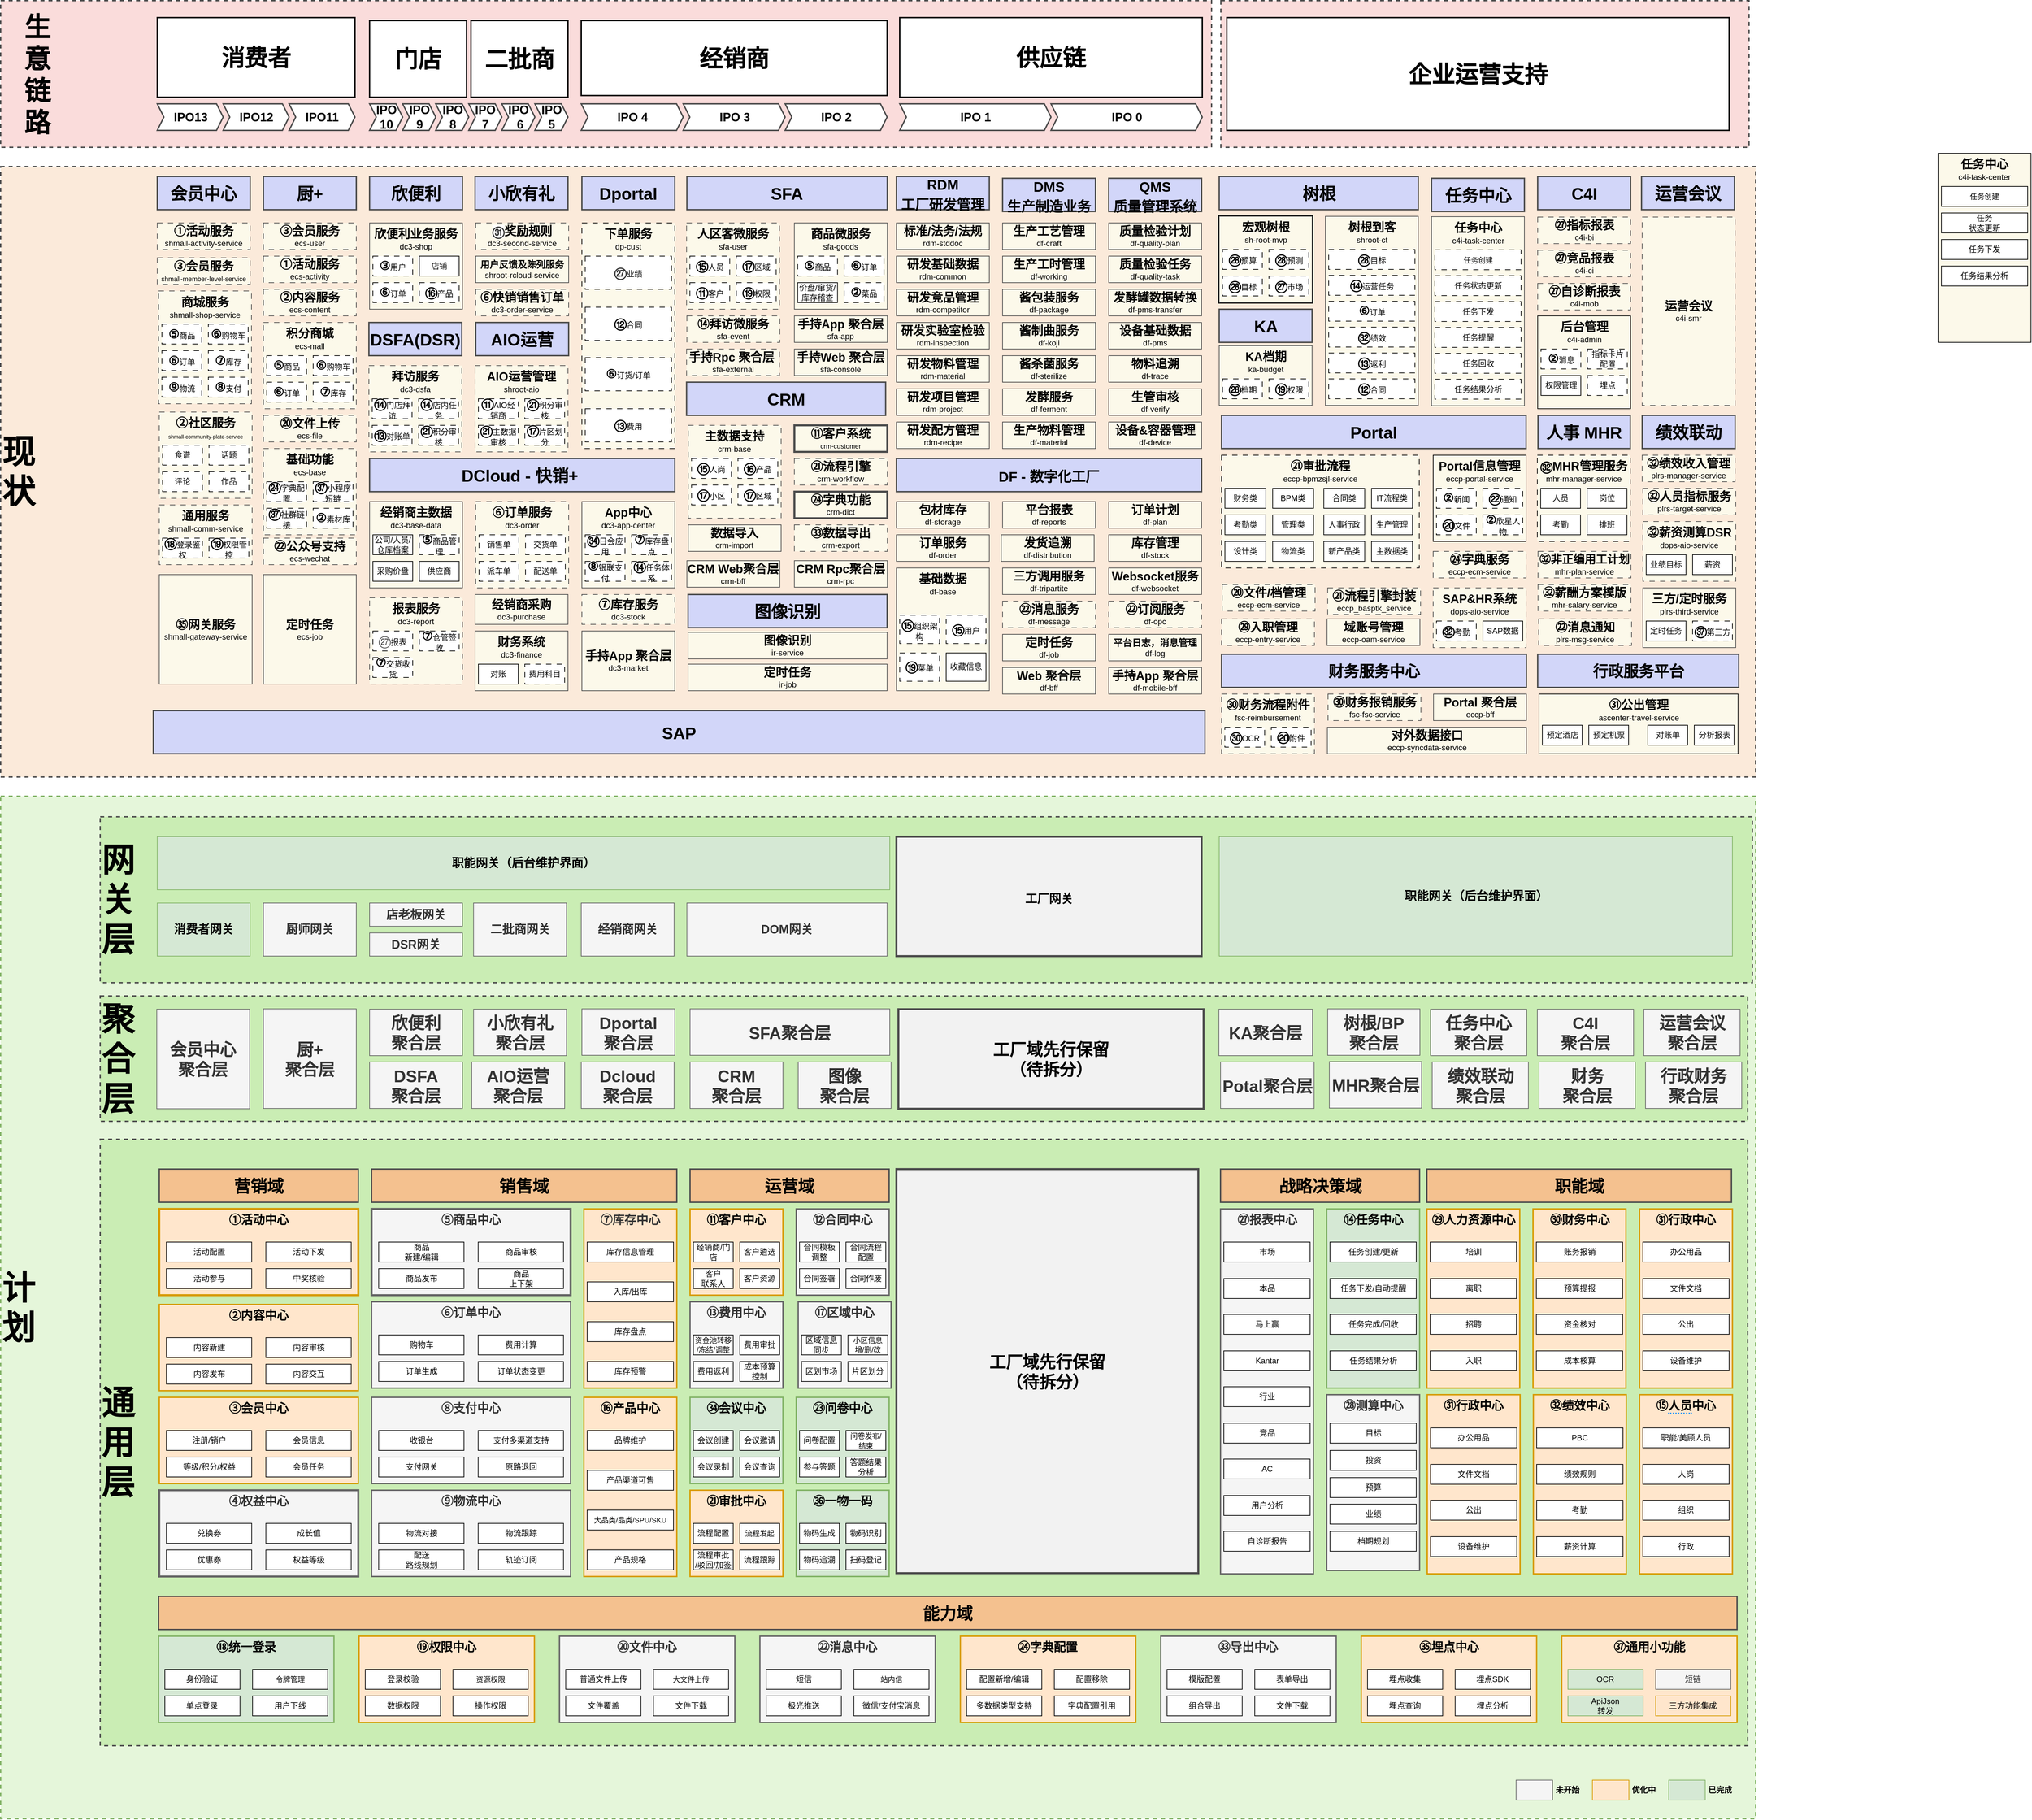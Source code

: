 <mxfile version="24.8.4">
  <diagram name="第 1 页" id="PUfyrWgMwDXHJgQhuHE2">
    <mxGraphModel dx="-3417" dy="7017" grid="1" gridSize="10" guides="1" tooltips="1" connect="1" arrows="1" fold="1" page="1" pageScale="1" pageWidth="827" pageHeight="1169" math="0" shadow="0">
      <root>
        <mxCell id="0" />
        <mxCell id="1" parent="0" />
        <mxCell id="qeEol8NOaaJIUj650dSy-1288" value="&lt;font style=&quot;font-size: 50px;&quot;&gt;&lt;b&gt;计&lt;br&gt;划&lt;/b&gt;&lt;/font&gt;" style="rounded=0;whiteSpace=wrap;html=1;dashed=1;glass=0;shadow=0;verticalAlign=middle;fillColor=#E5F6DA;strokeColor=#82b366;fillStyle=auto;strokeWidth=2;align=left;" vertex="1" parent="1">
          <mxGeometry x="6320" y="-4291" width="2645" height="1541" as="geometry" />
        </mxCell>
        <mxCell id="qeEol8NOaaJIUj650dSy-1158" value="&lt;span style=&quot;font-size: 50px;&quot;&gt;&lt;b&gt;现&lt;br&gt;状&lt;/b&gt;&lt;/span&gt;" style="rounded=0;whiteSpace=wrap;html=1;dashed=1;glass=0;shadow=0;verticalAlign=middle;fillColor=#fbeada;strokeColor=#4D4D4D;fillStyle=auto;strokeWidth=2;align=left;" vertex="1" parent="1">
          <mxGeometry x="6320" y="-5240" width="2645" height="920" as="geometry" />
        </mxCell>
        <mxCell id="qeEol8NOaaJIUj650dSy-1" value="&lt;b style=&quot;font-size: 18px;&quot;&gt;㉗&lt;/b&gt;&lt;span style=&quot;font-size: 18px;&quot;&gt;&lt;b&gt;指标报表&lt;/b&gt;&lt;/span&gt;&lt;br&gt;c4i-bi" style="rounded=0;whiteSpace=wrap;html=1;fillColor=#FCF9EA;strokeColor=#4D4D4D;align=center;verticalAlign=middle;fontFamily=Helvetica;fontSize=12;fontColor=default;dashed=1;dashPattern=8 8;" vertex="1" parent="1">
          <mxGeometry x="8636.5" y="-5163.88" width="140" height="40" as="geometry" />
        </mxCell>
        <mxCell id="qeEol8NOaaJIUj650dSy-2" value="&lt;b style=&quot;font-size: 18px;&quot;&gt;㉗&lt;/b&gt;&lt;span style=&quot;font-size: 18px;&quot;&gt;&lt;b&gt;竞品报表&lt;/b&gt;&lt;/span&gt;&lt;br&gt;c4i-ci" style="rounded=0;whiteSpace=wrap;html=1;fillColor=#FCF9EA;strokeColor=#4D4D4D;align=center;verticalAlign=middle;fontFamily=Helvetica;fontSize=12;fontColor=default;dashed=1;dashPattern=8 8;" vertex="1" parent="1">
          <mxGeometry x="8636.5" y="-5113.88" width="140" height="40" as="geometry" />
        </mxCell>
        <mxCell id="qeEol8NOaaJIUj650dSy-3" value="&lt;b style=&quot;font-size: 18px;&quot;&gt;㉗&lt;/b&gt;&lt;span style=&quot;font-size: 18px;&quot;&gt;&lt;b&gt;自诊断报表&lt;/b&gt;&lt;/span&gt;&lt;br&gt;c4i-mob" style="rounded=0;whiteSpace=wrap;html=1;fillColor=#FCF9EA;strokeColor=#4D4D4D;align=center;verticalAlign=middle;fontFamily=Helvetica;fontSize=12;fontColor=default;dashed=1;dashPattern=8 8;" vertex="1" parent="1">
          <mxGeometry x="8636.5" y="-5063.88" width="140" height="40" as="geometry" />
        </mxCell>
        <mxCell id="qeEol8NOaaJIUj650dSy-4" value="C4I" style="rounded=0;whiteSpace=wrap;html=1;fillColor=#d2d6f9;strokeColor=#4D4D4D;fontSize=25;fontStyle=1;strokeWidth=2;align=center;verticalAlign=middle;fontFamily=Helvetica;fontColor=default;" vertex="1" parent="1">
          <mxGeometry x="8636.5" y="-5225" width="140" height="50" as="geometry" />
        </mxCell>
        <mxCell id="qeEol8NOaaJIUj650dSy-5" value="树根" style="rounded=0;whiteSpace=wrap;html=1;fillColor=#d2d6f9;strokeColor=#4D4D4D;fontSize=25;fontStyle=1;strokeWidth=2;align=center;verticalAlign=middle;fontFamily=Helvetica;fontColor=default;" vertex="1" parent="1">
          <mxGeometry x="8156.5" y="-5225" width="300" height="50" as="geometry" />
        </mxCell>
        <mxCell id="qeEol8NOaaJIUj650dSy-6" value="" style="group;strokeColor=default;strokeWidth=3;" vertex="1" connectable="0" parent="1">
          <mxGeometry x="8156.5" y="-5165" width="140" height="130" as="geometry" />
        </mxCell>
        <mxCell id="qeEol8NOaaJIUj650dSy-7" value="&lt;span style=&quot;font-size: 18px;&quot;&gt;&lt;b&gt;宏观树根&lt;/b&gt;&lt;/span&gt;&lt;br&gt;&lt;div&gt;sh-root-mvp&lt;/div&gt;" style="rounded=0;whiteSpace=wrap;html=1;fillColor=#FCF9EA;strokeColor=#4D4D4D;verticalAlign=top;align=center;fontFamily=Helvetica;fontSize=12;fontColor=default;" vertex="1" parent="qeEol8NOaaJIUj650dSy-6">
          <mxGeometry width="140" height="130" as="geometry" />
        </mxCell>
        <mxCell id="qeEol8NOaaJIUj650dSy-8" value="" style="group" vertex="1" connectable="0" parent="qeEol8NOaaJIUj650dSy-6">
          <mxGeometry x="5" y="50" width="130" height="70" as="geometry" />
        </mxCell>
        <mxCell id="qeEol8NOaaJIUj650dSy-9" value="" style="group" vertex="1" connectable="0" parent="qeEol8NOaaJIUj650dSy-8">
          <mxGeometry width="130" height="30" as="geometry" />
        </mxCell>
        <mxCell id="qeEol8NOaaJIUj650dSy-10" value="&lt;b style=&quot;font-size: 18px;&quot;&gt;㉘&lt;/b&gt;预算" style="rounded=0;whiteSpace=wrap;html=1;dashed=1;dashPattern=8 8;strokeColor=default;align=center;verticalAlign=middle;fontFamily=Helvetica;fontSize=12;fontColor=default;fillColor=default;" vertex="1" parent="qeEol8NOaaJIUj650dSy-9">
          <mxGeometry width="60" height="30" as="geometry" />
        </mxCell>
        <mxCell id="qeEol8NOaaJIUj650dSy-11" value="&lt;b style=&quot;font-size: 18px;&quot;&gt;㉘&lt;/b&gt;预测" style="rounded=0;whiteSpace=wrap;html=1;dashed=1;dashPattern=8 8;strokeColor=default;align=center;verticalAlign=middle;fontFamily=Helvetica;fontSize=12;fontColor=default;fillColor=default;" vertex="1" parent="qeEol8NOaaJIUj650dSy-9">
          <mxGeometry x="70" width="60" height="30" as="geometry" />
        </mxCell>
        <mxCell id="qeEol8NOaaJIUj650dSy-12" value="" style="group" vertex="1" connectable="0" parent="qeEol8NOaaJIUj650dSy-8">
          <mxGeometry y="40" width="130" height="30" as="geometry" />
        </mxCell>
        <mxCell id="qeEol8NOaaJIUj650dSy-13" value="&lt;b style=&quot;font-size: 18px;&quot;&gt;㉘&lt;/b&gt;目标" style="rounded=0;whiteSpace=wrap;html=1;dashed=1;dashPattern=8 8;strokeColor=default;align=center;verticalAlign=middle;fontFamily=Helvetica;fontSize=12;fontColor=default;fillColor=default;" vertex="1" parent="qeEol8NOaaJIUj650dSy-12">
          <mxGeometry width="60" height="30" as="geometry" />
        </mxCell>
        <mxCell id="qeEol8NOaaJIUj650dSy-14" value="&lt;b style=&quot;font-size: 18px;&quot;&gt;㉗&lt;/b&gt;市场" style="rounded=0;whiteSpace=wrap;html=1;dashed=1;dashPattern=8 8;strokeColor=default;align=center;verticalAlign=middle;fontFamily=Helvetica;fontSize=12;fontColor=default;fillColor=default;" vertex="1" parent="qeEol8NOaaJIUj650dSy-12">
          <mxGeometry x="70" width="60" height="30" as="geometry" />
        </mxCell>
        <mxCell id="qeEol8NOaaJIUj650dSy-15" value="人事 MHR" style="rounded=0;whiteSpace=wrap;html=1;fillColor=#d2d6f9;strokeColor=#4D4D4D;fontSize=25;fontStyle=1;strokeWidth=2;align=center;verticalAlign=middle;fontFamily=Helvetica;fontColor=default;" vertex="1" parent="1">
          <mxGeometry x="8637" y="-4865" width="139" height="50" as="geometry" />
        </mxCell>
        <mxCell id="qeEol8NOaaJIUj650dSy-16" value="&lt;b style=&quot;font-size: 18px;&quot;&gt;㉜&lt;/b&gt;&lt;span style=&quot;font-size: 18px;&quot;&gt;&lt;b&gt;薪酬方案模版&lt;/b&gt;&lt;/span&gt;&lt;br&gt;mhr-salary-service" style="rounded=0;whiteSpace=wrap;html=1;fillColor=#FCF9EA;strokeColor=#4D4D4D;align=center;verticalAlign=middle;fontFamily=Helvetica;fontSize=12;fontColor=default;dashed=1;dashPattern=8 8;" vertex="1" parent="1">
          <mxGeometry x="8637" y="-4610" width="140" height="40" as="geometry" />
        </mxCell>
        <mxCell id="qeEol8NOaaJIUj650dSy-17" value="&lt;font style=&quot;font-size: 17px;&quot;&gt;&lt;b style=&quot;&quot;&gt;㉜&lt;/b&gt;&lt;b style=&quot;&quot;&gt;非正编用工计划&lt;/b&gt;&lt;/font&gt;&lt;br&gt;mhr-plan-service" style="rounded=0;whiteSpace=wrap;html=1;fillColor=#FCF9EA;strokeColor=#4D4D4D;align=center;verticalAlign=middle;fontFamily=Helvetica;fontSize=12;fontColor=default;dashed=1;dashPattern=8 8;" vertex="1" parent="1">
          <mxGeometry x="8637" y="-4660" width="140" height="40" as="geometry" />
        </mxCell>
        <mxCell id="qeEol8NOaaJIUj650dSy-18" value="Portal" style="rounded=0;whiteSpace=wrap;html=1;fillColor=#d2d6f9;strokeColor=#4D4D4D;fontSize=25;fontStyle=1;strokeWidth=2;align=center;verticalAlign=middle;fontFamily=Helvetica;fontColor=default;" vertex="1" parent="1">
          <mxGeometry x="8160" y="-4865" width="459" height="50" as="geometry" />
        </mxCell>
        <mxCell id="qeEol8NOaaJIUj650dSy-19" value="" style="group" vertex="1" connectable="0" parent="1">
          <mxGeometry x="8479" y="-4805" width="140" height="130" as="geometry" />
        </mxCell>
        <mxCell id="qeEol8NOaaJIUj650dSy-20" value="&lt;span style=&quot;font-size: 18px;&quot;&gt;&lt;b&gt;Portal信息管理&lt;/b&gt;&lt;/span&gt;&lt;br&gt;&lt;div&gt;eccp-portal-service&lt;/div&gt;" style="rounded=0;whiteSpace=wrap;html=1;fillColor=#FCF9EA;strokeColor=#000000;verticalAlign=top;align=center;fontFamily=Helvetica;fontSize=12;fontColor=default;" vertex="1" parent="qeEol8NOaaJIUj650dSy-19">
          <mxGeometry width="140" height="130" as="geometry" />
        </mxCell>
        <mxCell id="qeEol8NOaaJIUj650dSy-21" value="" style="group" vertex="1" connectable="0" parent="qeEol8NOaaJIUj650dSy-19">
          <mxGeometry x="5" y="50" width="130" height="70" as="geometry" />
        </mxCell>
        <mxCell id="qeEol8NOaaJIUj650dSy-22" value="" style="group" vertex="1" connectable="0" parent="qeEol8NOaaJIUj650dSy-21">
          <mxGeometry width="130" height="30" as="geometry" />
        </mxCell>
        <mxCell id="qeEol8NOaaJIUj650dSy-23" value="&lt;b style=&quot;font-size: 18px;&quot;&gt;②&lt;/b&gt;新闻" style="rounded=0;whiteSpace=wrap;html=1;dashed=1;dashPattern=8 8;strokeColor=default;align=center;verticalAlign=middle;fontFamily=Helvetica;fontSize=12;fontColor=default;fillColor=default;" vertex="1" parent="qeEol8NOaaJIUj650dSy-22">
          <mxGeometry width="60" height="30" as="geometry" />
        </mxCell>
        <mxCell id="qeEol8NOaaJIUj650dSy-24" value="&lt;b style=&quot;font-size: 18px;&quot;&gt;㉒&lt;/b&gt;通知" style="rounded=0;whiteSpace=wrap;html=1;dashed=1;dashPattern=8 8;" vertex="1" parent="qeEol8NOaaJIUj650dSy-22">
          <mxGeometry x="70" width="60" height="30" as="geometry" />
        </mxCell>
        <mxCell id="qeEol8NOaaJIUj650dSy-25" value="" style="group" vertex="1" connectable="0" parent="qeEol8NOaaJIUj650dSy-21">
          <mxGeometry y="40" width="130" height="30" as="geometry" />
        </mxCell>
        <mxCell id="qeEol8NOaaJIUj650dSy-26" value="&lt;b style=&quot;font-size: 18px;&quot;&gt;⑳&lt;/b&gt;文件" style="rounded=0;whiteSpace=wrap;html=1;dashed=1;dashPattern=8 8;strokeColor=default;align=center;verticalAlign=middle;fontFamily=Helvetica;fontSize=12;fontColor=default;fillColor=default;" vertex="1" parent="qeEol8NOaaJIUj650dSy-25">
          <mxGeometry width="60" height="30" as="geometry" />
        </mxCell>
        <mxCell id="qeEol8NOaaJIUj650dSy-27" value="&lt;b style=&quot;font-size: 18px;&quot;&gt;②&lt;/b&gt;欣星人物" style="rounded=0;whiteSpace=wrap;html=1;dashed=1;dashPattern=8 8;strokeColor=default;align=center;verticalAlign=middle;fontFamily=Helvetica;fontSize=12;fontColor=default;fillColor=default;" vertex="1" parent="qeEol8NOaaJIUj650dSy-25">
          <mxGeometry x="70" width="60" height="30" as="geometry" />
        </mxCell>
        <mxCell id="qeEol8NOaaJIUj650dSy-28" value="&lt;b style=&quot;font-size: 18px;&quot;&gt;㉔&lt;/b&gt;&lt;span style=&quot;font-size: 18px;&quot;&gt;&lt;b&gt;字典服务&lt;/b&gt;&lt;/span&gt;&lt;br&gt;&lt;div&gt;eccp-ecm-service&lt;/div&gt;" style="rounded=0;whiteSpace=wrap;html=1;fillColor=#FCF9EA;strokeColor=#4D4D4D;align=center;verticalAlign=middle;fontFamily=Helvetica;fontSize=12;fontColor=default;dashed=1;dashPattern=8 8;" vertex="1" parent="1">
          <mxGeometry x="8479" y="-4660" width="140" height="40" as="geometry" />
        </mxCell>
        <mxCell id="qeEol8NOaaJIUj650dSy-29" value="" style="group;fillColor=#FCF9EA;strokeColor=#4D4D4D;dashed=1;dashPattern=8 8;" vertex="1" connectable="0" parent="1">
          <mxGeometry x="8479" y="-4605" width="140" height="90" as="geometry" />
        </mxCell>
        <mxCell id="qeEol8NOaaJIUj650dSy-30" value="&lt;span style=&quot;font-size: 18px;&quot;&gt;&lt;b&gt;SAP&amp;amp;HR系统&lt;/b&gt;&lt;/span&gt;&lt;br&gt;dops-aio-service" style="rounded=0;whiteSpace=wrap;html=1;fillColor=#FCF9EA;strokeColor=#4D4D4D;verticalAlign=top;dashed=1;dashPattern=8 8;" vertex="1" parent="qeEol8NOaaJIUj650dSy-29">
          <mxGeometry width="140" height="90" as="geometry" />
        </mxCell>
        <mxCell id="qeEol8NOaaJIUj650dSy-31" value="" style="group;dashed=1;dashPattern=8 8;" vertex="1" connectable="0" parent="qeEol8NOaaJIUj650dSy-29">
          <mxGeometry x="5" y="50" width="130" height="30" as="geometry" />
        </mxCell>
        <mxCell id="qeEol8NOaaJIUj650dSy-32" value="&lt;b style=&quot;font-size: 18px;&quot;&gt;㉜&lt;/b&gt;考勤" style="rounded=0;whiteSpace=wrap;html=1;strokeColor=default;align=center;verticalAlign=middle;fontFamily=Helvetica;fontSize=12;fontColor=default;fillColor=default;dashed=1;dashPattern=8 8;" vertex="1" parent="qeEol8NOaaJIUj650dSy-31">
          <mxGeometry width="60" height="30" as="geometry" />
        </mxCell>
        <mxCell id="qeEol8NOaaJIUj650dSy-33" value="SAP数据" style="rounded=0;whiteSpace=wrap;html=1;" vertex="1" parent="qeEol8NOaaJIUj650dSy-31">
          <mxGeometry x="70" width="60" height="30" as="geometry" />
        </mxCell>
        <mxCell id="qeEol8NOaaJIUj650dSy-34" value="&lt;b style=&quot;font-size: 18px;&quot;&gt;㉑&lt;/b&gt;&lt;span style=&quot;font-size: 18px;&quot;&gt;&lt;b&gt;流程引擎封装&lt;/b&gt;&lt;/span&gt;&lt;br&gt;&lt;div&gt;eccp_basptk_service&lt;/div&gt;" style="rounded=0;whiteSpace=wrap;html=1;fillColor=#FCF9EA;strokeColor=#4D4D4D;align=center;verticalAlign=middle;fontFamily=Helvetica;fontSize=12;fontColor=default;dashed=1;dashPattern=8 8;" vertex="1" parent="1">
          <mxGeometry x="8320" y="-4605" width="140" height="40" as="geometry" />
        </mxCell>
        <mxCell id="qeEol8NOaaJIUj650dSy-56" value="&lt;b style=&quot;font-size: 18px;&quot;&gt;⑳&lt;/b&gt;&lt;span style=&quot;font-size: 18px;&quot;&gt;&lt;b&gt;文件/&lt;/b&gt;&lt;/span&gt;&lt;b style=&quot;font-size: 18px;&quot;&gt;档&lt;/b&gt;&lt;span style=&quot;font-size: 18px;&quot;&gt;&lt;b&gt;管理&lt;/b&gt;&lt;/span&gt;&lt;br&gt;&lt;div&gt;eccp-ecm-service&lt;/div&gt;" style="rounded=0;whiteSpace=wrap;html=1;fillColor=#FCF9EA;strokeColor=#4D4D4D;align=center;verticalAlign=middle;fontFamily=Helvetica;fontSize=12;fontColor=default;dashed=1;dashPattern=8 8;" vertex="1" parent="1">
          <mxGeometry x="8161" y="-4610" width="140" height="40" as="geometry" />
        </mxCell>
        <mxCell id="qeEol8NOaaJIUj650dSy-57" value="&lt;b style=&quot;font-size: 18px;&quot;&gt;㉙&lt;/b&gt;&lt;span style=&quot;font-size: 18px;&quot;&gt;&lt;b&gt;入职管理&lt;/b&gt;&lt;/span&gt;&lt;br&gt;&lt;div&gt;eccp-entry-service&lt;/div&gt;" style="rounded=0;whiteSpace=wrap;html=1;fillColor=#FCF9EA;strokeColor=#4D4D4D;align=center;verticalAlign=middle;fontFamily=Helvetica;fontSize=12;fontColor=default;dashed=1;dashPattern=8 8;" vertex="1" parent="1">
          <mxGeometry x="8160" y="-4558.25" width="140" height="40" as="geometry" />
        </mxCell>
        <mxCell id="qeEol8NOaaJIUj650dSy-58" value="&lt;span style=&quot;font-size: 18px;&quot;&gt;&lt;b&gt;域账号管理&lt;/b&gt;&lt;/span&gt;&lt;br&gt;&lt;div&gt;eccp-oam-service&lt;/div&gt;" style="rounded=0;whiteSpace=wrap;html=1;fillColor=#FCF9EA;strokeColor=#4D4D4D;align=center;verticalAlign=middle;fontFamily=Helvetica;fontSize=12;fontColor=default;" vertex="1" parent="1">
          <mxGeometry x="8319" y="-4558.25" width="140" height="40" as="geometry" />
        </mxCell>
        <mxCell id="qeEol8NOaaJIUj650dSy-70" value="" style="group" vertex="1" connectable="0" parent="1">
          <mxGeometry x="8636.5" y="-5015" width="140" height="140" as="geometry" />
        </mxCell>
        <mxCell id="qeEol8NOaaJIUj650dSy-71" value="&lt;span style=&quot;font-size: 18px;&quot;&gt;&lt;b&gt;后台管理&lt;/b&gt;&lt;/span&gt;&lt;br&gt;&lt;div&gt;c4i-admin&lt;/div&gt;" style="rounded=0;whiteSpace=wrap;html=1;fillColor=#FCF9EA;strokeColor=#000000;verticalAlign=top;align=center;fontFamily=Helvetica;fontSize=12;fontColor=default;" vertex="1" parent="qeEol8NOaaJIUj650dSy-70">
          <mxGeometry width="140" height="140" as="geometry" />
        </mxCell>
        <mxCell id="qeEol8NOaaJIUj650dSy-72" value="" style="group" vertex="1" connectable="0" parent="qeEol8NOaaJIUj650dSy-70">
          <mxGeometry x="5" y="50" width="130" height="70" as="geometry" />
        </mxCell>
        <mxCell id="qeEol8NOaaJIUj650dSy-73" value="" style="group" vertex="1" connectable="0" parent="qeEol8NOaaJIUj650dSy-72">
          <mxGeometry width="130" height="30" as="geometry" />
        </mxCell>
        <mxCell id="qeEol8NOaaJIUj650dSy-74" value="&lt;b style=&quot;font-size: 18px;&quot;&gt;②&lt;/b&gt;消息" style="rounded=0;whiteSpace=wrap;html=1;dashed=1;dashPattern=8 8;strokeColor=default;align=center;verticalAlign=middle;fontFamily=Helvetica;fontSize=12;fontColor=default;fillColor=default;" vertex="1" parent="qeEol8NOaaJIUj650dSy-73">
          <mxGeometry width="60" height="30" as="geometry" />
        </mxCell>
        <mxCell id="qeEol8NOaaJIUj650dSy-75" value="指标卡片配置" style="rounded=0;whiteSpace=wrap;html=1;dashed=1;dashPattern=8 8;" vertex="1" parent="qeEol8NOaaJIUj650dSy-73">
          <mxGeometry x="70" width="60" height="30" as="geometry" />
        </mxCell>
        <mxCell id="qeEol8NOaaJIUj650dSy-76" value="" style="group" vertex="1" connectable="0" parent="qeEol8NOaaJIUj650dSy-72">
          <mxGeometry y="40" width="130" height="30" as="geometry" />
        </mxCell>
        <mxCell id="qeEol8NOaaJIUj650dSy-77" value="权限管理" style="rounded=0;whiteSpace=wrap;html=1;" vertex="1" parent="qeEol8NOaaJIUj650dSy-76">
          <mxGeometry width="60" height="30" as="geometry" />
        </mxCell>
        <mxCell id="qeEol8NOaaJIUj650dSy-78" value="埋点" style="rounded=0;whiteSpace=wrap;html=1;dashed=1;dashPattern=8 8;strokeColor=default;align=center;verticalAlign=middle;fontFamily=Helvetica;fontSize=12;fontColor=default;fillColor=default;" vertex="1" parent="qeEol8NOaaJIUj650dSy-76">
          <mxGeometry x="70" width="60" height="30" as="geometry" />
        </mxCell>
        <mxCell id="qeEol8NOaaJIUj650dSy-79" value="任务中心" style="rounded=0;whiteSpace=wrap;html=1;fillColor=#d2d6f9;strokeColor=#4D4D4D;fontSize=25;fontStyle=1;strokeWidth=2;align=center;verticalAlign=middle;fontFamily=Helvetica;fontColor=default;" vertex="1" parent="1">
          <mxGeometry x="8476.5" y="-5222.25" width="140" height="50" as="geometry" />
        </mxCell>
        <mxCell id="qeEol8NOaaJIUj650dSy-80" value="&lt;span style=&quot;font-size: 18px;&quot;&gt;&lt;b&gt;任务中心&lt;/b&gt;&lt;/span&gt;&lt;br&gt;&lt;div&gt;c4i-task-center&lt;/div&gt;" style="rounded=0;whiteSpace=wrap;html=1;fillColor=#FCF9EA;strokeColor=#000000;verticalAlign=top;align=center;fontFamily=Helvetica;fontSize=12;fontColor=default;" vertex="1" parent="1">
          <mxGeometry x="9240" y="-5260" width="140" height="285" as="geometry" />
        </mxCell>
        <mxCell id="qeEol8NOaaJIUj650dSy-81" value="" style="group" vertex="1" connectable="0" parent="1">
          <mxGeometry x="9245" y="-5210" width="130" height="70" as="geometry" />
        </mxCell>
        <mxCell id="qeEol8NOaaJIUj650dSy-82" value="" style="group" vertex="1" connectable="0" parent="qeEol8NOaaJIUj650dSy-81">
          <mxGeometry width="130" height="30" as="geometry" />
        </mxCell>
        <mxCell id="qeEol8NOaaJIUj650dSy-83" value="&lt;span style=&quot;font-size: 11px;&quot;&gt;任务创建&lt;/span&gt;" style="rounded=0;whiteSpace=wrap;html=1;strokeColor=default;align=center;verticalAlign=middle;fontFamily=Helvetica;fontSize=12;fontColor=default;fillColor=default;" vertex="1" parent="qeEol8NOaaJIUj650dSy-82">
          <mxGeometry width="130" height="30" as="geometry" />
        </mxCell>
        <mxCell id="qeEol8NOaaJIUj650dSy-84" value="" style="group" vertex="1" connectable="0" parent="qeEol8NOaaJIUj650dSy-81">
          <mxGeometry y="40" width="130" height="30" as="geometry" />
        </mxCell>
        <mxCell id="qeEol8NOaaJIUj650dSy-85" value="任务&lt;br&gt;状态更新" style="rounded=0;whiteSpace=wrap;html=1;strokeColor=default;align=center;verticalAlign=middle;fontFamily=Helvetica;fontSize=12;fontColor=default;fillColor=default;" vertex="1" parent="qeEol8NOaaJIUj650dSy-84">
          <mxGeometry width="130" height="30" as="geometry" />
        </mxCell>
        <mxCell id="qeEol8NOaaJIUj650dSy-86" value="" style="group" vertex="1" connectable="0" parent="1">
          <mxGeometry x="9245" y="-5130" width="130" height="70" as="geometry" />
        </mxCell>
        <mxCell id="qeEol8NOaaJIUj650dSy-87" value="" style="group" vertex="1" connectable="0" parent="qeEol8NOaaJIUj650dSy-86">
          <mxGeometry width="130" height="30" as="geometry" />
        </mxCell>
        <mxCell id="qeEol8NOaaJIUj650dSy-88" value="任务下发" style="rounded=0;whiteSpace=wrap;html=1;strokeColor=default;align=center;verticalAlign=middle;fontFamily=Helvetica;fontSize=12;fontColor=default;fillColor=default;" vertex="1" parent="qeEol8NOaaJIUj650dSy-87">
          <mxGeometry width="130" height="30" as="geometry" />
        </mxCell>
        <mxCell id="qeEol8NOaaJIUj650dSy-89" value="" style="group" vertex="1" connectable="0" parent="qeEol8NOaaJIUj650dSy-86">
          <mxGeometry y="40" width="130" height="30" as="geometry" />
        </mxCell>
        <mxCell id="qeEol8NOaaJIUj650dSy-90" value="任务结果分析" style="rounded=0;whiteSpace=wrap;html=1;strokeColor=default;align=center;verticalAlign=middle;fontFamily=Helvetica;fontSize=12;fontColor=default;fillColor=default;" vertex="1" parent="qeEol8NOaaJIUj650dSy-89">
          <mxGeometry width="130" height="30" as="geometry" />
        </mxCell>
        <mxCell id="qeEol8NOaaJIUj650dSy-91" value="绩效联动" style="rounded=0;whiteSpace=wrap;html=1;fillColor=#d2d6f9;strokeColor=#4D4D4D;fontSize=25;fontStyle=1;strokeWidth=2;align=center;verticalAlign=middle;fontFamily=Helvetica;fontColor=default;" vertex="1" parent="1">
          <mxGeometry x="8794" y="-4865" width="140" height="50" as="geometry" />
        </mxCell>
        <mxCell id="qeEol8NOaaJIUj650dSy-92" value="" style="group;fillColor=#FCF9EA;strokeColor=#4D4D4D;" vertex="1" connectable="0" parent="1">
          <mxGeometry x="8795" y="-4605" width="140" height="90" as="geometry" />
        </mxCell>
        <mxCell id="qeEol8NOaaJIUj650dSy-93" value="&lt;span style=&quot;font-size: 18px;&quot;&gt;&lt;b&gt;三方/定时服务&lt;/b&gt;&lt;/span&gt;&lt;br&gt;plrs-third-service" style="rounded=0;whiteSpace=wrap;html=1;fillColor=#FCF9EA;strokeColor=#4D4D4D;verticalAlign=top;" vertex="1" parent="qeEol8NOaaJIUj650dSy-92">
          <mxGeometry width="140" height="90" as="geometry" />
        </mxCell>
        <mxCell id="qeEol8NOaaJIUj650dSy-94" value="" style="group;dashed=1;dashPattern=8 8;" vertex="1" connectable="0" parent="qeEol8NOaaJIUj650dSy-92">
          <mxGeometry x="5" y="50" width="130" height="30" as="geometry" />
        </mxCell>
        <mxCell id="qeEol8NOaaJIUj650dSy-95" value="定时任务" style="rounded=0;whiteSpace=wrap;html=1;strokeColor=default;align=center;verticalAlign=middle;fontFamily=Helvetica;fontSize=12;fontColor=default;fillColor=default;" vertex="1" parent="qeEol8NOaaJIUj650dSy-94">
          <mxGeometry width="60" height="30" as="geometry" />
        </mxCell>
        <mxCell id="qeEol8NOaaJIUj650dSy-96" value="&lt;b style=&quot;font-size: 18px;&quot;&gt;㊲&lt;/b&gt;第三方" style="rounded=0;whiteSpace=wrap;html=1;dashed=1;dashPattern=8 8;" vertex="1" parent="qeEol8NOaaJIUj650dSy-94">
          <mxGeometry x="70" width="60" height="30" as="geometry" />
        </mxCell>
        <mxCell id="qeEol8NOaaJIUj650dSy-97" value="&lt;b style=&quot;font-size: 18px;&quot;&gt;㉒&lt;/b&gt;&lt;span style=&quot;font-size: 18px;&quot;&gt;&lt;b&gt;消息通知&lt;/b&gt;&lt;/span&gt;&lt;br&gt;plrs-msg-service" style="rounded=0;whiteSpace=wrap;html=1;fillColor=#FCF9EA;strokeColor=#4D4D4D;align=center;verticalAlign=middle;fontFamily=Helvetica;fontSize=12;fontColor=default;dashed=1;dashPattern=8 8;" vertex="1" parent="1">
          <mxGeometry x="8638" y="-4558.25" width="140" height="40" as="geometry" />
        </mxCell>
        <mxCell id="qeEol8NOaaJIUj650dSy-98" value="&lt;b style=&quot;font-size: 18px;&quot;&gt;㉜&lt;/b&gt;&lt;span style=&quot;font-size: 18px;&quot;&gt;&lt;b&gt;人员指标服务&lt;/b&gt;&lt;/span&gt;&lt;br&gt;plrs-target-service" style="rounded=0;whiteSpace=wrap;html=1;fillColor=#FCF9EA;strokeColor=#4D4D4D;align=center;verticalAlign=middle;fontFamily=Helvetica;fontSize=12;fontColor=default;dashed=1;dashPattern=8 8;" vertex="1" parent="1">
          <mxGeometry x="8795" y="-4755" width="140" height="40" as="geometry" />
        </mxCell>
        <mxCell id="qeEol8NOaaJIUj650dSy-99" value="" style="group;fillColor=#FCF9EA;strokeColor=#4D4D4D;dashed=1;dashPattern=8 8;" vertex="1" connectable="0" parent="1">
          <mxGeometry x="8795" y="-4705" width="140" height="90" as="geometry" />
        </mxCell>
        <mxCell id="qeEol8NOaaJIUj650dSy-100" value="&lt;b style=&quot;font-size: 18px;&quot;&gt;㉜&lt;/b&gt;&lt;span style=&quot;font-size: 18px;&quot;&gt;&lt;b&gt;薪资测算DSR&lt;/b&gt;&lt;/span&gt;&lt;br&gt;dops-aio-service" style="rounded=0;whiteSpace=wrap;html=1;fillColor=#FCF9EA;strokeColor=#4D4D4D;verticalAlign=top;dashed=1;dashPattern=8 8;" vertex="1" parent="qeEol8NOaaJIUj650dSy-99">
          <mxGeometry width="140" height="90" as="geometry" />
        </mxCell>
        <mxCell id="qeEol8NOaaJIUj650dSy-101" value="" style="group;dashed=1;dashPattern=8 8;" vertex="1" connectable="0" parent="qeEol8NOaaJIUj650dSy-99">
          <mxGeometry x="5" y="50" width="130" height="30" as="geometry" />
        </mxCell>
        <mxCell id="qeEol8NOaaJIUj650dSy-102" value="业绩目标" style="rounded=0;whiteSpace=wrap;html=1;strokeColor=default;align=center;verticalAlign=middle;fontFamily=Helvetica;fontSize=12;fontColor=default;fillColor=default;" vertex="1" parent="qeEol8NOaaJIUj650dSy-101">
          <mxGeometry width="60" height="30" as="geometry" />
        </mxCell>
        <mxCell id="qeEol8NOaaJIUj650dSy-103" value="薪资" style="rounded=0;whiteSpace=wrap;html=1;" vertex="1" parent="qeEol8NOaaJIUj650dSy-101">
          <mxGeometry x="70" width="60" height="30" as="geometry" />
        </mxCell>
        <mxCell id="qeEol8NOaaJIUj650dSy-104" value="&lt;span style=&quot;font-size: 18px;&quot;&gt;&lt;b&gt;Portal 聚合层&lt;/b&gt;&lt;/span&gt;&lt;br&gt;&lt;div&gt;eccp-bff&lt;/div&gt;" style="rounded=0;whiteSpace=wrap;html=1;fillColor=#FCF9EA;strokeColor=#4D4D4D;align=center;verticalAlign=middle;fontFamily=Helvetica;fontSize=12;fontColor=default;" vertex="1" parent="1">
          <mxGeometry x="8479.5" y="-4445" width="140" height="40" as="geometry" />
        </mxCell>
        <mxCell id="qeEol8NOaaJIUj650dSy-105" value="&lt;span style=&quot;font-size: 18px;&quot;&gt;&lt;b&gt;对外数据接口&lt;/b&gt;&lt;/span&gt;&lt;br&gt;&lt;div&gt;eccp-syncdata-service&lt;/div&gt;" style="rounded=0;whiteSpace=wrap;html=1;fillColor=#FCF9EA;strokeColor=#4D4D4D;align=center;verticalAlign=middle;fontFamily=Helvetica;fontSize=12;fontColor=default;" vertex="1" parent="1">
          <mxGeometry x="8319.5" y="-4395" width="300" height="40" as="geometry" />
        </mxCell>
        <mxCell id="qeEol8NOaaJIUj650dSy-106" value="&lt;font style=&quot;font-size: 23px;&quot;&gt;行政服务平台&lt;/font&gt;" style="rounded=0;whiteSpace=wrap;html=1;fillColor=#d2d6f9;strokeColor=#4D4D4D;fontSize=25;fontStyle=1;strokeWidth=2;align=center;verticalAlign=middle;fontFamily=Helvetica;fontColor=default;" vertex="1" parent="1">
          <mxGeometry x="8636.5" y="-4505" width="303" height="50" as="geometry" />
        </mxCell>
        <mxCell id="qeEol8NOaaJIUj650dSy-107" value="&lt;font style=&quot;font-size: 23px;&quot;&gt;财务服务中心&lt;/font&gt;" style="rounded=0;whiteSpace=wrap;html=1;fillColor=#d2d6f9;strokeColor=#4D4D4D;fontSize=25;fontStyle=1;strokeWidth=2;align=center;verticalAlign=middle;fontFamily=Helvetica;fontColor=default;" vertex="1" parent="1">
          <mxGeometry x="8160" y="-4505" width="459.5" height="50" as="geometry" />
        </mxCell>
        <mxCell id="qeEol8NOaaJIUj650dSy-108" value="" style="group;fillColor=#FCF9EA;strokeColor=#4D4D4D;dashed=1;dashPattern=8 8;" vertex="1" connectable="0" parent="1">
          <mxGeometry x="8160" y="-4445" width="140" height="90" as="geometry" />
        </mxCell>
        <mxCell id="qeEol8NOaaJIUj650dSy-109" value="&lt;b style=&quot;font-size: 18px;&quot;&gt;㉚&lt;/b&gt;&lt;span style=&quot;font-size: 18px;&quot;&gt;&lt;b&gt;财务流程附件&lt;/b&gt;&lt;/span&gt;&lt;br&gt;fsc-reimbursement" style="rounded=0;whiteSpace=wrap;html=1;fillColor=#FCF9EA;strokeColor=#4D4D4D;verticalAlign=top;dashed=1;dashPattern=8 8;" vertex="1" parent="qeEol8NOaaJIUj650dSy-108">
          <mxGeometry width="140" height="90" as="geometry" />
        </mxCell>
        <mxCell id="qeEol8NOaaJIUj650dSy-110" value="" style="group;dashed=1;dashPattern=8 8;" vertex="1" connectable="0" parent="qeEol8NOaaJIUj650dSy-108">
          <mxGeometry x="5" y="50" width="130" height="30" as="geometry" />
        </mxCell>
        <mxCell id="qeEol8NOaaJIUj650dSy-111" value="&lt;b style=&quot;font-size: 18px;&quot;&gt;㉚&lt;/b&gt;OCR" style="rounded=0;whiteSpace=wrap;html=1;strokeColor=default;align=center;verticalAlign=middle;fontFamily=Helvetica;fontSize=12;fontColor=default;fillColor=default;dashed=1;dashPattern=8 8;" vertex="1" parent="qeEol8NOaaJIUj650dSy-110">
          <mxGeometry width="60" height="30" as="geometry" />
        </mxCell>
        <mxCell id="qeEol8NOaaJIUj650dSy-112" value="&lt;b style=&quot;font-size: 18px;&quot;&gt;⑳&lt;/b&gt;附件" style="rounded=0;whiteSpace=wrap;html=1;dashed=1;dashPattern=8 8;" vertex="1" parent="qeEol8NOaaJIUj650dSy-110">
          <mxGeometry x="70" width="60" height="30" as="geometry" />
        </mxCell>
        <mxCell id="qeEol8NOaaJIUj650dSy-113" value="&lt;b style=&quot;font-size: 18px;&quot;&gt;㉚&lt;/b&gt;&lt;span style=&quot;font-size: 18px;&quot;&gt;&lt;b&gt;财务报销服务&lt;/b&gt;&lt;/span&gt;&lt;br&gt;&lt;div&gt;fsc-fsc-service&lt;/div&gt;" style="rounded=0;whiteSpace=wrap;html=1;fillColor=#FCF9EA;strokeColor=#4D4D4D;align=center;verticalAlign=middle;fontFamily=Helvetica;fontSize=12;fontColor=default;dashed=1;dashPattern=8 8;" vertex="1" parent="1">
          <mxGeometry x="8320.5" y="-4445" width="140" height="40" as="geometry" />
        </mxCell>
        <mxCell id="qeEol8NOaaJIUj650dSy-114" value="&lt;b style=&quot;font-size: 18px;&quot;&gt;㉜&lt;/b&gt;&lt;span style=&quot;font-size: 18px;&quot;&gt;&lt;b&gt;绩效收入管理&lt;/b&gt;&lt;/span&gt;&lt;br&gt;&lt;div&gt;plrs-manager-service&lt;/div&gt;" style="rounded=0;whiteSpace=wrap;html=1;fillColor=#FCF9EA;strokeColor=#4D4D4D;align=center;verticalAlign=middle;fontFamily=Helvetica;fontSize=12;fontColor=default;dashed=1;dashPattern=8 8;" vertex="1" parent="1">
          <mxGeometry x="8794" y="-4805" width="140" height="40" as="geometry" />
        </mxCell>
        <mxCell id="qeEol8NOaaJIUj650dSy-115" value="&lt;b style=&quot;font-size: 18px;&quot;&gt;㉛&lt;/b&gt;&lt;span style=&quot;font-size: 18px;&quot;&gt;&lt;b&gt;公出管理&lt;/b&gt;&lt;/span&gt;&lt;br&gt;&lt;div&gt;ascenter-travel-service&lt;/div&gt;" style="rounded=0;whiteSpace=wrap;html=1;fillColor=#FCF9EA;strokeColor=#000000;verticalAlign=top;align=center;fontFamily=Helvetica;fontSize=12;fontColor=default;" vertex="1" parent="1">
          <mxGeometry x="8638.5" y="-4445" width="300" height="90" as="geometry" />
        </mxCell>
        <mxCell id="qeEol8NOaaJIUj650dSy-116" value="" style="group" vertex="1" connectable="0" parent="1">
          <mxGeometry x="8795.5" y="-4398" width="130" height="30" as="geometry" />
        </mxCell>
        <mxCell id="qeEol8NOaaJIUj650dSy-117" value="对账单" style="rounded=0;whiteSpace=wrap;html=1;" vertex="1" parent="qeEol8NOaaJIUj650dSy-116">
          <mxGeometry x="7" width="60" height="30" as="geometry" />
        </mxCell>
        <mxCell id="qeEol8NOaaJIUj650dSy-118" value="分析报表" style="rounded=0;whiteSpace=wrap;html=1;" vertex="1" parent="qeEol8NOaaJIUj650dSy-116">
          <mxGeometry x="77" width="60" height="30" as="geometry" />
        </mxCell>
        <mxCell id="qeEol8NOaaJIUj650dSy-119" value="" style="group" vertex="1" connectable="0" parent="1">
          <mxGeometry x="8643.5" y="-4398" width="130" height="30" as="geometry" />
        </mxCell>
        <mxCell id="qeEol8NOaaJIUj650dSy-120" value="预定酒店" style="rounded=0;whiteSpace=wrap;html=1;" vertex="1" parent="qeEol8NOaaJIUj650dSy-119">
          <mxGeometry width="60" height="30" as="geometry" />
        </mxCell>
        <mxCell id="qeEol8NOaaJIUj650dSy-121" value="预定机票" style="rounded=0;whiteSpace=wrap;html=1;" vertex="1" parent="qeEol8NOaaJIUj650dSy-119">
          <mxGeometry x="70" width="60" height="30" as="geometry" />
        </mxCell>
        <mxCell id="qeEol8NOaaJIUj650dSy-122" value="&lt;span style=&quot;font-size: 40px; font-weight: 700;&quot;&gt;&amp;nbsp; &amp;nbsp;生&lt;br&gt;&amp;nbsp; &amp;nbsp;意&lt;br&gt;&amp;nbsp; &amp;nbsp;链&lt;br&gt;&amp;nbsp; &amp;nbsp;路&lt;/span&gt;" style="rounded=0;whiteSpace=wrap;html=1;dashed=1;glass=0;shadow=0;verticalAlign=middle;fillColor=#fadcdb;strokeColor=#4D4D4D;fillStyle=auto;strokeWidth=2;align=left;" vertex="1" parent="1">
          <mxGeometry x="6320" y="-5490" width="1825" height="221" as="geometry" />
        </mxCell>
        <mxCell id="qeEol8NOaaJIUj650dSy-123" value="&lt;font style=&quot;font-size: 35px;&quot;&gt;经销商&lt;/font&gt;" style="rounded=0;whiteSpace=wrap;html=1;fontStyle=1;strokeWidth=2;" vertex="1" parent="1">
          <mxGeometry x="7195" y="-5460" width="461" height="113" as="geometry" />
        </mxCell>
        <mxCell id="qeEol8NOaaJIUj650dSy-124" value="" style="group;strokeWidth=2;" vertex="1" connectable="0" parent="1">
          <mxGeometry x="6876" y="-5334.5" width="299" height="40" as="geometry" />
        </mxCell>
        <mxCell id="qeEol8NOaaJIUj650dSy-125" value="&lt;font size=&quot;1&quot; style=&quot;&quot;&gt;&lt;b style=&quot;font-size: 18px;&quot;&gt;IPO &lt;br&gt;10&lt;/b&gt;&lt;/font&gt;" style="html=1;shadow=0;dashed=0;align=center;verticalAlign=middle;shape=mxgraph.arrows2.arrow;dy=0;dx=10;notch=10;fillColor=#FFFFFF;strokeColor=#4D4D4D;strokeWidth=2;" vertex="1" parent="qeEol8NOaaJIUj650dSy-124">
          <mxGeometry width="49.833" height="40" as="geometry" />
        </mxCell>
        <mxCell id="qeEol8NOaaJIUj650dSy-126" value="&lt;font size=&quot;1&quot; style=&quot;&quot;&gt;&lt;b style=&quot;font-size: 18px;&quot;&gt;IPO &lt;br&gt;9&lt;/b&gt;&lt;/font&gt;" style="html=1;shadow=0;dashed=0;align=center;verticalAlign=middle;shape=mxgraph.arrows2.arrow;dy=0;dx=10;notch=10;fillColor=#FFFFFF;strokeColor=#4D4D4D;strokeWidth=2;" vertex="1" parent="qeEol8NOaaJIUj650dSy-124">
          <mxGeometry x="49.833" width="49.833" height="40" as="geometry" />
        </mxCell>
        <mxCell id="qeEol8NOaaJIUj650dSy-127" value="&lt;font size=&quot;1&quot; style=&quot;&quot;&gt;&lt;b style=&quot;font-size: 18px;&quot;&gt;IPO &lt;br&gt;8&lt;/b&gt;&lt;/font&gt;" style="html=1;shadow=0;dashed=0;align=center;verticalAlign=middle;shape=mxgraph.arrows2.arrow;dy=0;dx=10;notch=10;fillColor=#FFFFFF;strokeColor=#4D4D4D;strokeWidth=2;" vertex="1" parent="qeEol8NOaaJIUj650dSy-124">
          <mxGeometry x="99.667" width="49.833" height="40" as="geometry" />
        </mxCell>
        <mxCell id="qeEol8NOaaJIUj650dSy-128" value="&lt;font size=&quot;1&quot; style=&quot;&quot;&gt;&lt;b style=&quot;font-size: 18px;&quot;&gt;IPO &lt;br&gt;7&lt;/b&gt;&lt;/font&gt;" style="html=1;shadow=0;dashed=0;align=center;verticalAlign=middle;shape=mxgraph.arrows2.arrow;dy=0;dx=10;notch=10;fillColor=#FFFFFF;strokeColor=#4D4D4D;strokeWidth=2;" vertex="1" parent="qeEol8NOaaJIUj650dSy-124">
          <mxGeometry x="149.5" width="49.833" height="40" as="geometry" />
        </mxCell>
        <mxCell id="qeEol8NOaaJIUj650dSy-129" value="&lt;font size=&quot;1&quot; style=&quot;&quot;&gt;&lt;b style=&quot;font-size: 18px;&quot;&gt;IPO&lt;br&gt;&amp;nbsp;6&lt;/b&gt;&lt;/font&gt;" style="html=1;shadow=0;dashed=0;align=center;verticalAlign=middle;shape=mxgraph.arrows2.arrow;dy=0;dx=10;notch=10;fillColor=#FFFFFF;strokeColor=#4D4D4D;strokeWidth=2;" vertex="1" parent="qeEol8NOaaJIUj650dSy-124">
          <mxGeometry x="199.333" width="49.833" height="40" as="geometry" />
        </mxCell>
        <mxCell id="qeEol8NOaaJIUj650dSy-130" value="&lt;font size=&quot;1&quot; style=&quot;&quot;&gt;&lt;b style=&quot;font-size: 18px;&quot;&gt;IPO &lt;br&gt;5&lt;/b&gt;&lt;/font&gt;" style="html=1;shadow=0;dashed=0;align=center;verticalAlign=middle;shape=mxgraph.arrows2.arrow;dy=0;dx=10;notch=10;fillColor=#FFFFFF;strokeColor=#4D4D4D;strokeWidth=2;" vertex="1" parent="qeEol8NOaaJIUj650dSy-124">
          <mxGeometry x="249.167" width="49.833" height="40" as="geometry" />
        </mxCell>
        <mxCell id="qeEol8NOaaJIUj650dSy-131" value="图像识别" style="rounded=0;whiteSpace=wrap;html=1;fillColor=#d2d6f9;strokeColor=#4D4D4D;fontSize=25;fontStyle=1;strokeWidth=2;align=center;verticalAlign=middle;fontFamily=Helvetica;fontColor=default;" vertex="1" parent="1">
          <mxGeometry x="7356" y="-4595" width="300" height="50" as="geometry" />
        </mxCell>
        <mxCell id="qeEol8NOaaJIUj650dSy-132" value="&lt;span style=&quot;font-size: 18px;&quot;&gt;&lt;b&gt;图像识别&lt;/b&gt;&lt;/span&gt;&lt;br&gt;&lt;div&gt;ir-service&lt;/div&gt;" style="rounded=0;whiteSpace=wrap;html=1;fillColor=#FCF9EA;strokeColor=#4D4D4D;align=center;verticalAlign=middle;fontFamily=Helvetica;fontSize=12;fontColor=default;" vertex="1" parent="1">
          <mxGeometry x="7356" y="-4538" width="300" height="40" as="geometry" />
        </mxCell>
        <mxCell id="qeEol8NOaaJIUj650dSy-133" value="&lt;span style=&quot;font-size: 18px;&quot;&gt;&lt;b&gt;定时任务&lt;/b&gt;&lt;/span&gt;&lt;br&gt;&lt;div&gt;ir-job&lt;/div&gt;" style="rounded=0;whiteSpace=wrap;html=1;fillColor=#FCF9EA;strokeColor=#4D4D4D;align=center;verticalAlign=middle;fontFamily=Helvetica;fontSize=12;fontColor=default;" vertex="1" parent="1">
          <mxGeometry x="7356" y="-4490" width="300" height="40" as="geometry" />
        </mxCell>
        <mxCell id="qeEol8NOaaJIUj650dSy-134" value="CRM" style="rounded=0;whiteSpace=wrap;html=1;fillColor=#d2d6f9;strokeColor=#4D4D4D;fontSize=25;fontStyle=1;strokeWidth=2;align=center;verticalAlign=middle;fontFamily=Helvetica;fontColor=default;" vertex="1" parent="1">
          <mxGeometry x="7353.75" y="-4915" width="300" height="50" as="geometry" />
        </mxCell>
        <mxCell id="qeEol8NOaaJIUj650dSy-135" value="SFA" style="rounded=0;whiteSpace=wrap;html=1;fillColor=#d2d6f9;strokeColor=#4D4D4D;fontSize=25;fontStyle=1;strokeWidth=2;align=center;verticalAlign=middle;fontFamily=Helvetica;fontColor=default;" vertex="1" parent="1">
          <mxGeometry x="7354.25" y="-5225" width="302" height="50" as="geometry" />
        </mxCell>
        <mxCell id="qeEol8NOaaJIUj650dSy-136" value="DCloud - 快销+&amp;nbsp;" style="rounded=0;whiteSpace=wrap;html=1;fillColor=#d2d6f9;strokeColor=#4D4D4D;fontSize=25;fontStyle=1;strokeWidth=2;align=center;verticalAlign=middle;fontFamily=Helvetica;fontColor=default;" vertex="1" parent="1">
          <mxGeometry x="6876" y="-4800" width="460" height="50" as="geometry" />
        </mxCell>
        <mxCell id="qeEol8NOaaJIUj650dSy-137" value="&lt;font style=&quot;font-size: 21px;&quot;&gt;RDM&lt;br&gt;工厂研发管理&lt;/font&gt;" style="rounded=0;whiteSpace=wrap;html=1;fillColor=#d2d6f9;strokeColor=#4D4D4D;fontSize=25;fontStyle=1;strokeWidth=2;align=center;verticalAlign=middle;fontFamily=Helvetica;fontColor=default;" vertex="1" parent="1">
          <mxGeometry x="7670" y="-5225" width="140" height="50" as="geometry" />
        </mxCell>
        <mxCell id="qeEol8NOaaJIUj650dSy-138" value="&lt;font style=&quot;font-size: 18px;&quot;&gt;&lt;b&gt;①&lt;/b&gt;&lt;b&gt;活动服务&lt;/b&gt;&lt;/font&gt;&lt;br&gt;shmall-activity-service" style="rounded=0;whiteSpace=wrap;html=1;fillColor=#FCF9EA;strokeColor=#4D4D4D;align=center;verticalAlign=middle;fontFamily=Helvetica;fontSize=12;fontColor=default;dashed=1;dashPattern=8 8;" vertex="1" parent="1">
          <mxGeometry x="6556" y="-5155" width="140" height="40" as="geometry" />
        </mxCell>
        <mxCell id="qeEol8NOaaJIUj650dSy-140" value="" style="group;fillColor=#FCF9EA;strokeColor=#4D4D4D;dashed=1;dashPattern=8 8;" vertex="1" connectable="0" parent="1">
          <mxGeometry x="6559" y="-4730" width="140" height="90" as="geometry" />
        </mxCell>
        <mxCell id="qeEol8NOaaJIUj650dSy-141" value="&lt;span style=&quot;font-size: 18px;&quot;&gt;&lt;b&gt;通用服务&lt;/b&gt;&lt;/span&gt;&lt;br&gt;shmall-comm-service" style="rounded=0;whiteSpace=wrap;html=1;fillColor=#FCF9EA;strokeColor=#4D4D4D;verticalAlign=top;dashed=1;dashPattern=8 8;" vertex="1" parent="qeEol8NOaaJIUj650dSy-140">
          <mxGeometry width="140" height="90" as="geometry" />
        </mxCell>
        <mxCell id="qeEol8NOaaJIUj650dSy-142" value="" style="group;dashed=1;dashPattern=8 8;" vertex="1" connectable="0" parent="qeEol8NOaaJIUj650dSy-140">
          <mxGeometry x="5" y="50" width="130" height="30" as="geometry" />
        </mxCell>
        <mxCell id="qeEol8NOaaJIUj650dSy-143" value="&lt;b style=&quot;font-size: 18px;&quot;&gt;⑱&lt;/b&gt;登录鉴权" style="rounded=0;whiteSpace=wrap;html=1;dashed=1;dashPattern=8 8;strokeColor=default;align=center;verticalAlign=middle;fontFamily=Helvetica;fontSize=12;fontColor=default;fillColor=default;" vertex="1" parent="qeEol8NOaaJIUj650dSy-142">
          <mxGeometry width="60" height="30" as="geometry" />
        </mxCell>
        <mxCell id="qeEol8NOaaJIUj650dSy-144" value="&lt;b style=&quot;font-size: 18px;&quot;&gt;⑲&lt;/b&gt;权限管控" style="rounded=0;whiteSpace=wrap;html=1;dashed=1;dashPattern=8 8;" vertex="1" parent="qeEol8NOaaJIUj650dSy-142">
          <mxGeometry x="70" width="60" height="30" as="geometry" />
        </mxCell>
        <mxCell id="qeEol8NOaaJIUj650dSy-145" value="&lt;font style=&quot;font-size: 18px;&quot;&gt;&lt;b&gt;CRM Rpc聚合层&lt;/b&gt;&lt;/font&gt;&lt;br&gt;crm-rpc" style="rounded=0;whiteSpace=wrap;html=1;fillColor=#FCF9EA;strokeColor=#4D4D4D;" vertex="1" parent="1">
          <mxGeometry x="7516.25" y="-4646" width="140" height="40" as="geometry" />
        </mxCell>
        <mxCell id="qeEol8NOaaJIUj650dSy-146" value="&lt;span style=&quot;font-size: 18px;&quot;&gt;&lt;b&gt;CRM Web聚合层&lt;/b&gt;&lt;/span&gt;&lt;br&gt;crm-bff" style="rounded=0;whiteSpace=wrap;html=1;fillColor=#FCF9EA;strokeColor=#4D4D4D;" vertex="1" parent="1">
          <mxGeometry x="7354.25" y="-4646" width="140" height="40" as="geometry" />
        </mxCell>
        <mxCell id="qeEol8NOaaJIUj650dSy-147" value="&lt;span style=&quot;font-size: 18px;&quot;&gt;&lt;b&gt;数据导入&lt;/b&gt;&lt;/span&gt;&lt;br&gt;crm-import" style="rounded=0;whiteSpace=wrap;html=1;fillColor=#FCF9EA;strokeColor=#4D4D4D;" vertex="1" parent="1">
          <mxGeometry x="7356.25" y="-4700" width="140" height="40" as="geometry" />
        </mxCell>
        <mxCell id="qeEol8NOaaJIUj650dSy-148" value="&lt;b style=&quot;font-size: 18px;&quot;&gt;⑪&lt;/b&gt;&lt;span style=&quot;font-size: 18px;&quot;&gt;&lt;b&gt;客户系统&lt;/b&gt;&lt;/span&gt;&lt;br&gt;&lt;font style=&quot;font-size: 10px;&quot;&gt;crm-customer&lt;/font&gt;" style="rounded=0;whiteSpace=wrap;html=1;fillColor=#FCF9EA;strokeColor=#4D4D4D;strokeWidth=3;" vertex="1" parent="1">
          <mxGeometry x="7516.25" y="-4850" width="140" height="40" as="geometry" />
        </mxCell>
        <mxCell id="qeEol8NOaaJIUj650dSy-149" value="" style="group;dashed=1;dashPattern=8 8;" vertex="1" connectable="0" parent="1">
          <mxGeometry x="7356.25" y="-4850" width="213.75" height="140" as="geometry" />
        </mxCell>
        <mxCell id="qeEol8NOaaJIUj650dSy-150" value="&lt;span style=&quot;font-size: 18px;&quot;&gt;&lt;b&gt;主数据支持&lt;/b&gt;&lt;/span&gt;&lt;br&gt;crm-base" style="rounded=0;whiteSpace=wrap;html=1;fillColor=#FCF9EA;strokeColor=#4D4D4D;verticalAlign=top;dashed=1;dashPattern=8 8;" vertex="1" parent="qeEol8NOaaJIUj650dSy-149">
          <mxGeometry width="140" height="140" as="geometry" />
        </mxCell>
        <mxCell id="qeEol8NOaaJIUj650dSy-151" value="" style="group" vertex="1" connectable="0" parent="qeEol8NOaaJIUj650dSy-149">
          <mxGeometry x="5" y="50" width="130" height="70" as="geometry" />
        </mxCell>
        <mxCell id="qeEol8NOaaJIUj650dSy-152" value="" style="group" vertex="1" connectable="0" parent="qeEol8NOaaJIUj650dSy-151">
          <mxGeometry width="130" height="30" as="geometry" />
        </mxCell>
        <mxCell id="qeEol8NOaaJIUj650dSy-153" value="&lt;b style=&quot;font-size: 18px;&quot;&gt;⑮&lt;/b&gt;人岗" style="rounded=0;whiteSpace=wrap;html=1;dashed=1;dashPattern=8 8;strokeColor=default;align=center;verticalAlign=middle;fontFamily=Helvetica;fontSize=12;fontColor=default;fillColor=default;" vertex="1" parent="qeEol8NOaaJIUj650dSy-152">
          <mxGeometry width="60" height="30" as="geometry" />
        </mxCell>
        <mxCell id="qeEol8NOaaJIUj650dSy-154" value="&lt;b style=&quot;font-size: 18px;&quot;&gt;⑯&lt;/b&gt;产品" style="rounded=0;whiteSpace=wrap;html=1;dashed=1;dashPattern=8 8;strokeColor=default;align=center;verticalAlign=middle;fontFamily=Helvetica;fontSize=12;fontColor=default;fillColor=default;" vertex="1" parent="qeEol8NOaaJIUj650dSy-152">
          <mxGeometry x="70" width="60" height="30" as="geometry" />
        </mxCell>
        <mxCell id="qeEol8NOaaJIUj650dSy-155" value="" style="group" vertex="1" connectable="0" parent="qeEol8NOaaJIUj650dSy-151">
          <mxGeometry y="40" width="130" height="30" as="geometry" />
        </mxCell>
        <mxCell id="qeEol8NOaaJIUj650dSy-156" value="&lt;b style=&quot;font-size: 18px;&quot;&gt;⑰&lt;/b&gt;小区" style="rounded=0;whiteSpace=wrap;html=1;dashed=1;dashPattern=8 8;strokeColor=default;align=center;verticalAlign=middle;fontFamily=Helvetica;fontSize=12;fontColor=default;fillColor=default;" vertex="1" parent="qeEol8NOaaJIUj650dSy-155">
          <mxGeometry width="60" height="30" as="geometry" />
        </mxCell>
        <mxCell id="qeEol8NOaaJIUj650dSy-157" value="&lt;b style=&quot;font-size: 18px;&quot;&gt;⑰&lt;/b&gt;区域" style="rounded=0;whiteSpace=wrap;html=1;dashed=1;dashPattern=8 8;strokeColor=default;align=center;verticalAlign=middle;fontFamily=Helvetica;fontSize=12;fontColor=default;fillColor=default;" vertex="1" parent="qeEol8NOaaJIUj650dSy-155">
          <mxGeometry x="70" width="60" height="30" as="geometry" />
        </mxCell>
        <mxCell id="qeEol8NOaaJIUj650dSy-159" value="&lt;span style=&quot;font-size: 18px;&quot;&gt;&lt;b&gt;㉔&lt;/b&gt;&lt;/span&gt;&lt;b style=&quot;font-size: 18px;&quot;&gt;字典功能&lt;/b&gt;&lt;br&gt;crm-dict" style="rounded=0;whiteSpace=wrap;html=1;fillColor=#FCF9EA;strokeColor=#4D4D4D;strokeWidth=3;" vertex="1" parent="1">
          <mxGeometry x="7516.25" y="-4750" width="140" height="40" as="geometry" />
        </mxCell>
        <mxCell id="qeEol8NOaaJIUj650dSy-160" value="&lt;b style=&quot;font-size: 18px;&quot;&gt;㉑&lt;/b&gt;&lt;span style=&quot;font-size: 18px;&quot;&gt;&lt;b&gt;流程引擎&lt;/b&gt;&lt;/span&gt;&lt;br&gt;crm-workflow" style="rounded=0;whiteSpace=wrap;html=1;fillColor=#FCF9EA;strokeColor=#4D4D4D;dashed=1;dashPattern=8 8;" vertex="1" parent="1">
          <mxGeometry x="7516.25" y="-4800" width="140" height="40" as="geometry" />
        </mxCell>
        <mxCell id="qeEol8NOaaJIUj650dSy-161" value="&lt;b style=&quot;font-size: 18px;&quot;&gt;①&lt;/b&gt;&lt;span style=&quot;font-size: 18px;&quot;&gt;&lt;b&gt;活动服务&lt;/b&gt;&lt;/span&gt;&lt;br&gt;ecs-activity" style="rounded=0;whiteSpace=wrap;html=1;fillColor=#FCF9EA;strokeColor=#4D4D4D;align=center;verticalAlign=middle;fontFamily=Helvetica;fontSize=12;fontColor=default;dashed=1;dashPattern=8 8;" vertex="1" parent="1">
          <mxGeometry x="6716" y="-5105" width="140" height="40" as="geometry" />
        </mxCell>
        <mxCell id="qeEol8NOaaJIUj650dSy-163" value="" style="group;fillColor=#4D4D4D;dashed=1;dashPattern=8 8;" vertex="1" connectable="0" parent="1">
          <mxGeometry x="6716" y="-4815" width="140" height="130" as="geometry" />
        </mxCell>
        <mxCell id="qeEol8NOaaJIUj650dSy-164" value="&lt;span style=&quot;font-size: 18px;&quot;&gt;&lt;b&gt;基础功能&lt;/b&gt;&lt;/span&gt;&lt;br&gt;ecs-base" style="rounded=0;whiteSpace=wrap;html=1;fillColor=#FCF9EA;strokeColor=#4D4D4D;verticalAlign=top;dashed=1;dashPattern=8 8;" vertex="1" parent="qeEol8NOaaJIUj650dSy-163">
          <mxGeometry width="140" height="130" as="geometry" />
        </mxCell>
        <mxCell id="qeEol8NOaaJIUj650dSy-165" value="" style="group" vertex="1" connectable="0" parent="qeEol8NOaaJIUj650dSy-163">
          <mxGeometry x="5" y="50" width="130" height="70" as="geometry" />
        </mxCell>
        <mxCell id="qeEol8NOaaJIUj650dSy-166" value="" style="group" vertex="1" connectable="0" parent="qeEol8NOaaJIUj650dSy-165">
          <mxGeometry width="130" height="30" as="geometry" />
        </mxCell>
        <mxCell id="qeEol8NOaaJIUj650dSy-167" value="&lt;b style=&quot;font-size: 18px;&quot;&gt;㉔&lt;/b&gt;字典配置" style="rounded=0;whiteSpace=wrap;html=1;dashed=1;dashPattern=8 8;strokeColor=default;align=center;verticalAlign=middle;fontFamily=Helvetica;fontSize=12;fontColor=default;fillColor=default;" vertex="1" parent="qeEol8NOaaJIUj650dSy-166">
          <mxGeometry width="60" height="30" as="geometry" />
        </mxCell>
        <mxCell id="qeEol8NOaaJIUj650dSy-168" value="&lt;b style=&quot;font-size: 18px;&quot;&gt;㊲&lt;/b&gt;小程序&lt;br&gt;短链" style="rounded=0;whiteSpace=wrap;html=1;dashed=1;dashPattern=8 8;strokeColor=default;align=center;verticalAlign=middle;fontFamily=Helvetica;fontSize=12;fontColor=default;fillColor=default;" vertex="1" parent="qeEol8NOaaJIUj650dSy-166">
          <mxGeometry x="70" width="60" height="30" as="geometry" />
        </mxCell>
        <mxCell id="qeEol8NOaaJIUj650dSy-169" value="" style="group" vertex="1" connectable="0" parent="qeEol8NOaaJIUj650dSy-165">
          <mxGeometry y="40" width="130" height="30" as="geometry" />
        </mxCell>
        <mxCell id="qeEol8NOaaJIUj650dSy-170" value="&lt;b style=&quot;font-size: 18px;&quot;&gt;㊲&lt;/b&gt;社群链接" style="rounded=0;whiteSpace=wrap;html=1;dashed=1;dashPattern=8 8;strokeColor=default;align=center;verticalAlign=middle;fontFamily=Helvetica;fontSize=12;fontColor=default;fillColor=default;" vertex="1" parent="qeEol8NOaaJIUj650dSy-169">
          <mxGeometry width="60" height="30" as="geometry" />
        </mxCell>
        <mxCell id="qeEol8NOaaJIUj650dSy-171" value="&lt;b style=&quot;font-size: 18px;&quot;&gt;②&lt;/b&gt;素材库" style="rounded=0;whiteSpace=wrap;html=1;dashed=1;dashPattern=8 8;strokeColor=default;align=center;verticalAlign=middle;fontFamily=Helvetica;fontSize=12;fontColor=default;fillColor=default;" vertex="1" parent="qeEol8NOaaJIUj650dSy-169">
          <mxGeometry x="70" width="60" height="30" as="geometry" />
        </mxCell>
        <mxCell id="qeEol8NOaaJIUj650dSy-172" value="&lt;b style=&quot;font-size: 18px;&quot;&gt;⑳&lt;/b&gt;&lt;span style=&quot;font-size: 18px;&quot;&gt;&lt;b&gt;文件上传&lt;/b&gt;&lt;/span&gt;&lt;br&gt;ecs-file" style="rounded=0;whiteSpace=wrap;html=1;fillColor=#FCF9EA;strokeColor=#4D4D4D;dashed=1;dashPattern=8 8;" vertex="1" parent="1">
          <mxGeometry x="6716" y="-4865" width="140" height="40" as="geometry" />
        </mxCell>
        <mxCell id="qeEol8NOaaJIUj650dSy-173" value="" style="group;fillColor=#FCF9EA;dashed=1;dashPattern=8 8;" vertex="1" connectable="0" parent="1">
          <mxGeometry x="6716" y="-5005" width="140" height="130" as="geometry" />
        </mxCell>
        <mxCell id="qeEol8NOaaJIUj650dSy-174" value="&lt;span style=&quot;font-size: 18px;&quot;&gt;&lt;b&gt;积分商城&lt;/b&gt;&lt;/span&gt;&lt;br&gt;ecs-mall" style="rounded=0;whiteSpace=wrap;html=1;fillColor=#FCF9EA;strokeColor=#4D4D4D;verticalAlign=top;dashed=1;dashPattern=8 8;" vertex="1" parent="qeEol8NOaaJIUj650dSy-173">
          <mxGeometry width="140" height="130" as="geometry" />
        </mxCell>
        <mxCell id="qeEol8NOaaJIUj650dSy-175" value="" style="group" vertex="1" connectable="0" parent="qeEol8NOaaJIUj650dSy-173">
          <mxGeometry x="5" y="50" width="130" height="70" as="geometry" />
        </mxCell>
        <mxCell id="qeEol8NOaaJIUj650dSy-176" value="" style="group" vertex="1" connectable="0" parent="qeEol8NOaaJIUj650dSy-175">
          <mxGeometry width="130" height="30" as="geometry" />
        </mxCell>
        <mxCell id="qeEol8NOaaJIUj650dSy-177" value="&lt;b style=&quot;font-size: 18px;&quot;&gt;⑤&lt;/b&gt;商品" style="rounded=0;whiteSpace=wrap;html=1;dashed=1;dashPattern=8 8;strokeColor=default;align=center;verticalAlign=middle;fontFamily=Helvetica;fontSize=12;fontColor=default;fillColor=default;" vertex="1" parent="qeEol8NOaaJIUj650dSy-176">
          <mxGeometry width="60" height="30" as="geometry" />
        </mxCell>
        <mxCell id="qeEol8NOaaJIUj650dSy-178" value="&lt;b style=&quot;font-size: 18px;&quot;&gt;⑥&lt;/b&gt;购物车" style="rounded=0;whiteSpace=wrap;html=1;dashed=1;dashPattern=8 8;strokeColor=default;align=center;verticalAlign=middle;fontFamily=Helvetica;fontSize=12;fontColor=default;fillColor=default;" vertex="1" parent="qeEol8NOaaJIUj650dSy-176">
          <mxGeometry x="70" width="60" height="30" as="geometry" />
        </mxCell>
        <mxCell id="qeEol8NOaaJIUj650dSy-179" value="" style="group" vertex="1" connectable="0" parent="qeEol8NOaaJIUj650dSy-175">
          <mxGeometry y="40" width="130" height="30" as="geometry" />
        </mxCell>
        <mxCell id="qeEol8NOaaJIUj650dSy-180" value="&lt;b style=&quot;font-size: 18px;&quot;&gt;⑥&lt;/b&gt;订单" style="rounded=0;whiteSpace=wrap;html=1;dashed=1;dashPattern=8 8;strokeColor=default;align=center;verticalAlign=middle;fontFamily=Helvetica;fontSize=12;fontColor=default;fillColor=default;" vertex="1" parent="qeEol8NOaaJIUj650dSy-179">
          <mxGeometry width="60" height="30" as="geometry" />
        </mxCell>
        <mxCell id="qeEol8NOaaJIUj650dSy-181" value="&lt;b style=&quot;font-size: 18px;&quot;&gt;⑦&lt;/b&gt;库存" style="rounded=0;whiteSpace=wrap;html=1;dashed=1;dashPattern=8 8;strokeColor=default;align=center;verticalAlign=middle;fontFamily=Helvetica;fontSize=12;fontColor=default;fillColor=default;" vertex="1" parent="qeEol8NOaaJIUj650dSy-179">
          <mxGeometry x="70" width="60" height="30" as="geometry" />
        </mxCell>
        <mxCell id="qeEol8NOaaJIUj650dSy-182" value="&lt;b style=&quot;font-size: 18px;&quot;&gt;㉒&lt;/b&gt;&lt;span style=&quot;font-size: 18px;&quot;&gt;&lt;b&gt;公众号支持&lt;/b&gt;&lt;/span&gt;&lt;br&gt;ecs-wechat" style="rounded=0;whiteSpace=wrap;html=1;fillColor=#FCF9EA;strokeColor=#4D4D4D;dashed=1;dashPattern=8 8;" vertex="1" parent="1">
          <mxGeometry x="6716" y="-4680" width="140" height="40" as="geometry" />
        </mxCell>
        <mxCell id="qeEol8NOaaJIUj650dSy-183" value="&lt;b style=&quot;font-size: 18px;&quot;&gt;③&lt;/b&gt;&lt;span style=&quot;font-size: 18px;&quot;&gt;&lt;b&gt;会员服务&lt;/b&gt;&lt;/span&gt;&lt;br&gt;&lt;font style=&quot;font-size: 10px;&quot;&gt;shmall-member-level-service&lt;/font&gt;" style="rounded=0;whiteSpace=wrap;html=1;fillColor=#FCF9EA;strokeColor=#4D4D4D;strokeWidth=1;dashed=1;dashPattern=8 8;" vertex="1" parent="1">
          <mxGeometry x="6556" y="-5102.5" width="140" height="40" as="geometry" />
        </mxCell>
        <mxCell id="qeEol8NOaaJIUj650dSy-184" value="&lt;b style=&quot;font-size: 18px;&quot;&gt;②&lt;/b&gt;&lt;span style=&quot;font-size: 18px;&quot;&gt;&lt;b&gt;内容服务&lt;/b&gt;&lt;/span&gt;&lt;br&gt;ecs-content" style="rounded=0;whiteSpace=wrap;html=1;fillColor=#FCF9EA;strokeColor=#4D4D4D;perimeterSpacing=4;align=center;verticalAlign=middle;fontFamily=Helvetica;fontSize=12;fontColor=default;dashed=1;dashPattern=8 8;" vertex="1" parent="1">
          <mxGeometry x="6716" y="-5055" width="140" height="40" as="geometry" />
        </mxCell>
        <mxCell id="qeEol8NOaaJIUj650dSy-185" value="&lt;b style=&quot;font-size: 18px;&quot;&gt;③&lt;/b&gt;&lt;span style=&quot;font-size: 18px;&quot;&gt;&lt;b&gt;会员服务&lt;/b&gt;&lt;/span&gt;&lt;br&gt;ecs-user" style="rounded=0;whiteSpace=wrap;html=1;fillColor=#FCF9EA;strokeColor=#4D4D4D;dashed=1;dashPattern=8 8;align=center;verticalAlign=middle;fontFamily=Helvetica;fontSize=12;fontColor=default;" vertex="1" parent="1">
          <mxGeometry x="6716" y="-5155" width="140" height="40" as="geometry" />
        </mxCell>
        <mxCell id="qeEol8NOaaJIUj650dSy-186" value="&lt;span style=&quot;font-size: 18px;&quot;&gt;&lt;b&gt;手持App 聚合层&lt;/b&gt;&lt;/span&gt;&lt;br&gt;sfa-app" style="rounded=0;whiteSpace=wrap;html=1;fillColor=#FCF9EA;strokeColor=#4D4D4D;" vertex="1" parent="1">
          <mxGeometry x="7516.25" y="-5015" width="140" height="40" as="geometry" />
        </mxCell>
        <mxCell id="qeEol8NOaaJIUj650dSy-187" value="" style="group" vertex="1" connectable="0" parent="1">
          <mxGeometry x="7516.25" y="-5155" width="140" height="130" as="geometry" />
        </mxCell>
        <mxCell id="qeEol8NOaaJIUj650dSy-188" value="&lt;span style=&quot;font-size: 18px;&quot;&gt;&lt;b&gt;商品微服务&lt;/b&gt;&lt;/span&gt;&lt;br&gt;sfa-goods" style="rounded=0;whiteSpace=wrap;html=1;fillColor=#FCF9EA;strokeColor=#4D4D4D;verticalAlign=top;" vertex="1" parent="qeEol8NOaaJIUj650dSy-187">
          <mxGeometry width="140" height="130" as="geometry" />
        </mxCell>
        <mxCell id="qeEol8NOaaJIUj650dSy-189" value="" style="group" vertex="1" connectable="0" parent="qeEol8NOaaJIUj650dSy-187">
          <mxGeometry x="5" y="50" width="130" height="70" as="geometry" />
        </mxCell>
        <mxCell id="qeEol8NOaaJIUj650dSy-190" value="" style="group" vertex="1" connectable="0" parent="qeEol8NOaaJIUj650dSy-189">
          <mxGeometry width="130" height="30" as="geometry" />
        </mxCell>
        <mxCell id="qeEol8NOaaJIUj650dSy-191" value="&lt;b style=&quot;font-size: 18px;&quot;&gt;⑤&lt;/b&gt;商品" style="rounded=0;whiteSpace=wrap;html=1;dashed=1;dashPattern=8 8;strokeColor=default;align=center;verticalAlign=middle;fontFamily=Helvetica;fontSize=12;fontColor=default;fillColor=default;" vertex="1" parent="qeEol8NOaaJIUj650dSy-190">
          <mxGeometry width="60" height="30" as="geometry" />
        </mxCell>
        <mxCell id="qeEol8NOaaJIUj650dSy-192" value="&lt;b style=&quot;font-size: 18px;&quot;&gt;⑥&lt;/b&gt;订单" style="rounded=0;whiteSpace=wrap;html=1;dashed=1;dashPattern=8 8;strokeColor=default;align=center;verticalAlign=middle;fontFamily=Helvetica;fontSize=12;fontColor=default;fillColor=default;" vertex="1" parent="qeEol8NOaaJIUj650dSy-190">
          <mxGeometry x="70" width="60" height="30" as="geometry" />
        </mxCell>
        <mxCell id="qeEol8NOaaJIUj650dSy-193" value="" style="group" vertex="1" connectable="0" parent="qeEol8NOaaJIUj650dSy-189">
          <mxGeometry y="40" width="130" height="30" as="geometry" />
        </mxCell>
        <mxCell id="qeEol8NOaaJIUj650dSy-194" value="价盘/窜货/库存稽查" style="rounded=0;whiteSpace=wrap;html=1;" vertex="1" parent="qeEol8NOaaJIUj650dSy-193">
          <mxGeometry width="60" height="30" as="geometry" />
        </mxCell>
        <mxCell id="qeEol8NOaaJIUj650dSy-195" value="&lt;b style=&quot;font-size: 18px;&quot;&gt;②&lt;/b&gt;菜品" style="rounded=0;whiteSpace=wrap;html=1;dashed=1;dashPattern=8 8;strokeColor=default;align=center;verticalAlign=middle;fontFamily=Helvetica;fontSize=12;fontColor=default;fillColor=default;" vertex="1" parent="qeEol8NOaaJIUj650dSy-193">
          <mxGeometry x="70" width="60" height="30" as="geometry" />
        </mxCell>
        <mxCell id="qeEol8NOaaJIUj650dSy-196" value="&lt;b style=&quot;font-size: 18px;&quot;&gt;⑭&lt;/b&gt;&lt;span style=&quot;font-size: 18px;&quot;&gt;&lt;b&gt;拜访微服务&lt;/b&gt;&lt;/span&gt;&lt;br&gt;sfa-event" style="rounded=0;whiteSpace=wrap;html=1;fillColor=#FCF9EA;strokeColor=#4D4D4D;dashed=1;dashPattern=8 8;" vertex="1" parent="1">
          <mxGeometry x="7354.25" y="-5015" width="140" height="40" as="geometry" />
        </mxCell>
        <mxCell id="qeEol8NOaaJIUj650dSy-197" value="&lt;span style=&quot;font-size: 18px;&quot;&gt;&lt;b&gt;手持Rpc 聚合层&amp;nbsp;&lt;/b&gt;&lt;/span&gt;&lt;br&gt;sfa-external" style="rounded=0;whiteSpace=wrap;html=1;fillColor=#FCF9EA;strokeColor=#4D4D4D;dashed=1;dashPattern=8 8;" vertex="1" parent="1">
          <mxGeometry x="7353.75" y="-4965" width="140" height="40" as="geometry" />
        </mxCell>
        <mxCell id="qeEol8NOaaJIUj650dSy-198" value="&lt;span style=&quot;font-size: 18px;&quot;&gt;&lt;b&gt;手持Web 聚合层&lt;/b&gt;&lt;/span&gt;&lt;br&gt;sfa-console" style="rounded=0;whiteSpace=wrap;html=1;fillColor=#FCF9EA;strokeColor=#4D4D4D;" vertex="1" parent="1">
          <mxGeometry x="7516.25" y="-4965" width="140" height="40" as="geometry" />
        </mxCell>
        <mxCell id="qeEol8NOaaJIUj650dSy-199" value="" style="group" vertex="1" connectable="0" parent="1">
          <mxGeometry x="7036" y="-4735" width="140" height="130" as="geometry" />
        </mxCell>
        <mxCell id="qeEol8NOaaJIUj650dSy-200" value="&lt;b style=&quot;font-size: 18px;&quot;&gt;⑥&lt;/b&gt;&lt;span style=&quot;font-size: 18px;&quot;&gt;&lt;b&gt;订单服务&lt;/b&gt;&lt;/span&gt;&lt;br&gt;dc3-order" style="rounded=0;whiteSpace=wrap;html=1;fillColor=#FCF9EA;strokeColor=#4D4D4D;verticalAlign=top;align=center;fontFamily=Helvetica;fontSize=12;fontColor=default;dashed=1;dashPattern=8 8;" vertex="1" parent="qeEol8NOaaJIUj650dSy-199">
          <mxGeometry width="140" height="130" as="geometry" />
        </mxCell>
        <mxCell id="qeEol8NOaaJIUj650dSy-201" value="" style="group" vertex="1" connectable="0" parent="qeEol8NOaaJIUj650dSy-199">
          <mxGeometry x="5" y="50" width="130" height="70" as="geometry" />
        </mxCell>
        <mxCell id="qeEol8NOaaJIUj650dSy-202" value="" style="group" vertex="1" connectable="0" parent="qeEol8NOaaJIUj650dSy-201">
          <mxGeometry width="130" height="30" as="geometry" />
        </mxCell>
        <mxCell id="qeEol8NOaaJIUj650dSy-203" value="销售单" style="rounded=0;whiteSpace=wrap;html=1;dashed=1;dashPattern=8 8;strokeColor=default;align=center;verticalAlign=middle;fontFamily=Helvetica;fontSize=12;fontColor=default;fillColor=default;" vertex="1" parent="qeEol8NOaaJIUj650dSy-202">
          <mxGeometry width="60" height="30" as="geometry" />
        </mxCell>
        <mxCell id="qeEol8NOaaJIUj650dSy-204" value="交货单" style="rounded=0;whiteSpace=wrap;html=1;dashed=1;dashPattern=8 8;strokeColor=default;align=center;verticalAlign=middle;fontFamily=Helvetica;fontSize=12;fontColor=default;fillColor=default;" vertex="1" parent="qeEol8NOaaJIUj650dSy-202">
          <mxGeometry x="70" width="60" height="30" as="geometry" />
        </mxCell>
        <mxCell id="qeEol8NOaaJIUj650dSy-205" value="" style="group" vertex="1" connectable="0" parent="qeEol8NOaaJIUj650dSy-201">
          <mxGeometry y="40" width="130" height="30" as="geometry" />
        </mxCell>
        <mxCell id="qeEol8NOaaJIUj650dSy-206" value="派车单" style="rounded=0;whiteSpace=wrap;html=1;dashed=1;dashPattern=8 8;" vertex="1" parent="qeEol8NOaaJIUj650dSy-205">
          <mxGeometry width="60" height="30" as="geometry" />
        </mxCell>
        <mxCell id="qeEol8NOaaJIUj650dSy-207" value="配送单" style="rounded=0;whiteSpace=wrap;html=1;dashed=1;dashPattern=8 8;" vertex="1" parent="qeEol8NOaaJIUj650dSy-205">
          <mxGeometry x="70" width="60" height="30" as="geometry" />
        </mxCell>
        <mxCell id="qeEol8NOaaJIUj650dSy-208" value="" style="group" vertex="1" connectable="0" parent="1">
          <mxGeometry x="7196" y="-4735" width="140" height="130" as="geometry" />
        </mxCell>
        <mxCell id="qeEol8NOaaJIUj650dSy-209" value="&lt;span style=&quot;font-size: 18px;&quot;&gt;&lt;b&gt;App中心&lt;/b&gt;&lt;/span&gt;&lt;br&gt;dc3-app-center" style="rounded=0;whiteSpace=wrap;html=1;fillColor=#FCF9EA;strokeColor=#4D4D4D;verticalAlign=top;align=center;fontFamily=Helvetica;fontSize=12;fontColor=default;" vertex="1" parent="qeEol8NOaaJIUj650dSy-208">
          <mxGeometry width="140" height="130" as="geometry" />
        </mxCell>
        <mxCell id="qeEol8NOaaJIUj650dSy-210" value="" style="group" vertex="1" connectable="0" parent="qeEol8NOaaJIUj650dSy-208">
          <mxGeometry x="5" y="50" width="130" height="70" as="geometry" />
        </mxCell>
        <mxCell id="qeEol8NOaaJIUj650dSy-211" value="" style="group" vertex="1" connectable="0" parent="qeEol8NOaaJIUj650dSy-210">
          <mxGeometry width="130" height="30" as="geometry" />
        </mxCell>
        <mxCell id="qeEol8NOaaJIUj650dSy-212" value="&lt;b style=&quot;font-size: 18px;&quot;&gt;㉞&lt;/b&gt;日会应用" style="rounded=0;whiteSpace=wrap;html=1;dashed=1;dashPattern=8 8;strokeColor=default;align=center;verticalAlign=middle;fontFamily=Helvetica;fontSize=12;fontColor=default;fillColor=default;" vertex="1" parent="qeEol8NOaaJIUj650dSy-211">
          <mxGeometry width="60" height="30" as="geometry" />
        </mxCell>
        <mxCell id="qeEol8NOaaJIUj650dSy-213" value="&lt;b style=&quot;font-size: 18px;&quot;&gt;⑦&lt;/b&gt;库存盘点" style="rounded=0;whiteSpace=wrap;html=1;dashed=1;dashPattern=8 8;" vertex="1" parent="qeEol8NOaaJIUj650dSy-211">
          <mxGeometry x="70" width="60" height="30" as="geometry" />
        </mxCell>
        <mxCell id="qeEol8NOaaJIUj650dSy-214" value="" style="group" vertex="1" connectable="0" parent="qeEol8NOaaJIUj650dSy-210">
          <mxGeometry y="40" width="130" height="30" as="geometry" />
        </mxCell>
        <mxCell id="qeEol8NOaaJIUj650dSy-215" value="&lt;b style=&quot;font-size: 18px;&quot;&gt;⑧&lt;/b&gt;银联支付" style="rounded=0;whiteSpace=wrap;html=1;dashed=1;dashPattern=8 8;" vertex="1" parent="qeEol8NOaaJIUj650dSy-214">
          <mxGeometry width="60" height="30" as="geometry" />
        </mxCell>
        <mxCell id="qeEol8NOaaJIUj650dSy-216" value="&lt;b style=&quot;font-size: 18px;&quot;&gt;⑭&lt;/b&gt;任务体系" style="rounded=0;whiteSpace=wrap;html=1;dashed=1;dashPattern=8 8;" vertex="1" parent="qeEol8NOaaJIUj650dSy-214">
          <mxGeometry x="70" width="60" height="30" as="geometry" />
        </mxCell>
        <mxCell id="qeEol8NOaaJIUj650dSy-217" value="&lt;b style=&quot;font-size: 18px;&quot;&gt;⑦&lt;/b&gt;&lt;span style=&quot;font-size: 18px;&quot;&gt;&lt;b&gt;库存服务&lt;/b&gt;&lt;/span&gt;&lt;br&gt;dc3-stock" style="rounded=0;whiteSpace=wrap;html=1;fillColor=#FCF9EA;strokeColor=#4D4D4D;dashed=1;dashPattern=8 8;" vertex="1" parent="1">
          <mxGeometry x="7196" y="-4595" width="140" height="45" as="geometry" />
        </mxCell>
        <mxCell id="qeEol8NOaaJIUj650dSy-218" value="&lt;span style=&quot;font-size: 18px;&quot;&gt;&lt;b&gt;手持App 聚合层&lt;/b&gt;&lt;/span&gt;&lt;br&gt;dc3-market" style="rounded=0;whiteSpace=wrap;html=1;fillColor=#FCF9EA;strokeColor=#4D4D4D;" vertex="1" parent="1">
          <mxGeometry x="7196" y="-4540" width="140" height="90" as="geometry" />
        </mxCell>
        <mxCell id="qeEol8NOaaJIUj650dSy-219" value="&lt;span style=&quot;font-size: 18px;&quot;&gt;&lt;b&gt;经销商采购&lt;/b&gt;&lt;/span&gt;&lt;br&gt;dc3-purchase" style="rounded=0;whiteSpace=wrap;html=1;fillColor=#FCF9EA;strokeColor=#4D4D4D;" vertex="1" parent="1">
          <mxGeometry x="7035" y="-4595" width="140" height="45" as="geometry" />
        </mxCell>
        <mxCell id="qeEol8NOaaJIUj650dSy-220" value="Dportal" style="rounded=0;whiteSpace=wrap;html=1;fillColor=#d2d6f9;strokeColor=#4D4D4D;fontSize=25;fontStyle=1;strokeWidth=2;align=center;verticalAlign=middle;fontFamily=Helvetica;fontColor=default;" vertex="1" parent="1">
          <mxGeometry x="7196" y="-5225" width="140" height="50" as="geometry" />
        </mxCell>
        <mxCell id="qeEol8NOaaJIUj650dSy-221" value="" style="group;dashed=1;dashPattern=8 8;" vertex="1" connectable="0" parent="1">
          <mxGeometry x="7196" y="-5155" width="154" height="340" as="geometry" />
        </mxCell>
        <mxCell id="qeEol8NOaaJIUj650dSy-222" value="&lt;span style=&quot;font-size: 18px;&quot;&gt;&lt;b&gt;下单服务&lt;/b&gt;&lt;/span&gt;&lt;br&gt;&lt;div&gt;dp-cust&lt;/div&gt;" style="rounded=0;whiteSpace=wrap;html=1;fillColor=#FCF9EA;strokeColor=default;verticalAlign=top;dashed=1;dashPattern=8 8;" vertex="1" parent="qeEol8NOaaJIUj650dSy-221">
          <mxGeometry width="140" height="340" as="geometry" />
        </mxCell>
        <mxCell id="qeEol8NOaaJIUj650dSy-1292" value="" style="group" vertex="1" connectable="0" parent="qeEol8NOaaJIUj650dSy-221">
          <mxGeometry x="5" y="203" width="130" height="50" as="geometry" />
        </mxCell>
        <mxCell id="qeEol8NOaaJIUj650dSy-1293" value="&lt;b style=&quot;font-size: 18px;&quot;&gt;⑥&lt;/b&gt;订货/订单" style="rounded=0;whiteSpace=wrap;html=1;dashed=1;dashPattern=8 8;" vertex="1" parent="qeEol8NOaaJIUj650dSy-1292">
          <mxGeometry width="130" height="50" as="geometry" />
        </mxCell>
        <mxCell id="qeEol8NOaaJIUj650dSy-1295" value="" style="group" vertex="1" connectable="0" parent="qeEol8NOaaJIUj650dSy-221">
          <mxGeometry x="5" y="280" width="130" height="50" as="geometry" />
        </mxCell>
        <mxCell id="qeEol8NOaaJIUj650dSy-1296" value="&lt;b style=&quot;font-size: 18px;&quot;&gt;⑬&lt;/b&gt;费用" style="rounded=0;whiteSpace=wrap;html=1;dashed=1;dashPattern=8 8;" vertex="1" parent="qeEol8NOaaJIUj650dSy-1295">
          <mxGeometry width="130" height="50" as="geometry" />
        </mxCell>
        <mxCell id="qeEol8NOaaJIUj650dSy-229" value="&lt;b style=&quot;font-size: 18px;&quot;&gt;⑫&lt;/b&gt;合同" style="rounded=0;whiteSpace=wrap;html=1;dashed=1;dashPattern=8 8;" vertex="1" parent="qeEol8NOaaJIUj650dSy-221">
          <mxGeometry x="5" y="127" width="130" height="50" as="geometry" />
        </mxCell>
        <mxCell id="qeEol8NOaaJIUj650dSy-226" value="&lt;span style=&quot;color: rgb(51, 51, 51); font-size: 18px; text-align: start; background-color: rgb(255, 255, 255);&quot;&gt;&lt;font face=&quot;Helvetica&quot;&gt;&lt;b&gt;㉗&lt;/b&gt;&lt;/font&gt;&lt;/span&gt;业绩" style="rounded=0;whiteSpace=wrap;html=1;dashed=1;dashPattern=8 8;strokeColor=default;align=center;verticalAlign=middle;fontFamily=Helvetica;fontSize=12;fontColor=default;fillColor=default;" vertex="1" parent="qeEol8NOaaJIUj650dSy-221">
          <mxGeometry x="5" y="50" width="130" height="50" as="geometry" />
        </mxCell>
        <mxCell id="qeEol8NOaaJIUj650dSy-231" value="&lt;font style=&quot;font-size: 25px;&quot;&gt;欣便利&lt;/font&gt;" style="rounded=0;whiteSpace=wrap;html=1;fillColor=#d2d6f9;strokeColor=#4D4D4D;fontSize=25;fontStyle=1;strokeWidth=2;align=center;verticalAlign=middle;fontFamily=Helvetica;fontColor=default;" vertex="1" parent="1">
          <mxGeometry x="6876" y="-5225" width="140" height="50" as="geometry" />
        </mxCell>
        <mxCell id="qeEol8NOaaJIUj650dSy-232" value="" style="group" vertex="1" connectable="0" parent="1">
          <mxGeometry x="6876" y="-5155" width="140" height="130" as="geometry" />
        </mxCell>
        <mxCell id="qeEol8NOaaJIUj650dSy-233" value="&lt;span style=&quot;font-size: 18px;&quot;&gt;&lt;b&gt;欣便利业务服务&lt;/b&gt;&lt;/span&gt;&lt;br&gt;&lt;div&gt;dc3-shop&lt;/div&gt;" style="rounded=0;whiteSpace=wrap;html=1;fillColor=#FCF9EA;strokeColor=#4D4D4D;verticalAlign=top;" vertex="1" parent="qeEol8NOaaJIUj650dSy-232">
          <mxGeometry width="140" height="130" as="geometry" />
        </mxCell>
        <mxCell id="qeEol8NOaaJIUj650dSy-234" value="" style="group" vertex="1" connectable="0" parent="qeEol8NOaaJIUj650dSy-232">
          <mxGeometry x="5" y="50" width="130" height="30" as="geometry" />
        </mxCell>
        <mxCell id="qeEol8NOaaJIUj650dSy-235" value="&lt;b style=&quot;font-size: 18px;&quot;&gt;③&lt;/b&gt;用户" style="rounded=0;whiteSpace=wrap;html=1;dashed=1;dashPattern=8 8;strokeColor=default;align=center;verticalAlign=middle;fontFamily=Helvetica;fontSize=12;fontColor=default;fillColor=default;" vertex="1" parent="qeEol8NOaaJIUj650dSy-234">
          <mxGeometry width="60" height="30" as="geometry" />
        </mxCell>
        <mxCell id="qeEol8NOaaJIUj650dSy-236" value="店铺" style="rounded=0;whiteSpace=wrap;html=1;" vertex="1" parent="qeEol8NOaaJIUj650dSy-234">
          <mxGeometry x="70" width="60" height="30" as="geometry" />
        </mxCell>
        <mxCell id="qeEol8NOaaJIUj650dSy-237" value="&lt;b style=&quot;font-size: 18px;&quot;&gt;⑥&lt;/b&gt;订单" style="rounded=0;whiteSpace=wrap;html=1;dashed=1;dashPattern=8 8;strokeColor=default;align=center;verticalAlign=middle;fontFamily=Helvetica;fontSize=12;fontColor=default;fillColor=default;" vertex="1" parent="qeEol8NOaaJIUj650dSy-232">
          <mxGeometry x="5" y="90" width="60" height="30" as="geometry" />
        </mxCell>
        <mxCell id="qeEol8NOaaJIUj650dSy-238" value="&lt;b style=&quot;font-size: 18px;&quot;&gt;⑯&lt;/b&gt;产品" style="rounded=0;whiteSpace=wrap;html=1;dashed=1;dashPattern=8 8;strokeColor=default;align=center;verticalAlign=middle;fontFamily=Helvetica;fontSize=12;fontColor=default;fillColor=default;" vertex="1" parent="qeEol8NOaaJIUj650dSy-232">
          <mxGeometry x="75" y="90" width="60" height="30" as="geometry" />
        </mxCell>
        <mxCell id="qeEol8NOaaJIUj650dSy-239" value="&lt;span style=&quot;font-size: 18px;&quot;&gt;&lt;b&gt;标准/法务/法规&lt;/b&gt;&lt;/span&gt;&lt;br&gt;rdm-stddoc" style="rounded=0;whiteSpace=wrap;html=1;fillColor=#FCF9EA;strokeColor=#4D4D4D;" vertex="1" parent="1">
          <mxGeometry x="7670" y="-5155" width="140" height="40" as="geometry" />
        </mxCell>
        <mxCell id="qeEol8NOaaJIUj650dSy-240" value="&lt;span style=&quot;font-size: 18px;&quot;&gt;&lt;b&gt;研发基础数据&lt;/b&gt;&lt;/span&gt;&lt;br&gt;rdm-common" style="rounded=0;whiteSpace=wrap;html=1;fillColor=#FCF9EA;strokeColor=#4D4D4D;" vertex="1" parent="1">
          <mxGeometry x="7670" y="-5105" width="140" height="40" as="geometry" />
        </mxCell>
        <mxCell id="qeEol8NOaaJIUj650dSy-241" value="&lt;span style=&quot;font-size: 18px;&quot;&gt;&lt;b&gt;研发竞品管理&lt;/b&gt;&lt;/span&gt;&lt;br&gt;rdm-competitor" style="rounded=0;whiteSpace=wrap;html=1;fillColor=#FCF9EA;strokeColor=#4D4D4D;" vertex="1" parent="1">
          <mxGeometry x="7670" y="-5055" width="140" height="40" as="geometry" />
        </mxCell>
        <mxCell id="qeEol8NOaaJIUj650dSy-242" value="&lt;span style=&quot;font-size: 18px;&quot;&gt;&lt;b&gt;研发实验室检验&lt;/b&gt;&lt;/span&gt;&lt;br&gt;rdm-inspection" style="rounded=0;whiteSpace=wrap;html=1;fillColor=#FCF9EA;strokeColor=#4D4D4D;" vertex="1" parent="1">
          <mxGeometry x="7670" y="-5005" width="140" height="40" as="geometry" />
        </mxCell>
        <mxCell id="qeEol8NOaaJIUj650dSy-243" value="&lt;span style=&quot;font-size: 18px;&quot;&gt;&lt;b&gt;研发物料管理&lt;/b&gt;&lt;/span&gt;&lt;br&gt;rdm-material" style="rounded=0;whiteSpace=wrap;html=1;fillColor=#FCF9EA;strokeColor=#4D4D4D;" vertex="1" parent="1">
          <mxGeometry x="7670" y="-4955" width="140" height="40" as="geometry" />
        </mxCell>
        <mxCell id="qeEol8NOaaJIUj650dSy-244" value="&lt;span style=&quot;font-size: 18px;&quot;&gt;&lt;b&gt;研发项目管理&lt;/b&gt;&lt;/span&gt;&lt;br&gt;rdm-project" style="rounded=0;whiteSpace=wrap;html=1;fillColor=#FCF9EA;strokeColor=#4D4D4D;" vertex="1" parent="1">
          <mxGeometry x="7670" y="-4905" width="140" height="40" as="geometry" />
        </mxCell>
        <mxCell id="qeEol8NOaaJIUj650dSy-245" value="&lt;span style=&quot;font-size: 18px;&quot;&gt;&lt;b&gt;研发配方管理&lt;/b&gt;&lt;/span&gt;&lt;br&gt;rdm-recipe" style="rounded=0;whiteSpace=wrap;html=1;fillColor=#FCF9EA;strokeColor=#4D4D4D;" vertex="1" parent="1">
          <mxGeometry x="7670" y="-4855" width="140" height="40" as="geometry" />
        </mxCell>
        <mxCell id="qeEol8NOaaJIUj650dSy-246" value="&lt;font style=&quot;font-size: 21px;&quot;&gt;DF - 数字化工厂&lt;/font&gt;" style="rounded=0;whiteSpace=wrap;html=1;fillColor=#d2d6f9;strokeColor=#4D4D4D;fontSize=25;fontStyle=1;verticalAlign=middle;strokeWidth=2;align=center;fontFamily=Helvetica;fontColor=default;container=0;" vertex="1" parent="1">
          <mxGeometry x="7670" y="-4800" width="460" height="50" as="geometry" />
        </mxCell>
        <mxCell id="qeEol8NOaaJIUj650dSy-256" value="&lt;span style=&quot;font-size: 18px;&quot;&gt;&lt;b&gt;订单计划&lt;/b&gt;&lt;/span&gt;&lt;br&gt;df-plan" style="rounded=0;whiteSpace=wrap;html=1;fillColor=#FCF9EA;strokeColor=#4D4D4D;align=center;verticalAlign=middle;fontFamily=Helvetica;fontSize=12;fontColor=default;" vertex="1" parent="1">
          <mxGeometry x="7990" y="-4735" width="140" height="40" as="geometry" />
        </mxCell>
        <mxCell id="qeEol8NOaaJIUj650dSy-257" value="&lt;span style=&quot;font-size: 18px;&quot;&gt;&lt;b&gt;生产物料管理&lt;/b&gt;&lt;/span&gt;&lt;br&gt;df-material" style="rounded=0;whiteSpace=wrap;html=1;fillColor=#FCF9EA;strokeColor=#4D4D4D;" vertex="1" parent="1">
          <mxGeometry x="7830" y="-4855" width="140" height="40" as="geometry" />
        </mxCell>
        <mxCell id="qeEol8NOaaJIUj650dSy-258" value="&lt;span style=&quot;font-size: 18px;&quot;&gt;&lt;b&gt;库存管理&lt;/b&gt;&lt;/span&gt;&lt;br&gt;df-stock" style="rounded=0;whiteSpace=wrap;html=1;fillColor=#FCF9EA;strokeColor=#4D4D4D;align=center;verticalAlign=middle;fontFamily=Helvetica;fontSize=12;fontColor=default;" vertex="1" parent="1">
          <mxGeometry x="7990" y="-4685" width="140" height="40" as="geometry" />
        </mxCell>
        <mxCell id="qeEol8NOaaJIUj650dSy-259" value="&lt;span style=&quot;font-size: 18px;&quot;&gt;&lt;b&gt;设备&amp;amp;容器管理&lt;/b&gt;&lt;/span&gt;&lt;br&gt;df-device" style="rounded=0;whiteSpace=wrap;html=1;fillColor=#FCF9EA;strokeColor=#4D4D4D;" vertex="1" parent="1">
          <mxGeometry x="7990" y="-4855" width="140" height="40" as="geometry" />
        </mxCell>
        <mxCell id="qeEol8NOaaJIUj650dSy-260" value="&lt;span style=&quot;font-size: 18px;&quot;&gt;&lt;b&gt;生产工艺管理&lt;/b&gt;&lt;/span&gt;&lt;br&gt;df-craft" style="rounded=0;whiteSpace=wrap;html=1;fillColor=#FCF9EA;strokeColor=#4D4D4D;" vertex="1" parent="1">
          <mxGeometry x="7830" y="-5155" width="140" height="40" as="geometry" />
        </mxCell>
        <mxCell id="qeEol8NOaaJIUj650dSy-261" value="&lt;span style=&quot;font-size: 18px;&quot;&gt;&lt;b&gt;生产工时管理&lt;/b&gt;&lt;/span&gt;&lt;br&gt;df-working" style="rounded=0;whiteSpace=wrap;html=1;fillColor=#FCF9EA;strokeColor=#4D4D4D;" vertex="1" parent="1">
          <mxGeometry x="7830" y="-5105" width="140" height="40" as="geometry" />
        </mxCell>
        <mxCell id="qeEol8NOaaJIUj650dSy-262" value="&lt;b style=&quot;&quot;&gt;&lt;font style=&quot;font-size: 14px;&quot;&gt;平台日志，消息管理&lt;/font&gt;&lt;/b&gt;&lt;br&gt;df-log" style="rounded=0;whiteSpace=wrap;html=1;fillColor=#FCF9EA;strokeColor=#4D4D4D;align=center;verticalAlign=middle;fontFamily=Helvetica;fontSize=12;fontColor=default;" vertex="1" parent="1">
          <mxGeometry x="7990" y="-4535" width="140" height="40" as="geometry" />
        </mxCell>
        <mxCell id="qeEol8NOaaJIUj650dSy-263" value="&lt;b style=&quot;&quot;&gt;&lt;font style=&quot;font-size: 18px;&quot;&gt;平台报表&lt;/font&gt;&lt;/b&gt;&lt;br&gt;df-reports" style="rounded=0;whiteSpace=wrap;html=1;fillColor=#FCF9EA;strokeColor=#4D4D4D;align=center;verticalAlign=middle;fontFamily=Helvetica;fontSize=12;fontColor=default;" vertex="1" parent="1">
          <mxGeometry x="7830" y="-4735" width="140" height="40" as="geometry" />
        </mxCell>
        <mxCell id="qeEol8NOaaJIUj650dSy-264" value="&lt;b style=&quot;&quot;&gt;&lt;font style=&quot;font-size: 18px;&quot;&gt;发货追溯&lt;/font&gt;&lt;/b&gt;&lt;br&gt;df-distribution" style="rounded=0;whiteSpace=wrap;html=1;fillColor=#FCF9EA;strokeColor=#4D4D4D;align=center;verticalAlign=middle;fontFamily=Helvetica;fontSize=12;fontColor=default;" vertex="1" parent="1">
          <mxGeometry x="7828" y="-4685" width="140" height="40" as="geometry" />
        </mxCell>
        <mxCell id="qeEol8NOaaJIUj650dSy-265" value="&lt;b style=&quot;&quot;&gt;&lt;font style=&quot;font-size: 18px;&quot;&gt;定时任务&lt;/font&gt;&lt;/b&gt;&lt;br&gt;df-job" style="rounded=0;whiteSpace=wrap;html=1;fillColor=#FCF9EA;strokeColor=#4D4D4D;align=center;verticalAlign=middle;fontFamily=Helvetica;fontSize=12;fontColor=default;" vertex="1" parent="1">
          <mxGeometry x="7830" y="-4535" width="140" height="40" as="geometry" />
        </mxCell>
        <mxCell id="qeEol8NOaaJIUj650dSy-266" value="&lt;span style=&quot;font-size: 18px;&quot;&gt;&lt;b&gt;酱包装服务&lt;/b&gt;&lt;/span&gt;&lt;br&gt;df-package" style="rounded=0;whiteSpace=wrap;html=1;fillColor=#FCF9EA;strokeColor=#4D4D4D;" vertex="1" parent="1">
          <mxGeometry x="7830" y="-5055" width="140" height="40" as="geometry" />
        </mxCell>
        <mxCell id="qeEol8NOaaJIUj650dSy-267" value="&lt;span style=&quot;font-size: 18px;&quot;&gt;&lt;b&gt;酱制曲服务&lt;/b&gt;&lt;/span&gt;&lt;br&gt;df-koji" style="rounded=0;whiteSpace=wrap;html=1;fillColor=#FCF9EA;strokeColor=#4D4D4D;" vertex="1" parent="1">
          <mxGeometry x="7830" y="-5005" width="140" height="40" as="geometry" />
        </mxCell>
        <mxCell id="qeEol8NOaaJIUj650dSy-268" value="&lt;span style=&quot;font-size: 18px;&quot;&gt;&lt;b&gt;酱杀菌服务&lt;/b&gt;&lt;/span&gt;&lt;br&gt;df-sterilize" style="rounded=0;whiteSpace=wrap;html=1;fillColor=#FCF9EA;strokeColor=#4D4D4D;" vertex="1" parent="1">
          <mxGeometry x="7830" y="-4955" width="140" height="40" as="geometry" />
        </mxCell>
        <mxCell id="qeEol8NOaaJIUj650dSy-269" value="&lt;span style=&quot;font-size: 18px;&quot;&gt;&lt;b&gt;发酵服务&lt;/b&gt;&lt;/span&gt;&lt;br&gt;df-ferment" style="rounded=0;whiteSpace=wrap;html=1;fillColor=#FCF9EA;strokeColor=#4D4D4D;" vertex="1" parent="1">
          <mxGeometry x="7830" y="-4905" width="140" height="40" as="geometry" />
        </mxCell>
        <mxCell id="qeEol8NOaaJIUj650dSy-270" value="&lt;span style=&quot;font-size: 18px;&quot;&gt;&lt;b&gt;三方调用服务&lt;/b&gt;&lt;/span&gt;&lt;br&gt;df-tripartite" style="rounded=0;whiteSpace=wrap;html=1;fillColor=#FCF9EA;strokeColor=#4D4D4D;align=center;verticalAlign=middle;fontFamily=Helvetica;fontSize=12;fontColor=default;" vertex="1" parent="1">
          <mxGeometry x="7830" y="-4635" width="140" height="40" as="geometry" />
        </mxCell>
        <mxCell id="qeEol8NOaaJIUj650dSy-271" value="&lt;span style=&quot;font-size: 18px;&quot;&gt;&lt;b&gt;Web 聚合层&lt;/b&gt;&lt;/span&gt;&lt;br&gt;df-bff" style="rounded=0;whiteSpace=wrap;html=1;fillColor=#FCF9EA;strokeColor=#4D4D4D;align=center;verticalAlign=middle;fontFamily=Helvetica;fontSize=12;fontColor=default;" vertex="1" parent="1">
          <mxGeometry x="7830" y="-4485" width="140" height="40" as="geometry" />
        </mxCell>
        <mxCell id="qeEol8NOaaJIUj650dSy-272" value="&lt;span style=&quot;font-size: 18px;&quot;&gt;&lt;b&gt;手持App 聚合层&lt;/b&gt;&lt;/span&gt;&lt;br&gt;df-mobile-bff" style="rounded=0;whiteSpace=wrap;html=1;fillColor=#FCF9EA;strokeColor=#4D4D4D;align=center;verticalAlign=middle;fontFamily=Helvetica;fontSize=12;fontColor=default;" vertex="1" parent="1">
          <mxGeometry x="7990" y="-4485" width="140" height="40" as="geometry" />
        </mxCell>
        <mxCell id="qeEol8NOaaJIUj650dSy-273" value="&lt;span style=&quot;font-size: 18px;&quot;&gt;&lt;b&gt;生管审核&lt;/b&gt;&lt;/span&gt;&lt;br&gt;df-verify" style="rounded=0;whiteSpace=wrap;html=1;fillColor=#FCF9EA;strokeColor=#4D4D4D;" vertex="1" parent="1">
          <mxGeometry x="7990" y="-4905" width="140" height="40" as="geometry" />
        </mxCell>
        <mxCell id="qeEol8NOaaJIUj650dSy-274" value="&lt;span style=&quot;font-size: 18px;&quot;&gt;&lt;b&gt;物料追溯&lt;/b&gt;&lt;/span&gt;&lt;br&gt;df-trace" style="rounded=0;whiteSpace=wrap;html=1;fillColor=#FCF9EA;strokeColor=#4D4D4D;" vertex="1" parent="1">
          <mxGeometry x="7990" y="-4955" width="140" height="40" as="geometry" />
        </mxCell>
        <mxCell id="qeEol8NOaaJIUj650dSy-275" value="&lt;span style=&quot;font-size: 18px;&quot;&gt;&lt;b&gt;包材库存&lt;/b&gt;&lt;/span&gt;&lt;br&gt;df-storage" style="rounded=0;whiteSpace=wrap;html=1;fillColor=#FCF9EA;strokeColor=#4D4D4D;align=center;verticalAlign=middle;fontFamily=Helvetica;fontSize=12;fontColor=default;" vertex="1" parent="1">
          <mxGeometry x="7670" y="-4735" width="140" height="40" as="geometry" />
        </mxCell>
        <mxCell id="qeEol8NOaaJIUj650dSy-276" value="&lt;span style=&quot;font-size: 18px;&quot;&gt;&lt;b&gt;订单服务&lt;/b&gt;&lt;/span&gt;&lt;br&gt;df-order" style="rounded=0;whiteSpace=wrap;html=1;fillColor=#FCF9EA;strokeColor=#4D4D4D;align=center;verticalAlign=middle;fontFamily=Helvetica;fontSize=12;fontColor=default;" vertex="1" parent="1">
          <mxGeometry x="7670" y="-4685" width="140" height="40" as="geometry" />
        </mxCell>
        <mxCell id="qeEol8NOaaJIUj650dSy-277" value="&lt;b style=&quot;font-size: 18px;&quot;&gt;㉒&lt;/b&gt;&lt;span style=&quot;font-size: 18px;&quot;&gt;&lt;b&gt;消息服务&lt;/b&gt;&lt;/span&gt;&lt;br&gt;df-message" style="rounded=0;whiteSpace=wrap;html=1;fillColor=#FCF9EA;strokeColor=#4D4D4D;align=center;verticalAlign=middle;fontFamily=Helvetica;fontSize=12;fontColor=default;dashed=1;dashPattern=8 8;" vertex="1" parent="1">
          <mxGeometry x="7830" y="-4585" width="140" height="40" as="geometry" />
        </mxCell>
        <mxCell id="qeEol8NOaaJIUj650dSy-278" value="&lt;span style=&quot;font-size: 18px;&quot;&gt;&lt;b&gt;质量检验计划&lt;/b&gt;&lt;/span&gt;&lt;br&gt;df-quality-plan" style="rounded=0;whiteSpace=wrap;html=1;fillColor=#FCF9EA;strokeColor=#4D4D4D;" vertex="1" parent="1">
          <mxGeometry x="7990" y="-5155" width="140" height="40" as="geometry" />
        </mxCell>
        <mxCell id="qeEol8NOaaJIUj650dSy-279" value="&lt;span style=&quot;font-size: 18px;&quot;&gt;&lt;b&gt;质量检验任务&lt;/b&gt;&lt;/span&gt;&lt;br&gt;df-quality-task" style="rounded=0;whiteSpace=wrap;html=1;fillColor=#FCF9EA;strokeColor=#4D4D4D;" vertex="1" parent="1">
          <mxGeometry x="7990" y="-5105" width="140" height="40" as="geometry" />
        </mxCell>
        <mxCell id="qeEol8NOaaJIUj650dSy-280" value="&lt;span style=&quot;font-size: 18px;&quot;&gt;&lt;b&gt;发酵罐数据转换&lt;/b&gt;&lt;/span&gt;&lt;br&gt;df-pms-transfer" style="rounded=0;whiteSpace=wrap;html=1;fillColor=#FCF9EA;strokeColor=#4D4D4D;" vertex="1" parent="1">
          <mxGeometry x="7990" y="-5055" width="140" height="40" as="geometry" />
        </mxCell>
        <mxCell id="qeEol8NOaaJIUj650dSy-281" value="&lt;span style=&quot;font-size: 18px;&quot;&gt;&lt;b&gt;Websocket服务&lt;/b&gt;&lt;/span&gt;&lt;br&gt;df-websocket" style="rounded=0;whiteSpace=wrap;html=1;fillColor=#FCF9EA;strokeColor=#4D4D4D;align=center;verticalAlign=middle;fontFamily=Helvetica;fontSize=12;fontColor=default;" vertex="1" parent="1">
          <mxGeometry x="7990" y="-4635" width="140" height="40" as="geometry" />
        </mxCell>
        <mxCell id="qeEol8NOaaJIUj650dSy-282" value="&lt;b style=&quot;font-size: 18px;&quot;&gt;㉒&lt;/b&gt;&lt;span style=&quot;font-size: 18px;&quot;&gt;&lt;b&gt;订阅服务&lt;/b&gt;&lt;/span&gt;&lt;br&gt;df-opc" style="rounded=0;whiteSpace=wrap;html=1;fillColor=#FCF9EA;strokeColor=#4D4D4D;align=center;verticalAlign=middle;fontFamily=Helvetica;fontSize=12;fontColor=default;dashed=1;dashPattern=8 8;" vertex="1" parent="1">
          <mxGeometry x="7990" y="-4585" width="140" height="40" as="geometry" />
        </mxCell>
        <mxCell id="qeEol8NOaaJIUj650dSy-283" value="&lt;span style=&quot;font-size: 18px;&quot;&gt;&lt;b&gt;设备基础数据&lt;/b&gt;&lt;/span&gt;&lt;br&gt;df-pms" style="rounded=0;whiteSpace=wrap;html=1;fillColor=#FCF9EA;strokeColor=#4D4D4D;" vertex="1" parent="1">
          <mxGeometry x="7990" y="-5005" width="140" height="40" as="geometry" />
        </mxCell>
        <mxCell id="qeEol8NOaaJIUj650dSy-284" value="&lt;span style=&quot;font-size: 21px;&quot;&gt;DMS&lt;br&gt;生产制造业务&lt;/span&gt;" style="rounded=0;whiteSpace=wrap;html=1;fillColor=#d2d6f9;strokeColor=#4D4D4D;fontSize=25;fontStyle=1;verticalAlign=middle;strokeWidth=2;align=center;fontFamily=Helvetica;fontColor=default;" vertex="1" parent="1">
          <mxGeometry x="7830" y="-5222.25" width="140" height="50" as="geometry" />
        </mxCell>
        <mxCell id="qeEol8NOaaJIUj650dSy-285" value="&lt;span style=&quot;font-size: 21px;&quot;&gt;QMS&lt;br&gt;质量管理系统&lt;/span&gt;" style="rounded=0;whiteSpace=wrap;html=1;fillColor=#d2d6f9;strokeColor=#4D4D4D;fontSize=25;fontStyle=1;verticalAlign=middle;strokeWidth=2;align=center;fontFamily=Helvetica;fontColor=default;" vertex="1" parent="1">
          <mxGeometry x="7990" y="-5222.25" width="140" height="50" as="geometry" />
        </mxCell>
        <mxCell id="qeEol8NOaaJIUj650dSy-286" value="AIO运营" style="rounded=0;whiteSpace=wrap;html=1;fillColor=#d2d6f9;strokeColor=#4D4D4D;fontSize=25;fontStyle=1;strokeWidth=2;align=center;verticalAlign=middle;fontFamily=Helvetica;fontColor=default;" vertex="1" parent="1">
          <mxGeometry x="7036" y="-5005" width="140" height="50" as="geometry" />
        </mxCell>
        <mxCell id="qeEol8NOaaJIUj650dSy-287" value="&lt;font style=&quot;font-size: 25px;&quot;&gt;会员中心&lt;/font&gt;" style="rounded=0;whiteSpace=wrap;html=1;fillColor=#d2d6f9;strokeColor=#4D4D4D;fontSize=25;fontStyle=1;strokeWidth=2;" vertex="1" parent="1">
          <mxGeometry x="6556" y="-5225" width="140" height="50" as="geometry" />
        </mxCell>
        <mxCell id="qeEol8NOaaJIUj650dSy-288" value="" style="group" vertex="1" connectable="0" parent="1">
          <mxGeometry x="7353.75" y="-5155" width="140" height="130" as="geometry" />
        </mxCell>
        <mxCell id="qeEol8NOaaJIUj650dSy-289" value="&lt;span style=&quot;font-size: 18px;&quot;&gt;&lt;b&gt;人区客微服务&lt;/b&gt;&lt;/span&gt;&lt;br&gt;sfa-user" style="rounded=0;whiteSpace=wrap;html=1;fillColor=#FCF9EA;strokeColor=#4D4D4D;verticalAlign=top;dashed=1;dashPattern=8 8;" vertex="1" parent="qeEol8NOaaJIUj650dSy-288">
          <mxGeometry width="140" height="130" as="geometry" />
        </mxCell>
        <mxCell id="qeEol8NOaaJIUj650dSy-290" value="" style="group" vertex="1" connectable="0" parent="qeEol8NOaaJIUj650dSy-288">
          <mxGeometry x="5" y="50" width="130" height="70" as="geometry" />
        </mxCell>
        <mxCell id="qeEol8NOaaJIUj650dSy-291" value="" style="group" vertex="1" connectable="0" parent="qeEol8NOaaJIUj650dSy-290">
          <mxGeometry width="130" height="30" as="geometry" />
        </mxCell>
        <mxCell id="qeEol8NOaaJIUj650dSy-292" value="&lt;b style=&quot;font-size: 18px;&quot;&gt;⑮&lt;/b&gt;人员" style="rounded=0;whiteSpace=wrap;html=1;dashed=1;dashPattern=8 8;" vertex="1" parent="qeEol8NOaaJIUj650dSy-291">
          <mxGeometry width="60" height="30" as="geometry" />
        </mxCell>
        <mxCell id="qeEol8NOaaJIUj650dSy-293" value="&lt;b style=&quot;font-size: 18px;&quot;&gt;⑰&lt;/b&gt;区域" style="rounded=0;whiteSpace=wrap;html=1;dashed=1;dashPattern=8 8;strokeColor=default;align=center;verticalAlign=middle;fontFamily=Helvetica;fontSize=12;fontColor=default;fillColor=default;" vertex="1" parent="qeEol8NOaaJIUj650dSy-291">
          <mxGeometry x="70" width="60" height="30" as="geometry" />
        </mxCell>
        <mxCell id="qeEol8NOaaJIUj650dSy-294" value="" style="group" vertex="1" connectable="0" parent="qeEol8NOaaJIUj650dSy-290">
          <mxGeometry y="40" width="130" height="30" as="geometry" />
        </mxCell>
        <mxCell id="qeEol8NOaaJIUj650dSy-295" value="&lt;b style=&quot;font-size: 18px;&quot;&gt;⑪&lt;/b&gt;客户" style="rounded=0;whiteSpace=wrap;html=1;dashed=1;dashPattern=8 8;strokeColor=default;align=center;verticalAlign=middle;fontFamily=Helvetica;fontSize=12;fontColor=default;fillColor=default;" vertex="1" parent="qeEol8NOaaJIUj650dSy-294">
          <mxGeometry width="60" height="30" as="geometry" />
        </mxCell>
        <mxCell id="qeEol8NOaaJIUj650dSy-296" value="&lt;b style=&quot;font-size: 18px;&quot;&gt;⑲&lt;/b&gt;权限" style="rounded=0;whiteSpace=wrap;html=1;dashed=1;dashPattern=8 8;strokeColor=default;align=center;verticalAlign=middle;fontFamily=Helvetica;fontSize=12;fontColor=default;fillColor=default;" vertex="1" parent="qeEol8NOaaJIUj650dSy-294">
          <mxGeometry x="70" width="60" height="30" as="geometry" />
        </mxCell>
        <mxCell id="qeEol8NOaaJIUj650dSy-297" value="" style="group" vertex="1" connectable="0" parent="1">
          <mxGeometry x="6558" y="-5052.5" width="140" height="170" as="geometry" />
        </mxCell>
        <mxCell id="qeEol8NOaaJIUj650dSy-298" value="&lt;span style=&quot;font-size: 18px;&quot;&gt;&lt;b&gt;商城服务&lt;/b&gt;&lt;/span&gt;&lt;br&gt;shmall-shop-service" style="rounded=0;whiteSpace=wrap;html=1;fillColor=#FCF9EA;strokeColor=#4D4D4D;verticalAlign=top;dashed=1;dashPattern=8 8;" vertex="1" parent="qeEol8NOaaJIUj650dSy-297">
          <mxGeometry width="140" height="170" as="geometry" />
        </mxCell>
        <mxCell id="qeEol8NOaaJIUj650dSy-299" value="" style="group" vertex="1" connectable="0" parent="qeEol8NOaaJIUj650dSy-297">
          <mxGeometry x="5" y="50" width="130" height="70" as="geometry" />
        </mxCell>
        <mxCell id="qeEol8NOaaJIUj650dSy-300" value="" style="group" vertex="1" connectable="0" parent="qeEol8NOaaJIUj650dSy-299">
          <mxGeometry width="130" height="30" as="geometry" />
        </mxCell>
        <mxCell id="qeEol8NOaaJIUj650dSy-301" value="&lt;b style=&quot;font-size: 18px;&quot;&gt;⑤&lt;/b&gt;商品" style="rounded=0;whiteSpace=wrap;html=1;dashed=1;dashPattern=8 8;strokeColor=default;align=center;verticalAlign=middle;fontFamily=Helvetica;fontSize=12;fontColor=default;fillColor=default;" vertex="1" parent="qeEol8NOaaJIUj650dSy-300">
          <mxGeometry width="60" height="30" as="geometry" />
        </mxCell>
        <mxCell id="qeEol8NOaaJIUj650dSy-302" value="&lt;b style=&quot;font-size: 18px;&quot;&gt;⑥&lt;/b&gt;购物车" style="rounded=0;whiteSpace=wrap;html=1;dashed=1;dashPattern=8 8;strokeColor=default;align=center;verticalAlign=middle;fontFamily=Helvetica;fontSize=12;fontColor=default;fillColor=default;" vertex="1" parent="qeEol8NOaaJIUj650dSy-300">
          <mxGeometry x="70" width="60" height="30" as="geometry" />
        </mxCell>
        <mxCell id="qeEol8NOaaJIUj650dSy-303" value="" style="group" vertex="1" connectable="0" parent="qeEol8NOaaJIUj650dSy-299">
          <mxGeometry y="40" width="130" height="30" as="geometry" />
        </mxCell>
        <mxCell id="qeEol8NOaaJIUj650dSy-304" value="&lt;b style=&quot;font-size: 18px;&quot;&gt;⑥&lt;/b&gt;订单" style="rounded=0;whiteSpace=wrap;html=1;dashed=1;dashPattern=8 8;strokeColor=default;align=center;verticalAlign=middle;fontFamily=Helvetica;fontSize=12;fontColor=default;fillColor=default;" vertex="1" parent="qeEol8NOaaJIUj650dSy-303">
          <mxGeometry width="60" height="30" as="geometry" />
        </mxCell>
        <mxCell id="qeEol8NOaaJIUj650dSy-305" value="&lt;b style=&quot;font-size: 18px;&quot;&gt;⑦&lt;/b&gt;库存" style="rounded=0;whiteSpace=wrap;html=1;dashed=1;dashPattern=8 8;strokeColor=default;align=center;verticalAlign=middle;fontFamily=Helvetica;fontSize=12;fontColor=default;fillColor=default;" vertex="1" parent="qeEol8NOaaJIUj650dSy-303">
          <mxGeometry x="70" width="60" height="30" as="geometry" />
        </mxCell>
        <mxCell id="qeEol8NOaaJIUj650dSy-306" value="" style="group" vertex="1" connectable="0" parent="qeEol8NOaaJIUj650dSy-297">
          <mxGeometry x="5" y="130" width="130" height="30" as="geometry" />
        </mxCell>
        <mxCell id="qeEol8NOaaJIUj650dSy-307" value="&lt;b style=&quot;font-size: 18px;&quot;&gt;⑨&lt;/b&gt;物流" style="rounded=0;whiteSpace=wrap;html=1;dashed=1;dashPattern=8 8;strokeColor=default;align=center;verticalAlign=middle;fontFamily=Helvetica;fontSize=12;fontColor=default;fillColor=default;" vertex="1" parent="qeEol8NOaaJIUj650dSy-306">
          <mxGeometry width="60" height="30" as="geometry" />
        </mxCell>
        <mxCell id="qeEol8NOaaJIUj650dSy-308" value="&lt;b style=&quot;font-size: 18px;&quot;&gt;⑧&lt;/b&gt;支付" style="rounded=0;whiteSpace=wrap;html=1;dashed=1;dashPattern=8 8;strokeColor=default;align=center;verticalAlign=middle;fontFamily=Helvetica;fontSize=12;fontColor=default;fillColor=default;" vertex="1" parent="qeEol8NOaaJIUj650dSy-306">
          <mxGeometry x="70" width="60" height="30" as="geometry" />
        </mxCell>
        <mxCell id="qeEol8NOaaJIUj650dSy-309" value="&lt;b style=&quot;font-size: 18px;&quot;&gt;㉝&lt;/b&gt;&lt;span style=&quot;font-size: 18px;&quot;&gt;&lt;b&gt;数据导出&lt;/b&gt;&lt;/span&gt;&lt;br&gt;crm-export" style="rounded=0;whiteSpace=wrap;html=1;fillColor=#FCF9EA;strokeColor=#4D4D4D;dashed=1;dashPattern=8 8;align=center;verticalAlign=middle;fontFamily=Helvetica;fontSize=12;fontColor=default;" vertex="1" parent="1">
          <mxGeometry x="7516.25" y="-4700" width="140" height="40" as="geometry" />
        </mxCell>
        <mxCell id="qeEol8NOaaJIUj650dSy-310" value="" style="group" vertex="1" connectable="0" parent="1">
          <mxGeometry x="7675" y="-5464.5" width="456" height="170" as="geometry" />
        </mxCell>
        <mxCell id="qeEol8NOaaJIUj650dSy-311" value="&lt;font style=&quot;font-size: 35px;&quot;&gt;供应链&lt;/font&gt;" style="rounded=0;whiteSpace=wrap;html=1;fontStyle=1;strokeWidth=2;" vertex="1" parent="qeEol8NOaaJIUj650dSy-310">
          <mxGeometry width="456" height="120" as="geometry" />
        </mxCell>
        <mxCell id="qeEol8NOaaJIUj650dSy-312" value="" style="group;strokeWidth=2;" vertex="1" connectable="0" parent="qeEol8NOaaJIUj650dSy-310">
          <mxGeometry y="130" width="456" height="40" as="geometry" />
        </mxCell>
        <mxCell id="qeEol8NOaaJIUj650dSy-313" value="&lt;font size=&quot;1&quot; style=&quot;&quot;&gt;&lt;b style=&quot;font-size: 18px;&quot;&gt;IPO 1&lt;/b&gt;&lt;/font&gt;" style="html=1;shadow=0;dashed=0;align=center;verticalAlign=middle;shape=mxgraph.arrows2.arrow;dy=0;dx=10;notch=10;fillColor=#FFFFFF;strokeColor=#4D4D4D;strokeWidth=2;" vertex="1" parent="qeEol8NOaaJIUj650dSy-312">
          <mxGeometry width="228.0" height="40" as="geometry" />
        </mxCell>
        <mxCell id="qeEol8NOaaJIUj650dSy-314" value="&lt;font size=&quot;1&quot; style=&quot;&quot;&gt;&lt;b style=&quot;font-size: 18px;&quot;&gt;IPO 0&lt;/b&gt;&lt;/font&gt;" style="html=1;shadow=0;dashed=0;align=center;verticalAlign=middle;shape=mxgraph.arrows2.arrow;dy=0;dx=10;notch=10;fillColor=#FFFFFF;strokeColor=#4D4D4D;strokeWidth=2;" vertex="1" parent="qeEol8NOaaJIUj650dSy-312">
          <mxGeometry x="228.0" width="228.0" height="40" as="geometry" />
        </mxCell>
        <mxCell id="qeEol8NOaaJIUj650dSy-315" value="" style="group" vertex="1" connectable="0" parent="1">
          <mxGeometry x="6556" y="-5464.5" width="298" height="170" as="geometry" />
        </mxCell>
        <mxCell id="qeEol8NOaaJIUj650dSy-316" value="&lt;font style=&quot;font-size: 35px;&quot;&gt;消费者&lt;/font&gt;" style="rounded=0;whiteSpace=wrap;html=1;fontStyle=1;strokeWidth=2;fontSize=35;" vertex="1" parent="qeEol8NOaaJIUj650dSy-315">
          <mxGeometry width="298" height="120" as="geometry" />
        </mxCell>
        <mxCell id="qeEol8NOaaJIUj650dSy-317" value="&lt;font size=&quot;1&quot; style=&quot;&quot;&gt;&lt;b style=&quot;font-size: 18px;&quot;&gt;IPO13&lt;/b&gt;&lt;/font&gt;" style="html=1;shadow=0;dashed=0;align=center;verticalAlign=middle;shape=mxgraph.arrows2.arrow;dy=0;dx=10;notch=10;fillColor=#FFFFFF;strokeColor=#4D4D4D;strokeWidth=2;" vertex="1" parent="qeEol8NOaaJIUj650dSy-315">
          <mxGeometry y="130" width="99.333" height="40" as="geometry" />
        </mxCell>
        <mxCell id="qeEol8NOaaJIUj650dSy-318" value="&lt;font size=&quot;1&quot; style=&quot;&quot;&gt;&lt;b style=&quot;font-size: 18px;&quot;&gt;IPO12&lt;/b&gt;&lt;/font&gt;" style="html=1;shadow=0;dashed=0;align=center;verticalAlign=middle;shape=mxgraph.arrows2.arrow;dy=0;dx=10;notch=10;fillColor=#FFFFFF;strokeColor=#4D4D4D;strokeWidth=2;" vertex="1" parent="qeEol8NOaaJIUj650dSy-315">
          <mxGeometry x="99.333" y="130" width="99.333" height="40" as="geometry" />
        </mxCell>
        <mxCell id="qeEol8NOaaJIUj650dSy-319" value="&lt;font size=&quot;1&quot; style=&quot;&quot;&gt;&lt;b style=&quot;font-size: 18px;&quot;&gt;IPO11&lt;/b&gt;&lt;/font&gt;" style="html=1;shadow=0;dashed=0;align=center;verticalAlign=middle;shape=mxgraph.arrows2.arrow;dy=0;dx=10;notch=10;fillColor=#FFFFFF;strokeColor=#4D4D4D;strokeWidth=2;" vertex="1" parent="qeEol8NOaaJIUj650dSy-315">
          <mxGeometry x="198.667" y="130" width="99.333" height="40" as="geometry" />
        </mxCell>
        <mxCell id="qeEol8NOaaJIUj650dSy-320" value="" style="rounded=0;whiteSpace=wrap;html=1;dashed=1;glass=0;shadow=0;verticalAlign=middle;fillColor=#fadcdb;strokeColor=#4D4D4D;fillStyle=auto;strokeWidth=2;align=right;" vertex="1" parent="1">
          <mxGeometry x="8159" y="-5490" width="796" height="221" as="geometry" />
        </mxCell>
        <mxCell id="qeEol8NOaaJIUj650dSy-321" value="&lt;font style=&quot;font-size: 35px;&quot;&gt;企业运营支持&lt;/font&gt;" style="rounded=0;whiteSpace=wrap;html=1;fontStyle=1;strokeWidth=2;" vertex="1" parent="1">
          <mxGeometry x="8168" y="-5464.5" width="757" height="170" as="geometry" />
        </mxCell>
        <mxCell id="qeEol8NOaaJIUj650dSy-322" value="厨+" style="rounded=0;whiteSpace=wrap;html=1;fillColor=#d2d6f9;strokeColor=#4D4D4D;fontSize=25;fontStyle=1;strokeWidth=2;align=center;verticalAlign=middle;fontFamily=Helvetica;fontColor=default;" vertex="1" parent="1">
          <mxGeometry x="6716" y="-5225" width="140" height="50" as="geometry" />
        </mxCell>
        <mxCell id="qeEol8NOaaJIUj650dSy-323" value="" style="group" vertex="1" connectable="0" parent="1">
          <mxGeometry x="6876" y="-5460" width="299" height="115.5" as="geometry" />
        </mxCell>
        <mxCell id="qeEol8NOaaJIUj650dSy-324" value="&lt;font style=&quot;font-size: 35px;&quot;&gt;门店&lt;/font&gt;" style="rounded=0;whiteSpace=wrap;html=1;fontStyle=1;strokeWidth=2;" vertex="1" parent="qeEol8NOaaJIUj650dSy-323">
          <mxGeometry width="146.163" height="115.5" as="geometry" />
        </mxCell>
        <mxCell id="qeEol8NOaaJIUj650dSy-325" value="&lt;font style=&quot;font-size: 35px;&quot;&gt;二批商&lt;/font&gt;" style="rounded=0;whiteSpace=wrap;html=1;fontStyle=1;strokeWidth=2;" vertex="1" parent="qeEol8NOaaJIUj650dSy-323">
          <mxGeometry x="152.837" width="146.163" height="115.5" as="geometry" />
        </mxCell>
        <mxCell id="qeEol8NOaaJIUj650dSy-326" value="小欣有礼" style="rounded=0;whiteSpace=wrap;html=1;fillColor=#d2d6f9;strokeColor=#4D4D4D;fontSize=25;fontStyle=1;strokeWidth=2;align=center;verticalAlign=middle;fontFamily=Helvetica;fontColor=default;" vertex="1" parent="1">
          <mxGeometry x="7035" y="-5225" width="140" height="50" as="geometry" />
        </mxCell>
        <mxCell id="qeEol8NOaaJIUj650dSy-327" value="&lt;span style=&quot;color: rgb(51, 51, 51); font-family: &amp;quot;PingFang SC&amp;quot;, &amp;quot;Lantinghei SC&amp;quot;, &amp;quot;Microsoft YaHei&amp;quot;, arial, 宋体, sans-serif, tahoma; font-size: 18px; text-align: start; background-color: rgb(255, 255, 255);&quot;&gt;&lt;b&gt;㉛&lt;/b&gt;&lt;/span&gt;&lt;span style=&quot;font-size: 18px;&quot;&gt;&lt;b&gt;奖励规则&lt;/b&gt;&lt;/span&gt;&lt;br&gt;dc3-second-service" style="rounded=0;whiteSpace=wrap;html=1;fillColor=#FCF9EA;strokeColor=#4D4D4D;dashed=1;dashPattern=8 8;align=center;verticalAlign=middle;fontFamily=Helvetica;fontSize=12;fontColor=default;" vertex="1" parent="1">
          <mxGeometry x="7036" y="-5155" width="140" height="40" as="geometry" />
        </mxCell>
        <mxCell id="qeEol8NOaaJIUj650dSy-328" value="&lt;b style=&quot;&quot;&gt;&lt;font style=&quot;font-size: 14px;&quot;&gt;用户反馈及陈列服务&lt;/font&gt;&lt;/b&gt;&lt;br&gt;shroot-rcloud-service" style="rounded=0;whiteSpace=wrap;html=1;fillColor=#FCF9EA;strokeColor=#4D4D4D;" vertex="1" parent="1">
          <mxGeometry x="7036" y="-5105" width="140" height="40" as="geometry" />
        </mxCell>
        <mxCell id="qeEol8NOaaJIUj650dSy-329" value="&lt;b style=&quot;font-size: 18px;&quot;&gt;⑥&lt;/b&gt;&lt;b&gt;&lt;font style=&quot;font-size: 18px;&quot;&gt;快销销售订单&lt;/font&gt;&lt;/b&gt;&lt;br&gt;dc3-order-service" style="rounded=0;whiteSpace=wrap;html=1;fillColor=#FCF9EA;strokeColor=#4D4D4D;dashed=1;dashPattern=8 8;" vertex="1" parent="1">
          <mxGeometry x="7036" y="-5055" width="140" height="40" as="geometry" />
        </mxCell>
        <mxCell id="qeEol8NOaaJIUj650dSy-330" value="DSFA(DSR)" style="rounded=0;whiteSpace=wrap;html=1;fillColor=#d2d6f9;strokeColor=#4D4D4D;fontSize=25;fontStyle=1;strokeWidth=2;align=center;verticalAlign=middle;fontFamily=Helvetica;fontColor=default;" vertex="1" parent="1">
          <mxGeometry x="6875" y="-5005" width="140" height="50" as="geometry" />
        </mxCell>
        <mxCell id="qeEol8NOaaJIUj650dSy-331" value="" style="group" vertex="1" connectable="0" parent="1">
          <mxGeometry x="6875" y="-4940" width="140" height="130" as="geometry" />
        </mxCell>
        <mxCell id="qeEol8NOaaJIUj650dSy-332" value="&lt;span style=&quot;font-size: 18px;&quot;&gt;&lt;b&gt;拜访服务&lt;/b&gt;&lt;/span&gt;&lt;br&gt;dc3-dsfa" style="rounded=0;whiteSpace=wrap;html=1;fillColor=#FCF9EA;strokeColor=#4D4D4D;verticalAlign=top;dashed=1;dashPattern=8 8;" vertex="1" parent="qeEol8NOaaJIUj650dSy-331">
          <mxGeometry width="140" height="130" as="geometry" />
        </mxCell>
        <mxCell id="qeEol8NOaaJIUj650dSy-333" value="" style="group" vertex="1" connectable="0" parent="qeEol8NOaaJIUj650dSy-331">
          <mxGeometry x="5" y="50" width="130" height="70" as="geometry" />
        </mxCell>
        <mxCell id="qeEol8NOaaJIUj650dSy-334" value="" style="group" vertex="1" connectable="0" parent="qeEol8NOaaJIUj650dSy-333">
          <mxGeometry width="130" height="30" as="geometry" />
        </mxCell>
        <mxCell id="qeEol8NOaaJIUj650dSy-335" value="&lt;b style=&quot;font-size: 18px;&quot;&gt;⑭&lt;/b&gt;门店拜访" style="rounded=0;whiteSpace=wrap;html=1;dashed=1;dashPattern=8 8;" vertex="1" parent="qeEol8NOaaJIUj650dSy-334">
          <mxGeometry width="60" height="30" as="geometry" />
        </mxCell>
        <mxCell id="qeEol8NOaaJIUj650dSy-336" value="&lt;b style=&quot;font-size: 18px;&quot;&gt;⑭&lt;/b&gt;店内任务" style="rounded=0;whiteSpace=wrap;html=1;dashed=1;dashPattern=8 8;" vertex="1" parent="qeEol8NOaaJIUj650dSy-334">
          <mxGeometry x="70" width="60" height="30" as="geometry" />
        </mxCell>
        <mxCell id="qeEol8NOaaJIUj650dSy-337" value="" style="group" vertex="1" connectable="0" parent="qeEol8NOaaJIUj650dSy-333">
          <mxGeometry y="40" width="130" height="30" as="geometry" />
        </mxCell>
        <mxCell id="qeEol8NOaaJIUj650dSy-338" value="&lt;b style=&quot;font-size: 18px;&quot;&gt;⑬&lt;/b&gt;对账单" style="rounded=0;whiteSpace=wrap;html=1;dashed=1;dashPattern=8 8;strokeColor=default;align=center;verticalAlign=middle;fontFamily=Helvetica;fontSize=12;fontColor=default;fillColor=default;" vertex="1" parent="qeEol8NOaaJIUj650dSy-337">
          <mxGeometry width="60" height="30" as="geometry" />
        </mxCell>
        <mxCell id="qeEol8NOaaJIUj650dSy-339" value="&lt;b style=&quot;font-size: 18px;&quot;&gt;㉑&lt;/b&gt;积分审核" style="rounded=0;whiteSpace=wrap;html=1;dashed=1;dashPattern=8 8;" vertex="1" parent="qeEol8NOaaJIUj650dSy-337">
          <mxGeometry x="70" width="60" height="30" as="geometry" />
        </mxCell>
        <mxCell id="qeEol8NOaaJIUj650dSy-349" value="" style="group" vertex="1" connectable="0" parent="1">
          <mxGeometry x="7195" y="-5334.5" width="461" height="40" as="geometry" />
        </mxCell>
        <mxCell id="qeEol8NOaaJIUj650dSy-350" value="&lt;font size=&quot;1&quot; style=&quot;&quot;&gt;&lt;b style=&quot;font-size: 18px;&quot;&gt;IPO 4&lt;/b&gt;&lt;/font&gt;" style="html=1;shadow=0;dashed=0;align=center;verticalAlign=middle;shape=mxgraph.arrows2.arrow;dy=0;dx=10;notch=10;fillColor=#FFFFFF;strokeColor=#4D4D4D;strokeWidth=2;" vertex="1" parent="qeEol8NOaaJIUj650dSy-349">
          <mxGeometry width="153.667" height="40" as="geometry" />
        </mxCell>
        <mxCell id="qeEol8NOaaJIUj650dSy-351" value="&lt;font size=&quot;1&quot; style=&quot;&quot;&gt;&lt;b style=&quot;font-size: 18px;&quot;&gt;IPO 3&lt;/b&gt;&lt;/font&gt;" style="html=1;shadow=0;dashed=0;align=center;verticalAlign=middle;shape=mxgraph.arrows2.arrow;dy=0;dx=10;notch=10;fillColor=#FFFFFF;strokeColor=#4D4D4D;strokeWidth=2;" vertex="1" parent="qeEol8NOaaJIUj650dSy-349">
          <mxGeometry x="153.667" width="153.667" height="40" as="geometry" />
        </mxCell>
        <mxCell id="qeEol8NOaaJIUj650dSy-352" value="&lt;font size=&quot;1&quot; style=&quot;&quot;&gt;&lt;b style=&quot;font-size: 18px;&quot;&gt;IPO 2&lt;/b&gt;&lt;/font&gt;" style="html=1;shadow=0;dashed=0;align=center;verticalAlign=middle;shape=mxgraph.arrows2.arrow;dy=0;dx=10;notch=10;fillColor=#FFFFFF;strokeColor=#4D4D4D;strokeWidth=2;" vertex="1" parent="qeEol8NOaaJIUj650dSy-349">
          <mxGeometry x="307.333" width="153.667" height="40" as="geometry" />
        </mxCell>
        <mxCell id="qeEol8NOaaJIUj650dSy-353" value="" style="group" vertex="1" connectable="0" parent="1">
          <mxGeometry x="8636" y="-4805" width="140" height="130" as="geometry" />
        </mxCell>
        <mxCell id="qeEol8NOaaJIUj650dSy-354" value="&lt;b style=&quot;font-size: 18px;&quot;&gt;㉜&lt;/b&gt;&lt;span style=&quot;font-size: 18px;&quot;&gt;&lt;b&gt;MHR管理服务&lt;/b&gt;&lt;/span&gt;&lt;br&gt;&lt;div&gt;mhr-manager-service&lt;/div&gt;" style="rounded=0;whiteSpace=wrap;html=1;fillColor=#FCF9EA;strokeColor=#000000;verticalAlign=top;align=center;fontFamily=Helvetica;fontSize=12;fontColor=default;dashed=1;dashPattern=8 8;" vertex="1" parent="qeEol8NOaaJIUj650dSy-353">
          <mxGeometry width="140" height="130" as="geometry" />
        </mxCell>
        <mxCell id="qeEol8NOaaJIUj650dSy-355" value="" style="group" vertex="1" connectable="0" parent="qeEol8NOaaJIUj650dSy-353">
          <mxGeometry x="5" y="50" width="130" height="70" as="geometry" />
        </mxCell>
        <mxCell id="qeEol8NOaaJIUj650dSy-356" value="" style="group" vertex="1" connectable="0" parent="qeEol8NOaaJIUj650dSy-355">
          <mxGeometry width="130" height="30" as="geometry" />
        </mxCell>
        <mxCell id="qeEol8NOaaJIUj650dSy-357" value="人员" style="rounded=0;whiteSpace=wrap;html=1;" vertex="1" parent="qeEol8NOaaJIUj650dSy-356">
          <mxGeometry width="60" height="30" as="geometry" />
        </mxCell>
        <mxCell id="qeEol8NOaaJIUj650dSy-358" value="岗位" style="rounded=0;whiteSpace=wrap;html=1;" vertex="1" parent="qeEol8NOaaJIUj650dSy-356">
          <mxGeometry x="70" width="60" height="30" as="geometry" />
        </mxCell>
        <mxCell id="qeEol8NOaaJIUj650dSy-359" value="" style="group" vertex="1" connectable="0" parent="qeEol8NOaaJIUj650dSy-355">
          <mxGeometry y="40" width="130" height="30" as="geometry" />
        </mxCell>
        <mxCell id="qeEol8NOaaJIUj650dSy-360" value="考勤" style="rounded=0;whiteSpace=wrap;html=1;" vertex="1" parent="qeEol8NOaaJIUj650dSy-359">
          <mxGeometry width="60" height="30" as="geometry" />
        </mxCell>
        <mxCell id="qeEol8NOaaJIUj650dSy-361" value="排班" style="rounded=0;whiteSpace=wrap;html=1;" vertex="1" parent="qeEol8NOaaJIUj650dSy-359">
          <mxGeometry x="70" width="60" height="30" as="geometry" />
        </mxCell>
        <mxCell id="qeEol8NOaaJIUj650dSy-362" value="KA" style="rounded=0;whiteSpace=wrap;html=1;fillColor=#d2d6f9;strokeColor=#4D4D4D;fontSize=25;fontStyle=1;strokeWidth=2;align=center;verticalAlign=middle;fontFamily=Helvetica;fontColor=default;" vertex="1" parent="1">
          <mxGeometry x="8156.5" y="-5025" width="140" height="50" as="geometry" />
        </mxCell>
        <mxCell id="qeEol8NOaaJIUj650dSy-363" value="" style="group" vertex="1" connectable="0" parent="1">
          <mxGeometry x="8156.5" y="-4970" width="140" height="90" as="geometry" />
        </mxCell>
        <mxCell id="qeEol8NOaaJIUj650dSy-364" value="&lt;span style=&quot;font-size: 18px;&quot;&gt;&lt;b&gt;KA档期&lt;/b&gt;&lt;/span&gt;&lt;br&gt;&lt;div&gt;ka-budget&lt;/div&gt;" style="rounded=0;whiteSpace=wrap;html=1;fillColor=#FCF9EA;strokeColor=#4D4D4D;verticalAlign=top;align=center;fontFamily=Helvetica;fontSize=12;fontColor=default;movable=1;resizable=1;rotatable=1;deletable=1;editable=1;locked=0;connectable=1;container=0;" vertex="1" parent="qeEol8NOaaJIUj650dSy-363">
          <mxGeometry width="140" height="90" as="geometry" />
        </mxCell>
        <mxCell id="qeEol8NOaaJIUj650dSy-365" value="&lt;b style=&quot;font-size: 18px;&quot;&gt;㉘&lt;/b&gt;档期" style="rounded=0;whiteSpace=wrap;html=1;dashed=1;dashPattern=8 8;strokeColor=default;align=center;verticalAlign=middle;fontFamily=Helvetica;fontSize=12;fontColor=default;fillColor=default;movable=1;resizable=1;rotatable=1;deletable=1;editable=1;locked=0;connectable=1;container=0;" vertex="1" parent="qeEol8NOaaJIUj650dSy-363">
          <mxGeometry x="5" y="50" width="60" height="30" as="geometry" />
        </mxCell>
        <mxCell id="qeEol8NOaaJIUj650dSy-366" value="&lt;b style=&quot;font-size: 18px;&quot;&gt;⑲&lt;/b&gt;权限" style="rounded=0;whiteSpace=wrap;html=1;dashed=1;dashPattern=8 8;strokeColor=default;align=center;verticalAlign=middle;fontFamily=Helvetica;fontSize=12;fontColor=default;fillColor=default;movable=1;resizable=1;rotatable=1;deletable=1;editable=1;locked=0;connectable=1;container=0;" vertex="1" parent="qeEol8NOaaJIUj650dSy-363">
          <mxGeometry x="75" y="50" width="60" height="30" as="geometry" />
        </mxCell>
        <mxCell id="qeEol8NOaaJIUj650dSy-367" value="SAP" style="rounded=0;whiteSpace=wrap;html=1;fillColor=#d2d6f9;strokeColor=#4D4D4D;fontSize=25;fontStyle=1;strokeWidth=2;align=center;verticalAlign=middle;fontFamily=Helvetica;fontColor=default;" vertex="1" parent="1">
          <mxGeometry x="6550" y="-4420" width="1585" height="65" as="geometry" />
        </mxCell>
        <mxCell id="qeEol8NOaaJIUj650dSy-368" value="" style="group" vertex="1" connectable="0" parent="1">
          <mxGeometry x="6559" y="-4870" width="140" height="130" as="geometry" />
        </mxCell>
        <mxCell id="qeEol8NOaaJIUj650dSy-369" value="&lt;font style=&quot;font-size: 18px;&quot;&gt;&lt;b&gt;②&lt;/b&gt;&lt;b&gt;社区服务&lt;/b&gt;&lt;/font&gt;&lt;br&gt;&lt;font style=&quot;font-size: 8px;&quot;&gt;shmall-community-plate-service&lt;/font&gt;" style="rounded=0;whiteSpace=wrap;html=1;fillColor=#FCF9EA;strokeColor=#4D4D4D;verticalAlign=top;container=0;dashed=1;dashPattern=8 8;" vertex="1" parent="qeEol8NOaaJIUj650dSy-368">
          <mxGeometry width="140" height="130" as="geometry" />
        </mxCell>
        <mxCell id="qeEol8NOaaJIUj650dSy-370" value="食谱" style="rounded=0;whiteSpace=wrap;html=1;dashed=1;dashPattern=8 8;strokeColor=default;align=center;verticalAlign=middle;fontFamily=Helvetica;fontSize=12;fontColor=default;fillColor=default;container=0;" vertex="1" parent="qeEol8NOaaJIUj650dSy-368">
          <mxGeometry x="5" y="50" width="60" height="30" as="geometry" />
        </mxCell>
        <mxCell id="qeEol8NOaaJIUj650dSy-371" value="话题" style="rounded=0;whiteSpace=wrap;html=1;dashed=1;dashPattern=8 8;strokeColor=default;align=center;verticalAlign=middle;fontFamily=Helvetica;fontSize=12;fontColor=default;fillColor=default;container=0;" vertex="1" parent="qeEol8NOaaJIUj650dSy-368">
          <mxGeometry x="75" y="50" width="60" height="30" as="geometry" />
        </mxCell>
        <mxCell id="qeEol8NOaaJIUj650dSy-372" value="评论" style="rounded=0;whiteSpace=wrap;html=1;dashed=1;dashPattern=8 8;strokeColor=default;align=center;verticalAlign=middle;fontFamily=Helvetica;fontSize=12;fontColor=default;fillColor=default;container=0;" vertex="1" parent="qeEol8NOaaJIUj650dSy-368">
          <mxGeometry x="5" y="90" width="60" height="30" as="geometry" />
        </mxCell>
        <mxCell id="qeEol8NOaaJIUj650dSy-373" value="作品" style="rounded=0;whiteSpace=wrap;html=1;dashed=1;dashPattern=8 8;strokeColor=default;align=center;verticalAlign=middle;fontFamily=Helvetica;fontSize=12;fontColor=default;fillColor=default;container=0;" vertex="1" parent="qeEol8NOaaJIUj650dSy-368">
          <mxGeometry x="75" y="90" width="60" height="30" as="geometry" />
        </mxCell>
        <mxCell id="qeEol8NOaaJIUj650dSy-375" value="&lt;font style=&quot;font-size: 50px;&quot;&gt;通&lt;/font&gt;&lt;div&gt;&lt;font style=&quot;font-size: 50px;&quot;&gt;用&lt;/font&gt;&lt;/div&gt;&lt;div&gt;&lt;font style=&quot;font-size: 50px;&quot;&gt;层&lt;/font&gt;&lt;/div&gt;" style="rounded=0;whiteSpace=wrap;html=1;dashed=1;glass=0;shadow=0;verticalAlign=middle;fontStyle=1;fillStyle=auto;strokeColor=#4D4D4D;strokeWidth=2;align=left;fontFamily=Helvetica;fontSize=12;fontColor=default;fillColor=#CAEDB4;" vertex="1" parent="1">
          <mxGeometry x="6470" y="-3774" width="2483" height="914" as="geometry" />
        </mxCell>
        <mxCell id="qeEol8NOaaJIUj650dSy-399" value="" style="group" vertex="1" connectable="0" parent="1">
          <mxGeometry x="8834" y="-2808" width="100" height="30" as="geometry" />
        </mxCell>
        <mxCell id="qeEol8NOaaJIUj650dSy-400" value="" style="rounded=0;whiteSpace=wrap;html=1;fillColor=#d5e8d4;strokeColor=#82b366;" vertex="1" parent="qeEol8NOaaJIUj650dSy-399">
          <mxGeometry width="55" height="30" as="geometry" />
        </mxCell>
        <mxCell id="qeEol8NOaaJIUj650dSy-401" value="已完成" style="text;html=1;align=center;verticalAlign=middle;whiteSpace=wrap;rounded=0;fontStyle=1" vertex="1" parent="qeEol8NOaaJIUj650dSy-399">
          <mxGeometry x="55" width="45" height="30" as="geometry" />
        </mxCell>
        <mxCell id="qeEol8NOaaJIUj650dSy-402" value="" style="group" vertex="1" connectable="0" parent="1">
          <mxGeometry x="8719" y="-2808" width="100" height="30" as="geometry" />
        </mxCell>
        <mxCell id="qeEol8NOaaJIUj650dSy-403" value="" style="rounded=0;whiteSpace=wrap;html=1;fillColor=#ffe6cc;strokeColor=#d79b00;" vertex="1" parent="qeEol8NOaaJIUj650dSy-402">
          <mxGeometry width="55" height="30" as="geometry" />
        </mxCell>
        <mxCell id="qeEol8NOaaJIUj650dSy-404" value="优化中" style="text;html=1;align=center;verticalAlign=middle;whiteSpace=wrap;rounded=0;fontStyle=1" vertex="1" parent="qeEol8NOaaJIUj650dSy-402">
          <mxGeometry x="55" width="45" height="30" as="geometry" />
        </mxCell>
        <mxCell id="qeEol8NOaaJIUj650dSy-405" value="" style="group" vertex="1" connectable="0" parent="1">
          <mxGeometry x="8604" y="-2808" width="100" height="30" as="geometry" />
        </mxCell>
        <mxCell id="qeEol8NOaaJIUj650dSy-406" value="" style="rounded=0;whiteSpace=wrap;html=1;fillColor=#f5f5f5;fontColor=#333333;strokeColor=#666666;" vertex="1" parent="qeEol8NOaaJIUj650dSy-405">
          <mxGeometry width="55" height="30" as="geometry" />
        </mxCell>
        <mxCell id="qeEol8NOaaJIUj650dSy-407" value="未开始" style="text;html=1;align=center;verticalAlign=middle;whiteSpace=wrap;rounded=0;fontStyle=1" vertex="1" parent="qeEol8NOaaJIUj650dSy-405">
          <mxGeometry x="55" width="45" height="30" as="geometry" />
        </mxCell>
        <mxCell id="qeEol8NOaaJIUj650dSy-408" value="能力域" style="rounded=0;whiteSpace=wrap;html=1;fillColor=#f4c18f;strokeColor=#4D4D4D;fontSize=25;fontStyle=1;strokeWidth=2;align=center;verticalAlign=middle;fontFamily=Helvetica;fontColor=default;" vertex="1" parent="1">
          <mxGeometry x="6558" y="-3085" width="2379" height="50" as="geometry" />
        </mxCell>
        <mxCell id="qeEol8NOaaJIUj650dSy-409" value="" style="group" vertex="1" connectable="0" parent="1">
          <mxGeometry x="6558" y="-3025" width="2379" height="130" as="geometry" />
        </mxCell>
        <mxCell id="qeEol8NOaaJIUj650dSy-410" value="" style="group;fillColor=#ffe6cc;strokeColor=#d79b00;" vertex="1" connectable="0" parent="qeEol8NOaaJIUj650dSy-409">
          <mxGeometry x="302.095" width="264.333" height="130" as="geometry" />
        </mxCell>
        <mxCell id="qeEol8NOaaJIUj650dSy-411" value="&lt;span style=&quot;font-size: 18px;&quot;&gt;&lt;b&gt;⑲&lt;/b&gt;&lt;/span&gt;&lt;b style=&quot;font-size: 18px;&quot;&gt;权限中心&lt;/b&gt;" style="rounded=0;whiteSpace=wrap;html=1;fillColor=#ffe6cc;strokeColor=#d79b00;verticalAlign=top;align=center;fontFamily=Helvetica;fontSize=12;strokeWidth=2;" vertex="1" parent="qeEol8NOaaJIUj650dSy-410">
          <mxGeometry width="264.333" height="130" as="geometry" />
        </mxCell>
        <mxCell id="qeEol8NOaaJIUj650dSy-412" value="" style="group" vertex="1" connectable="0" parent="qeEol8NOaaJIUj650dSy-410">
          <mxGeometry x="9.44" y="50" width="245.452" height="70" as="geometry" />
        </mxCell>
        <mxCell id="qeEol8NOaaJIUj650dSy-413" value="" style="group" vertex="1" connectable="0" parent="qeEol8NOaaJIUj650dSy-412">
          <mxGeometry width="245.452" height="30" as="geometry" />
        </mxCell>
        <mxCell id="qeEol8NOaaJIUj650dSy-414" value="登录校验" style="rounded=0;whiteSpace=wrap;html=1;" vertex="1" parent="qeEol8NOaaJIUj650dSy-413">
          <mxGeometry width="113.286" height="30" as="geometry" />
        </mxCell>
        <mxCell id="qeEol8NOaaJIUj650dSy-415" value="&lt;div style=&quot;font-size: 11px;&quot;&gt;资源权限&lt;/div&gt;" style="rounded=0;whiteSpace=wrap;html=1;" vertex="1" parent="qeEol8NOaaJIUj650dSy-413">
          <mxGeometry x="132.167" width="113.286" height="30" as="geometry" />
        </mxCell>
        <mxCell id="qeEol8NOaaJIUj650dSy-416" value="" style="group" vertex="1" connectable="0" parent="qeEol8NOaaJIUj650dSy-412">
          <mxGeometry y="40" width="245.452" height="30" as="geometry" />
        </mxCell>
        <mxCell id="qeEol8NOaaJIUj650dSy-417" value="数据权限" style="rounded=0;whiteSpace=wrap;html=1;" vertex="1" parent="qeEol8NOaaJIUj650dSy-416">
          <mxGeometry width="113.286" height="30" as="geometry" />
        </mxCell>
        <mxCell id="qeEol8NOaaJIUj650dSy-418" value="操作权限" style="rounded=0;whiteSpace=wrap;html=1;" vertex="1" parent="qeEol8NOaaJIUj650dSy-416">
          <mxGeometry x="132.167" width="113.286" height="30" as="geometry" />
        </mxCell>
        <mxCell id="qeEol8NOaaJIUj650dSy-419" value="" style="group;fillColor=#f5f5f5;fontColor=#333333;strokeColor=#666666;" vertex="1" connectable="0" parent="qeEol8NOaaJIUj650dSy-409">
          <mxGeometry x="604.19" width="264.333" height="130" as="geometry" />
        </mxCell>
        <mxCell id="qeEol8NOaaJIUj650dSy-420" value="&lt;span style=&quot;font-size: 18px;&quot;&gt;&lt;b&gt;⑳&lt;/b&gt;&lt;/span&gt;&lt;b style=&quot;font-size: 18px;&quot;&gt;文件中心&lt;/b&gt;" style="rounded=0;whiteSpace=wrap;html=1;fillColor=#f5f5f5;strokeColor=#666666;verticalAlign=top;align=center;fontFamily=Helvetica;fontSize=12;fontColor=#333333;strokeWidth=2;" vertex="1" parent="qeEol8NOaaJIUj650dSy-419">
          <mxGeometry width="264.333" height="130" as="geometry" />
        </mxCell>
        <mxCell id="qeEol8NOaaJIUj650dSy-421" value="" style="group" vertex="1" connectable="0" parent="qeEol8NOaaJIUj650dSy-419">
          <mxGeometry x="9.44" y="50" width="245.452" height="70" as="geometry" />
        </mxCell>
        <mxCell id="qeEol8NOaaJIUj650dSy-422" value="" style="group" vertex="1" connectable="0" parent="qeEol8NOaaJIUj650dSy-421">
          <mxGeometry width="245.452" height="30" as="geometry" />
        </mxCell>
        <mxCell id="qeEol8NOaaJIUj650dSy-423" value="普通文件上传" style="rounded=0;whiteSpace=wrap;html=1;" vertex="1" parent="qeEol8NOaaJIUj650dSy-422">
          <mxGeometry width="113.286" height="30" as="geometry" />
        </mxCell>
        <mxCell id="qeEol8NOaaJIUj650dSy-424" value="&lt;div style=&quot;font-size: 11px;&quot;&gt;大文件上传&lt;/div&gt;" style="rounded=0;whiteSpace=wrap;html=1;" vertex="1" parent="qeEol8NOaaJIUj650dSy-422">
          <mxGeometry x="132.167" width="113.286" height="30" as="geometry" />
        </mxCell>
        <mxCell id="qeEol8NOaaJIUj650dSy-425" value="" style="group" vertex="1" connectable="0" parent="qeEol8NOaaJIUj650dSy-421">
          <mxGeometry y="40" width="245.452" height="30" as="geometry" />
        </mxCell>
        <mxCell id="qeEol8NOaaJIUj650dSy-426" value="文件覆盖" style="rounded=0;whiteSpace=wrap;html=1;" vertex="1" parent="qeEol8NOaaJIUj650dSy-425">
          <mxGeometry width="113.286" height="30" as="geometry" />
        </mxCell>
        <mxCell id="qeEol8NOaaJIUj650dSy-427" value="文件下载" style="rounded=0;whiteSpace=wrap;html=1;" vertex="1" parent="qeEol8NOaaJIUj650dSy-425">
          <mxGeometry x="132.167" width="113.286" height="30" as="geometry" />
        </mxCell>
        <mxCell id="qeEol8NOaaJIUj650dSy-428" value="" style="group;fillColor=#f5f5f5;fontColor=#333333;strokeColor=#666666;" vertex="1" connectable="0" parent="qeEol8NOaaJIUj650dSy-409">
          <mxGeometry x="906.286" width="264.333" height="130" as="geometry" />
        </mxCell>
        <mxCell id="qeEol8NOaaJIUj650dSy-429" value="&lt;span style=&quot;font-size: 18px;&quot;&gt;&lt;b&gt;㉒&lt;/b&gt;&lt;/span&gt;&lt;b style=&quot;font-size: 18px;&quot;&gt;消息中心&lt;/b&gt;" style="rounded=0;whiteSpace=wrap;html=1;fillColor=#f5f5f5;strokeColor=#666666;verticalAlign=top;align=center;fontFamily=Helvetica;fontSize=12;fontColor=#333333;strokeWidth=2;" vertex="1" parent="qeEol8NOaaJIUj650dSy-428">
          <mxGeometry width="264.333" height="130" as="geometry" />
        </mxCell>
        <mxCell id="qeEol8NOaaJIUj650dSy-430" value="" style="group" vertex="1" connectable="0" parent="qeEol8NOaaJIUj650dSy-428">
          <mxGeometry x="9.44" y="50" width="245.452" height="70" as="geometry" />
        </mxCell>
        <mxCell id="qeEol8NOaaJIUj650dSy-431" value="" style="group" vertex="1" connectable="0" parent="qeEol8NOaaJIUj650dSy-430">
          <mxGeometry width="245.452" height="30" as="geometry" />
        </mxCell>
        <mxCell id="qeEol8NOaaJIUj650dSy-432" value="短信" style="rounded=0;whiteSpace=wrap;html=1;" vertex="1" parent="qeEol8NOaaJIUj650dSy-431">
          <mxGeometry width="113.286" height="30" as="geometry" />
        </mxCell>
        <mxCell id="qeEol8NOaaJIUj650dSy-433" value="&lt;div style=&quot;&quot;&gt;&lt;span style=&quot;font-size: 11px;&quot;&gt;站内信&lt;/span&gt;&lt;/div&gt;" style="rounded=0;whiteSpace=wrap;html=1;" vertex="1" parent="qeEol8NOaaJIUj650dSy-431">
          <mxGeometry x="132.167" width="113.286" height="30" as="geometry" />
        </mxCell>
        <mxCell id="qeEol8NOaaJIUj650dSy-434" value="" style="group" vertex="1" connectable="0" parent="qeEol8NOaaJIUj650dSy-430">
          <mxGeometry y="40" width="245.452" height="30" as="geometry" />
        </mxCell>
        <mxCell id="qeEol8NOaaJIUj650dSy-435" value="极光推送" style="rounded=0;whiteSpace=wrap;html=1;" vertex="1" parent="qeEol8NOaaJIUj650dSy-434">
          <mxGeometry width="113.286" height="30" as="geometry" />
        </mxCell>
        <mxCell id="qeEol8NOaaJIUj650dSy-436" value="微信/支付宝消息" style="rounded=0;whiteSpace=wrap;html=1;" vertex="1" parent="qeEol8NOaaJIUj650dSy-434">
          <mxGeometry x="132.167" width="113.286" height="30" as="geometry" />
        </mxCell>
        <mxCell id="qeEol8NOaaJIUj650dSy-437" value="" style="group" vertex="1" connectable="0" parent="qeEol8NOaaJIUj650dSy-409">
          <mxGeometry width="264.333" height="130" as="geometry" />
        </mxCell>
        <mxCell id="qeEol8NOaaJIUj650dSy-438" value="&lt;span style=&quot;font-size: 18px;&quot;&gt;&lt;b&gt;⑱&lt;/b&gt;&lt;/span&gt;&lt;b style=&quot;font-size: 18px;&quot;&gt;统一登录&lt;/b&gt;" style="rounded=0;whiteSpace=wrap;html=1;fillColor=#d5e8d4;strokeColor=#82b366;verticalAlign=top;align=center;fontFamily=Helvetica;fontSize=12;strokeWidth=2;" vertex="1" parent="qeEol8NOaaJIUj650dSy-437">
          <mxGeometry width="264.333" height="130" as="geometry" />
        </mxCell>
        <mxCell id="qeEol8NOaaJIUj650dSy-439" value="" style="group" vertex="1" connectable="0" parent="qeEol8NOaaJIUj650dSy-437">
          <mxGeometry x="9.44" y="50" width="245.452" height="70" as="geometry" />
        </mxCell>
        <mxCell id="qeEol8NOaaJIUj650dSy-440" value="" style="group" vertex="1" connectable="0" parent="qeEol8NOaaJIUj650dSy-439">
          <mxGeometry width="245.452" height="30" as="geometry" />
        </mxCell>
        <mxCell id="qeEol8NOaaJIUj650dSy-441" value="身份验证" style="rounded=0;whiteSpace=wrap;html=1;" vertex="1" parent="qeEol8NOaaJIUj650dSy-440">
          <mxGeometry width="113.286" height="30" as="geometry" />
        </mxCell>
        <mxCell id="qeEol8NOaaJIUj650dSy-442" value="&lt;div style=&quot;&quot;&gt;&lt;span style=&quot;font-size: 11px;&quot;&gt;令牌管理&lt;/span&gt;&lt;/div&gt;" style="rounded=0;whiteSpace=wrap;html=1;" vertex="1" parent="qeEol8NOaaJIUj650dSy-440">
          <mxGeometry x="132.167" width="113.286" height="30" as="geometry" />
        </mxCell>
        <mxCell id="qeEol8NOaaJIUj650dSy-443" value="" style="group" vertex="1" connectable="0" parent="qeEol8NOaaJIUj650dSy-439">
          <mxGeometry y="40" width="245.452" height="30" as="geometry" />
        </mxCell>
        <mxCell id="qeEol8NOaaJIUj650dSy-444" value="单点登录" style="rounded=0;whiteSpace=wrap;html=1;" vertex="1" parent="qeEol8NOaaJIUj650dSy-443">
          <mxGeometry width="113.286" height="30" as="geometry" />
        </mxCell>
        <mxCell id="qeEol8NOaaJIUj650dSy-445" value="用户下线" style="rounded=0;whiteSpace=wrap;html=1;" vertex="1" parent="qeEol8NOaaJIUj650dSy-443">
          <mxGeometry x="132.167" width="113.286" height="30" as="geometry" />
        </mxCell>
        <mxCell id="qeEol8NOaaJIUj650dSy-446" value="" style="group" vertex="1" connectable="0" parent="qeEol8NOaaJIUj650dSy-409">
          <mxGeometry x="1208.381" width="264.333" height="130" as="geometry" />
        </mxCell>
        <mxCell id="qeEol8NOaaJIUj650dSy-447" value="&lt;span style=&quot;font-size: 18px;&quot;&gt;&lt;b&gt;㉔&lt;/b&gt;&lt;/span&gt;&lt;b style=&quot;font-size: 18px;&quot;&gt;字典配置&lt;/b&gt;" style="rounded=0;whiteSpace=wrap;html=1;fillColor=#ffe6cc;strokeColor=#d79b00;verticalAlign=top;align=center;fontFamily=Helvetica;fontSize=12;strokeWidth=2;" vertex="1" parent="qeEol8NOaaJIUj650dSy-446">
          <mxGeometry width="264.333" height="130" as="geometry" />
        </mxCell>
        <mxCell id="qeEol8NOaaJIUj650dSy-448" value="" style="group" vertex="1" connectable="0" parent="qeEol8NOaaJIUj650dSy-446">
          <mxGeometry x="9.44" y="50" width="245.452" height="70" as="geometry" />
        </mxCell>
        <mxCell id="qeEol8NOaaJIUj650dSy-449" value="" style="group" vertex="1" connectable="0" parent="qeEol8NOaaJIUj650dSy-448">
          <mxGeometry width="245.452" height="30" as="geometry" />
        </mxCell>
        <mxCell id="qeEol8NOaaJIUj650dSy-450" value="配置新增/编辑" style="rounded=0;whiteSpace=wrap;html=1;" vertex="1" parent="qeEol8NOaaJIUj650dSy-449">
          <mxGeometry width="113.286" height="30" as="geometry" />
        </mxCell>
        <mxCell id="qeEol8NOaaJIUj650dSy-451" value="&lt;div style=&quot;&quot;&gt;配置移除&lt;/div&gt;" style="rounded=0;whiteSpace=wrap;html=1;" vertex="1" parent="qeEol8NOaaJIUj650dSy-449">
          <mxGeometry x="132.167" width="113.286" height="30" as="geometry" />
        </mxCell>
        <mxCell id="qeEol8NOaaJIUj650dSy-452" value="" style="group" vertex="1" connectable="0" parent="qeEol8NOaaJIUj650dSy-448">
          <mxGeometry y="40" width="245.452" height="30" as="geometry" />
        </mxCell>
        <mxCell id="qeEol8NOaaJIUj650dSy-453" value="多数据类型支持" style="rounded=0;whiteSpace=wrap;html=1;" vertex="1" parent="qeEol8NOaaJIUj650dSy-452">
          <mxGeometry width="113.286" height="30" as="geometry" />
        </mxCell>
        <mxCell id="qeEol8NOaaJIUj650dSy-454" value="字典配置引用" style="rounded=0;whiteSpace=wrap;html=1;" vertex="1" parent="qeEol8NOaaJIUj650dSy-452">
          <mxGeometry x="132.167" width="113.286" height="30" as="geometry" />
        </mxCell>
        <mxCell id="qeEol8NOaaJIUj650dSy-455" value="" style="group;fillColor=#f5f5f5;fontColor=#333333;strokeColor=#666666;" vertex="1" connectable="0" parent="qeEol8NOaaJIUj650dSy-409">
          <mxGeometry x="1510.476" width="264.333" height="130" as="geometry" />
        </mxCell>
        <mxCell id="qeEol8NOaaJIUj650dSy-456" value="&lt;b style=&quot;font-size: 18px;&quot;&gt;㉝&lt;/b&gt;&lt;font face=&quot;Helvetica&quot;&gt;&lt;span style=&quot;font-size: 18px;&quot;&gt;&lt;b&gt;导出中心&lt;/b&gt;&lt;/span&gt;&lt;/font&gt;" style="rounded=0;whiteSpace=wrap;html=1;fillColor=#f5f5f5;strokeColor=#666666;verticalAlign=top;align=center;fontFamily=Helvetica;fontSize=12;fontColor=#333333;strokeWidth=2;" vertex="1" parent="qeEol8NOaaJIUj650dSy-455">
          <mxGeometry width="264.333" height="130" as="geometry" />
        </mxCell>
        <mxCell id="qeEol8NOaaJIUj650dSy-457" value="" style="group" vertex="1" connectable="0" parent="qeEol8NOaaJIUj650dSy-455">
          <mxGeometry x="9.44" y="50" width="245.452" height="70" as="geometry" />
        </mxCell>
        <mxCell id="qeEol8NOaaJIUj650dSy-458" value="" style="group" vertex="1" connectable="0" parent="qeEol8NOaaJIUj650dSy-457">
          <mxGeometry width="245.452" height="30" as="geometry" />
        </mxCell>
        <mxCell id="qeEol8NOaaJIUj650dSy-459" value="模版配置" style="rounded=0;whiteSpace=wrap;html=1;" vertex="1" parent="qeEol8NOaaJIUj650dSy-458">
          <mxGeometry width="113.286" height="30" as="geometry" />
        </mxCell>
        <mxCell id="qeEol8NOaaJIUj650dSy-460" value="&lt;div style=&quot;&quot;&gt;表单导出&lt;/div&gt;" style="rounded=0;whiteSpace=wrap;html=1;" vertex="1" parent="qeEol8NOaaJIUj650dSy-458">
          <mxGeometry x="132.167" width="113.286" height="30" as="geometry" />
        </mxCell>
        <mxCell id="qeEol8NOaaJIUj650dSy-461" value="" style="group" vertex="1" connectable="0" parent="qeEol8NOaaJIUj650dSy-457">
          <mxGeometry y="40" width="245.452" height="30" as="geometry" />
        </mxCell>
        <mxCell id="qeEol8NOaaJIUj650dSy-462" value="组合导出" style="rounded=0;whiteSpace=wrap;html=1;" vertex="1" parent="qeEol8NOaaJIUj650dSy-461">
          <mxGeometry width="113.286" height="30" as="geometry" />
        </mxCell>
        <mxCell id="qeEol8NOaaJIUj650dSy-463" value="文件下载" style="rounded=0;whiteSpace=wrap;html=1;" vertex="1" parent="qeEol8NOaaJIUj650dSy-461">
          <mxGeometry x="132.167" width="113.286" height="30" as="geometry" />
        </mxCell>
        <mxCell id="qeEol8NOaaJIUj650dSy-464" value="" style="group" vertex="1" connectable="0" parent="qeEol8NOaaJIUj650dSy-409">
          <mxGeometry x="1812.571" width="264.333" height="130" as="geometry" />
        </mxCell>
        <mxCell id="qeEol8NOaaJIUj650dSy-465" value="&lt;b style=&quot;font-size: 18px;&quot;&gt;㉟&lt;/b&gt;&lt;span style=&quot;font-size: 18px;&quot;&gt;&lt;b&gt;埋点中心&lt;/b&gt;&lt;/span&gt;" style="rounded=0;whiteSpace=wrap;html=1;fillColor=#ffe6cc;strokeColor=#d79b00;verticalAlign=top;align=center;fontFamily=Helvetica;fontSize=12;strokeWidth=2;" vertex="1" parent="qeEol8NOaaJIUj650dSy-464">
          <mxGeometry width="264.333" height="130" as="geometry" />
        </mxCell>
        <mxCell id="qeEol8NOaaJIUj650dSy-466" value="" style="group" vertex="1" connectable="0" parent="qeEol8NOaaJIUj650dSy-464">
          <mxGeometry x="9.44" y="50" width="245.452" height="70" as="geometry" />
        </mxCell>
        <mxCell id="qeEol8NOaaJIUj650dSy-467" value="" style="group" vertex="1" connectable="0" parent="qeEol8NOaaJIUj650dSy-466">
          <mxGeometry width="245.452" height="30" as="geometry" />
        </mxCell>
        <mxCell id="qeEol8NOaaJIUj650dSy-468" value="埋点收集" style="rounded=0;whiteSpace=wrap;html=1;" vertex="1" parent="qeEol8NOaaJIUj650dSy-467">
          <mxGeometry width="113.286" height="30" as="geometry" />
        </mxCell>
        <mxCell id="qeEol8NOaaJIUj650dSy-469" value="&lt;div style=&quot;&quot;&gt;埋点SDK&lt;/div&gt;" style="rounded=0;whiteSpace=wrap;html=1;" vertex="1" parent="qeEol8NOaaJIUj650dSy-467">
          <mxGeometry x="132.167" width="113.286" height="30" as="geometry" />
        </mxCell>
        <mxCell id="qeEol8NOaaJIUj650dSy-470" value="" style="group" vertex="1" connectable="0" parent="qeEol8NOaaJIUj650dSy-466">
          <mxGeometry y="40" width="245.452" height="30" as="geometry" />
        </mxCell>
        <mxCell id="qeEol8NOaaJIUj650dSy-471" value="埋点查询" style="rounded=0;whiteSpace=wrap;html=1;" vertex="1" parent="qeEol8NOaaJIUj650dSy-470">
          <mxGeometry width="113.286" height="30" as="geometry" />
        </mxCell>
        <mxCell id="qeEol8NOaaJIUj650dSy-472" value="埋点分析" style="rounded=0;whiteSpace=wrap;html=1;" vertex="1" parent="qeEol8NOaaJIUj650dSy-470">
          <mxGeometry x="132.167" width="113.286" height="30" as="geometry" />
        </mxCell>
        <mxCell id="qeEol8NOaaJIUj650dSy-473" value="" style="group;fillColor=#ffe6cc;strokeColor=#d79b00;" vertex="1" connectable="0" parent="qeEol8NOaaJIUj650dSy-409">
          <mxGeometry x="2114.667" width="264.333" height="130" as="geometry" />
        </mxCell>
        <mxCell id="qeEol8NOaaJIUj650dSy-474" value="&lt;b style=&quot;font-size: 18px;&quot;&gt;㊲&lt;/b&gt;&lt;span style=&quot;font-size: 18px;&quot;&gt;&lt;b&gt;通用小功能&lt;/b&gt;&lt;/span&gt;" style="rounded=0;whiteSpace=wrap;html=1;fillColor=#ffe6cc;strokeColor=#d79b00;verticalAlign=top;align=center;fontFamily=Helvetica;fontSize=12;strokeWidth=2;" vertex="1" parent="qeEol8NOaaJIUj650dSy-473">
          <mxGeometry width="264.333" height="130" as="geometry" />
        </mxCell>
        <mxCell id="qeEol8NOaaJIUj650dSy-475" value="" style="group" vertex="1" connectable="0" parent="qeEol8NOaaJIUj650dSy-473">
          <mxGeometry x="9.44" y="50" width="245.452" height="70" as="geometry" />
        </mxCell>
        <mxCell id="qeEol8NOaaJIUj650dSy-476" value="" style="group" vertex="1" connectable="0" parent="qeEol8NOaaJIUj650dSy-475">
          <mxGeometry width="245.452" height="30" as="geometry" />
        </mxCell>
        <mxCell id="qeEol8NOaaJIUj650dSy-477" value="OCR" style="rounded=0;whiteSpace=wrap;html=1;fillColor=#d5e8d4;strokeColor=#82b366;" vertex="1" parent="qeEol8NOaaJIUj650dSy-476">
          <mxGeometry width="113.286" height="30" as="geometry" />
        </mxCell>
        <mxCell id="qeEol8NOaaJIUj650dSy-478" value="&lt;div style=&quot;&quot;&gt;短链&lt;/div&gt;" style="rounded=0;whiteSpace=wrap;html=1;fillColor=#f5f5f5;fontColor=#333333;strokeColor=#666666;" vertex="1" parent="qeEol8NOaaJIUj650dSy-476">
          <mxGeometry x="132.167" width="113.286" height="30" as="geometry" />
        </mxCell>
        <mxCell id="qeEol8NOaaJIUj650dSy-479" value="" style="group" vertex="1" connectable="0" parent="qeEol8NOaaJIUj650dSy-475">
          <mxGeometry y="40" width="245.452" height="30" as="geometry" />
        </mxCell>
        <mxCell id="qeEol8NOaaJIUj650dSy-480" value="ApiJson&lt;br&gt;转发" style="rounded=0;whiteSpace=wrap;html=1;fillColor=#d5e8d4;strokeColor=#82b366;" vertex="1" parent="qeEol8NOaaJIUj650dSy-479">
          <mxGeometry width="113.286" height="30" as="geometry" />
        </mxCell>
        <mxCell id="qeEol8NOaaJIUj650dSy-481" value="三方功能集成" style="rounded=0;whiteSpace=wrap;html=1;fillColor=#ffe6cc;strokeColor=#d79b00;" vertex="1" parent="qeEol8NOaaJIUj650dSy-479">
          <mxGeometry x="132.167" width="113.286" height="30" as="geometry" />
        </mxCell>
        <mxCell id="qeEol8NOaaJIUj650dSy-738" value="&lt;span style=&quot;font-size: 18px;&quot;&gt;&lt;b&gt;运营会议&lt;/b&gt;&lt;/span&gt;&lt;br&gt;c4i-smr" style="rounded=0;whiteSpace=wrap;html=1;fillColor=#FCF9EA;strokeColor=#4D4D4D;align=center;verticalAlign=middle;fontFamily=Helvetica;fontSize=12;fontColor=default;dashed=1;dashPattern=8 8;" vertex="1" parent="1">
          <mxGeometry x="8794" y="-5163.88" width="140" height="283.88" as="geometry" />
        </mxCell>
        <mxCell id="qeEol8NOaaJIUj650dSy-739" value="运营会议" style="rounded=0;whiteSpace=wrap;html=1;fillColor=#d2d6f9;strokeColor=#4D4D4D;fontSize=25;fontStyle=1;strokeWidth=2;align=center;verticalAlign=middle;fontFamily=Helvetica;fontColor=default;" vertex="1" parent="1">
          <mxGeometry x="8793" y="-5225" width="140" height="50" as="geometry" />
        </mxCell>
        <mxCell id="qeEol8NOaaJIUj650dSy-761" value="" style="group;dashed=1;dashPattern=8 8;" vertex="1" connectable="0" parent="1">
          <mxGeometry x="6876" y="-4735" width="140" height="130" as="geometry" />
        </mxCell>
        <mxCell id="qeEol8NOaaJIUj650dSy-748" value="&lt;span style=&quot;font-size: 18px;&quot;&gt;&lt;b&gt;经销商主数据&lt;/b&gt;&lt;/span&gt;&lt;br&gt;dc3-base-data" style="rounded=0;whiteSpace=wrap;html=1;fillColor=#FCF9EA;strokeColor=#4D4D4D;verticalAlign=top;" vertex="1" parent="qeEol8NOaaJIUj650dSy-761">
          <mxGeometry width="140" height="130" as="geometry" />
        </mxCell>
        <mxCell id="qeEol8NOaaJIUj650dSy-749" value="" style="group" vertex="1" connectable="0" parent="qeEol8NOaaJIUj650dSy-761">
          <mxGeometry x="5" y="50" width="130" height="30" as="geometry" />
        </mxCell>
        <mxCell id="qeEol8NOaaJIUj650dSy-750" value="公司/人员/仓库档案" style="rounded=0;whiteSpace=wrap;html=1;" vertex="1" parent="qeEol8NOaaJIUj650dSy-749">
          <mxGeometry width="60" height="30" as="geometry" />
        </mxCell>
        <mxCell id="qeEol8NOaaJIUj650dSy-751" value="&lt;b style=&quot;font-size: 18px;&quot;&gt;⑤&lt;/b&gt;商品管理" style="rounded=0;whiteSpace=wrap;html=1;dashed=1;dashPattern=8 8;" vertex="1" parent="qeEol8NOaaJIUj650dSy-749">
          <mxGeometry x="70" width="60" height="30" as="geometry" />
        </mxCell>
        <mxCell id="qeEol8NOaaJIUj650dSy-753" value="采购价盘" style="rounded=0;whiteSpace=wrap;html=1;" vertex="1" parent="qeEol8NOaaJIUj650dSy-761">
          <mxGeometry x="5" y="90" width="60" height="30" as="geometry" />
        </mxCell>
        <mxCell id="qeEol8NOaaJIUj650dSy-754" value="供应商" style="rounded=0;whiteSpace=wrap;html=1;" vertex="1" parent="qeEol8NOaaJIUj650dSy-761">
          <mxGeometry x="75" y="90" width="60" height="30" as="geometry" />
        </mxCell>
        <mxCell id="qeEol8NOaaJIUj650dSy-771" value="" style="group" vertex="1" connectable="0" parent="1">
          <mxGeometry x="7035" y="-4540" width="140" height="90" as="geometry" />
        </mxCell>
        <mxCell id="qeEol8NOaaJIUj650dSy-764" value="&lt;span style=&quot;font-size: 18px;&quot;&gt;&lt;b&gt;财务系统&lt;/b&gt;&lt;/span&gt;&lt;br&gt;dc3-finance" style="rounded=0;whiteSpace=wrap;html=1;fillColor=#FCF9EA;strokeColor=#4D4D4D;verticalAlign=top;container=0;" vertex="1" parent="qeEol8NOaaJIUj650dSy-771">
          <mxGeometry width="140" height="90" as="geometry" />
        </mxCell>
        <mxCell id="qeEol8NOaaJIUj650dSy-766" value="对账" style="rounded=0;whiteSpace=wrap;html=1;container=0;" vertex="1" parent="qeEol8NOaaJIUj650dSy-771">
          <mxGeometry x="5" y="50" width="60" height="30" as="geometry" />
        </mxCell>
        <mxCell id="qeEol8NOaaJIUj650dSy-767" value="费用科目" style="rounded=0;whiteSpace=wrap;html=1;dashed=1;dashPattern=8 8;container=0;" vertex="1" parent="qeEol8NOaaJIUj650dSy-771">
          <mxGeometry x="75" y="50" width="60" height="30" as="geometry" />
        </mxCell>
        <mxCell id="qeEol8NOaaJIUj650dSy-772" value="" style="group" vertex="1" connectable="0" parent="1">
          <mxGeometry x="6876" y="-4590" width="140" height="130" as="geometry" />
        </mxCell>
        <mxCell id="qeEol8NOaaJIUj650dSy-773" value="&lt;span style=&quot;font-size: 18px;&quot;&gt;&lt;b&gt;报表服务&lt;/b&gt;&lt;/span&gt;&lt;br&gt;&lt;div&gt;dc3-report&lt;/div&gt;" style="rounded=0;whiteSpace=wrap;html=1;fillColor=#FCF9EA;strokeColor=#4D4D4D;verticalAlign=top;dashed=1;dashPattern=8 8;" vertex="1" parent="qeEol8NOaaJIUj650dSy-772">
          <mxGeometry width="140" height="130" as="geometry" />
        </mxCell>
        <mxCell id="qeEol8NOaaJIUj650dSy-774" value="" style="group" vertex="1" connectable="0" parent="qeEol8NOaaJIUj650dSy-772">
          <mxGeometry x="5" y="50" width="130" height="30" as="geometry" />
        </mxCell>
        <mxCell id="qeEol8NOaaJIUj650dSy-775" value="&lt;span style=&quot;color: rgb(51, 51, 51); font-size: 18px; text-align: start; background-color: rgb(255, 255, 255);&quot;&gt;㉗&lt;/span&gt;报表" style="rounded=0;whiteSpace=wrap;html=1;dashed=1;dashPattern=8 8;strokeColor=default;align=center;verticalAlign=middle;fontFamily=Helvetica;fontSize=12;fontColor=default;fillColor=default;" vertex="1" parent="qeEol8NOaaJIUj650dSy-774">
          <mxGeometry width="60" height="30" as="geometry" />
        </mxCell>
        <mxCell id="qeEol8NOaaJIUj650dSy-776" value="&lt;b style=&quot;font-size: 18px;&quot;&gt;⑦&lt;/b&gt;仓管签收" style="rounded=0;whiteSpace=wrap;html=1;dashed=1;dashPattern=8 8;" vertex="1" parent="qeEol8NOaaJIUj650dSy-774">
          <mxGeometry x="70" width="60" height="30" as="geometry" />
        </mxCell>
        <mxCell id="qeEol8NOaaJIUj650dSy-777" value="&lt;b style=&quot;font-size: 18px;&quot;&gt;⑦&lt;/b&gt;交货收货" style="rounded=0;whiteSpace=wrap;html=1;dashed=1;dashPattern=8 8;strokeColor=default;align=center;verticalAlign=middle;fontFamily=Helvetica;fontSize=12;fontColor=default;fillColor=default;" vertex="1" parent="qeEol8NOaaJIUj650dSy-772">
          <mxGeometry x="5" y="90" width="60" height="30" as="geometry" />
        </mxCell>
        <mxCell id="qeEol8NOaaJIUj650dSy-801" value="" style="group;fillColor=#ffe6cc;strokeColor=#d79b00;" vertex="1" connectable="0" parent="1">
          <mxGeometry x="6559" y="-3525" width="300" height="130" as="geometry" />
        </mxCell>
        <mxCell id="qeEol8NOaaJIUj650dSy-802" value="&lt;span style=&quot;font-size: 18px;&quot;&gt;&lt;b&gt;②内容中心&lt;/b&gt;&lt;/span&gt;" style="rounded=0;whiteSpace=wrap;html=1;fillColor=#ffe6cc;strokeColor=#d79b00;verticalAlign=top;align=center;fontFamily=Helvetica;fontSize=12;strokeWidth=2;" vertex="1" parent="qeEol8NOaaJIUj650dSy-801">
          <mxGeometry width="300" height="130" as="geometry" />
        </mxCell>
        <mxCell id="qeEol8NOaaJIUj650dSy-803" value="" style="group" vertex="1" connectable="0" parent="qeEol8NOaaJIUj650dSy-801">
          <mxGeometry x="10.714" y="50" width="278.571" height="70" as="geometry" />
        </mxCell>
        <mxCell id="qeEol8NOaaJIUj650dSy-804" value="" style="group" vertex="1" connectable="0" parent="qeEol8NOaaJIUj650dSy-803">
          <mxGeometry width="278.571" height="30" as="geometry" />
        </mxCell>
        <mxCell id="qeEol8NOaaJIUj650dSy-805" value="内容新建" style="rounded=0;whiteSpace=wrap;html=1;" vertex="1" parent="qeEol8NOaaJIUj650dSy-804">
          <mxGeometry width="128.571" height="30" as="geometry" />
        </mxCell>
        <mxCell id="qeEol8NOaaJIUj650dSy-806" value="内容审核" style="rounded=0;whiteSpace=wrap;html=1;" vertex="1" parent="qeEol8NOaaJIUj650dSy-804">
          <mxGeometry x="150" width="128.571" height="30" as="geometry" />
        </mxCell>
        <mxCell id="qeEol8NOaaJIUj650dSy-807" value="" style="group" vertex="1" connectable="0" parent="qeEol8NOaaJIUj650dSy-803">
          <mxGeometry y="40" width="278.571" height="30" as="geometry" />
        </mxCell>
        <mxCell id="qeEol8NOaaJIUj650dSy-808" value="内容发布" style="rounded=0;whiteSpace=wrap;html=1;" vertex="1" parent="qeEol8NOaaJIUj650dSy-807">
          <mxGeometry width="128.571" height="30" as="geometry" />
        </mxCell>
        <mxCell id="qeEol8NOaaJIUj650dSy-809" value="内容交互" style="rounded=0;whiteSpace=wrap;html=1;" vertex="1" parent="qeEol8NOaaJIUj650dSy-807">
          <mxGeometry x="150" width="128.571" height="30" as="geometry" />
        </mxCell>
        <mxCell id="qeEol8NOaaJIUj650dSy-810" value="营销域" style="rounded=0;whiteSpace=wrap;html=1;fillColor=#f4c18f;strokeColor=#4D4D4D;fontSize=25;fontStyle=1;strokeWidth=2;align=center;verticalAlign=middle;fontFamily=Helvetica;fontColor=default;" vertex="1" parent="1">
          <mxGeometry x="6559" y="-3729" width="300" height="50" as="geometry" />
        </mxCell>
        <mxCell id="qeEol8NOaaJIUj650dSy-811" value="" style="group;fillColor=#ffe6cc;strokeColor=#d79b00;" vertex="1" connectable="0" parent="1">
          <mxGeometry x="6559" y="-3669" width="300" height="130" as="geometry" />
        </mxCell>
        <mxCell id="qeEol8NOaaJIUj650dSy-812" value="&lt;span style=&quot;font-size: 18px;&quot;&gt;&lt;b&gt;①活动中心&lt;/b&gt;&lt;/span&gt;" style="rounded=0;whiteSpace=wrap;html=1;fillColor=#ffe6cc;strokeColor=#d79b00;verticalAlign=top;align=center;fontFamily=Helvetica;fontSize=12;strokeWidth=3;" vertex="1" parent="qeEol8NOaaJIUj650dSy-811">
          <mxGeometry width="300" height="130" as="geometry" />
        </mxCell>
        <mxCell id="qeEol8NOaaJIUj650dSy-813" value="" style="group" vertex="1" connectable="0" parent="qeEol8NOaaJIUj650dSy-811">
          <mxGeometry x="10.714" y="50" width="278.571" height="70" as="geometry" />
        </mxCell>
        <mxCell id="qeEol8NOaaJIUj650dSy-814" value="" style="group" vertex="1" connectable="0" parent="qeEol8NOaaJIUj650dSy-813">
          <mxGeometry width="278.571" height="30" as="geometry" />
        </mxCell>
        <mxCell id="qeEol8NOaaJIUj650dSy-815" value="活动配置" style="rounded=0;whiteSpace=wrap;html=1;" vertex="1" parent="qeEol8NOaaJIUj650dSy-814">
          <mxGeometry width="128.571" height="30" as="geometry" />
        </mxCell>
        <mxCell id="qeEol8NOaaJIUj650dSy-816" value="活动下发" style="rounded=0;whiteSpace=wrap;html=1;" vertex="1" parent="qeEol8NOaaJIUj650dSy-814">
          <mxGeometry x="150" width="128.571" height="30" as="geometry" />
        </mxCell>
        <mxCell id="qeEol8NOaaJIUj650dSy-817" value="" style="group" vertex="1" connectable="0" parent="qeEol8NOaaJIUj650dSy-813">
          <mxGeometry y="40" width="278.571" height="30" as="geometry" />
        </mxCell>
        <mxCell id="qeEol8NOaaJIUj650dSy-818" value="活动参与" style="rounded=0;whiteSpace=wrap;html=1;" vertex="1" parent="qeEol8NOaaJIUj650dSy-817">
          <mxGeometry width="128.571" height="30" as="geometry" />
        </mxCell>
        <mxCell id="qeEol8NOaaJIUj650dSy-819" value="中奖核验" style="rounded=0;whiteSpace=wrap;html=1;" vertex="1" parent="qeEol8NOaaJIUj650dSy-817">
          <mxGeometry x="150" width="128.571" height="30" as="geometry" />
        </mxCell>
        <mxCell id="qeEol8NOaaJIUj650dSy-820" value="" style="group" vertex="1" connectable="0" parent="1">
          <mxGeometry x="6559" y="-3385" width="300" height="130" as="geometry" />
        </mxCell>
        <mxCell id="qeEol8NOaaJIUj650dSy-821" value="&lt;span style=&quot;font-size: 18px;&quot;&gt;&lt;b&gt;③会员中心&lt;/b&gt;&lt;/span&gt;" style="rounded=0;whiteSpace=wrap;html=1;fillColor=#ffe6cc;strokeColor=#d79b00;verticalAlign=top;align=center;fontFamily=Helvetica;fontSize=12;strokeWidth=2;" vertex="1" parent="qeEol8NOaaJIUj650dSy-820">
          <mxGeometry width="300" height="130" as="geometry" />
        </mxCell>
        <mxCell id="qeEol8NOaaJIUj650dSy-822" value="" style="group" vertex="1" connectable="0" parent="qeEol8NOaaJIUj650dSy-820">
          <mxGeometry x="10.714" y="50" width="278.571" height="70" as="geometry" />
        </mxCell>
        <mxCell id="qeEol8NOaaJIUj650dSy-823" value="" style="group" vertex="1" connectable="0" parent="qeEol8NOaaJIUj650dSy-822">
          <mxGeometry width="278.571" height="30" as="geometry" />
        </mxCell>
        <mxCell id="qeEol8NOaaJIUj650dSy-824" value="注册/销户" style="rounded=0;whiteSpace=wrap;html=1;" vertex="1" parent="qeEol8NOaaJIUj650dSy-823">
          <mxGeometry width="128.571" height="30" as="geometry" />
        </mxCell>
        <mxCell id="qeEol8NOaaJIUj650dSy-825" value="会员信息" style="rounded=0;whiteSpace=wrap;html=1;" vertex="1" parent="qeEol8NOaaJIUj650dSy-823">
          <mxGeometry x="150" width="128.571" height="30" as="geometry" />
        </mxCell>
        <mxCell id="qeEol8NOaaJIUj650dSy-826" value="" style="group" vertex="1" connectable="0" parent="qeEol8NOaaJIUj650dSy-822">
          <mxGeometry y="40" width="278.571" height="30" as="geometry" />
        </mxCell>
        <mxCell id="qeEol8NOaaJIUj650dSy-827" value="等级/积分/权益" style="rounded=0;whiteSpace=wrap;html=1;" vertex="1" parent="qeEol8NOaaJIUj650dSy-826">
          <mxGeometry width="128.571" height="30" as="geometry" />
        </mxCell>
        <mxCell id="qeEol8NOaaJIUj650dSy-828" value="会员任务" style="rounded=0;whiteSpace=wrap;html=1;" vertex="1" parent="qeEol8NOaaJIUj650dSy-826">
          <mxGeometry x="150" width="128.571" height="30" as="geometry" />
        </mxCell>
        <mxCell id="qeEol8NOaaJIUj650dSy-829" value="销售域" style="rounded=0;whiteSpace=wrap;html=1;fillColor=#f4c18f;strokeColor=#4D4D4D;fontSize=25;fontStyle=1;align=center;verticalAlign=middle;fontFamily=Helvetica;fontColor=default;strokeWidth=2;" vertex="1" parent="1">
          <mxGeometry x="6879" y="-3729" width="460" height="50" as="geometry" />
        </mxCell>
        <mxCell id="qeEol8NOaaJIUj650dSy-875" value="" style="group;fillColor=#ffe6cc;strokeColor=#d79b00;" vertex="1" connectable="0" parent="1">
          <mxGeometry x="7359" y="-3669" width="140" height="130" as="geometry" />
        </mxCell>
        <mxCell id="qeEol8NOaaJIUj650dSy-876" value="&lt;span style=&quot;font-size: 18px;&quot;&gt;&lt;b&gt;⑪&lt;/b&gt;&lt;/span&gt;&lt;b style=&quot;font-size: 18px;&quot;&gt;客户中心&lt;/b&gt;" style="rounded=0;whiteSpace=wrap;html=1;fillColor=#ffe6cc;strokeColor=#d79b00;verticalAlign=top;align=center;fontFamily=Helvetica;fontSize=12;strokeWidth=2;" vertex="1" parent="qeEol8NOaaJIUj650dSy-875">
          <mxGeometry width="140" height="130" as="geometry" />
        </mxCell>
        <mxCell id="qeEol8NOaaJIUj650dSy-877" value="" style="group" vertex="1" connectable="0" parent="qeEol8NOaaJIUj650dSy-875">
          <mxGeometry x="5" y="50" width="130" height="70" as="geometry" />
        </mxCell>
        <mxCell id="qeEol8NOaaJIUj650dSy-878" value="" style="group" vertex="1" connectable="0" parent="qeEol8NOaaJIUj650dSy-877">
          <mxGeometry width="130" height="30" as="geometry" />
        </mxCell>
        <mxCell id="qeEol8NOaaJIUj650dSy-879" value="经销商/门店" style="rounded=0;whiteSpace=wrap;html=1;" vertex="1" parent="qeEol8NOaaJIUj650dSy-878">
          <mxGeometry width="60" height="30" as="geometry" />
        </mxCell>
        <mxCell id="qeEol8NOaaJIUj650dSy-880" value="客户遴选" style="rounded=0;whiteSpace=wrap;html=1;" vertex="1" parent="qeEol8NOaaJIUj650dSy-878">
          <mxGeometry x="70" width="60" height="30" as="geometry" />
        </mxCell>
        <mxCell id="qeEol8NOaaJIUj650dSy-881" value="" style="group" vertex="1" connectable="0" parent="qeEol8NOaaJIUj650dSy-877">
          <mxGeometry y="40" width="130" height="30" as="geometry" />
        </mxCell>
        <mxCell id="qeEol8NOaaJIUj650dSy-882" value="客户&lt;br&gt;联系人" style="rounded=0;whiteSpace=wrap;html=1;" vertex="1" parent="qeEol8NOaaJIUj650dSy-881">
          <mxGeometry width="60" height="30" as="geometry" />
        </mxCell>
        <mxCell id="qeEol8NOaaJIUj650dSy-883" value="客户资源" style="rounded=0;whiteSpace=wrap;html=1;" vertex="1" parent="qeEol8NOaaJIUj650dSy-881">
          <mxGeometry x="70" width="60" height="30" as="geometry" />
        </mxCell>
        <mxCell id="qeEol8NOaaJIUj650dSy-884" value="" style="group;fillColor=#f5f5f5;fontColor=#333333;strokeColor=#666666;" vertex="1" connectable="0" parent="1">
          <mxGeometry x="7519" y="-3669" width="140" height="130" as="geometry" />
        </mxCell>
        <mxCell id="qeEol8NOaaJIUj650dSy-885" value="&lt;span style=&quot;font-size: 18px;&quot;&gt;&lt;b&gt;⑫&lt;/b&gt;&lt;/span&gt;&lt;b style=&quot;font-size: 18px;&quot;&gt;合同中心&lt;/b&gt;" style="rounded=0;whiteSpace=wrap;html=1;fillColor=#f5f5f5;strokeColor=#666666;verticalAlign=top;align=center;fontFamily=Helvetica;fontSize=12;fontColor=#333333;strokeWidth=2;" vertex="1" parent="qeEol8NOaaJIUj650dSy-884">
          <mxGeometry width="140" height="130" as="geometry" />
        </mxCell>
        <mxCell id="qeEol8NOaaJIUj650dSy-886" value="" style="group" vertex="1" connectable="0" parent="qeEol8NOaaJIUj650dSy-884">
          <mxGeometry x="5" y="50" width="130" height="70" as="geometry" />
        </mxCell>
        <mxCell id="qeEol8NOaaJIUj650dSy-887" value="" style="group" vertex="1" connectable="0" parent="qeEol8NOaaJIUj650dSy-886">
          <mxGeometry width="130" height="30" as="geometry" />
        </mxCell>
        <mxCell id="qeEol8NOaaJIUj650dSy-888" value="合同模板调整" style="rounded=0;whiteSpace=wrap;html=1;" vertex="1" parent="qeEol8NOaaJIUj650dSy-887">
          <mxGeometry width="60" height="30" as="geometry" />
        </mxCell>
        <mxCell id="qeEol8NOaaJIUj650dSy-889" value="合同流程配置" style="rounded=0;whiteSpace=wrap;html=1;" vertex="1" parent="qeEol8NOaaJIUj650dSy-887">
          <mxGeometry x="70" width="60" height="30" as="geometry" />
        </mxCell>
        <mxCell id="qeEol8NOaaJIUj650dSy-890" value="" style="group" vertex="1" connectable="0" parent="qeEol8NOaaJIUj650dSy-886">
          <mxGeometry y="40" width="130" height="30" as="geometry" />
        </mxCell>
        <mxCell id="qeEol8NOaaJIUj650dSy-891" value="合同签署" style="rounded=0;whiteSpace=wrap;html=1;" vertex="1" parent="qeEol8NOaaJIUj650dSy-890">
          <mxGeometry width="60" height="30" as="geometry" />
        </mxCell>
        <mxCell id="qeEol8NOaaJIUj650dSy-892" value="合同作废" style="rounded=0;whiteSpace=wrap;html=1;" vertex="1" parent="qeEol8NOaaJIUj650dSy-890">
          <mxGeometry x="70" width="60" height="30" as="geometry" />
        </mxCell>
        <mxCell id="qeEol8NOaaJIUj650dSy-893" value="" style="group" vertex="1" connectable="0" parent="1">
          <mxGeometry x="7359" y="-3529" width="140" height="130" as="geometry" />
        </mxCell>
        <mxCell id="qeEol8NOaaJIUj650dSy-894" value="&lt;span style=&quot;font-size: 18px;&quot;&gt;&lt;b&gt;⑬&lt;/b&gt;&lt;/span&gt;&lt;b style=&quot;font-size: 18px;&quot;&gt;费用中心&lt;/b&gt;" style="rounded=0;whiteSpace=wrap;html=1;fillColor=#f5f5f5;strokeColor=#666666;verticalAlign=top;align=center;fontFamily=Helvetica;fontSize=12;fontColor=#333333;strokeWidth=2;" vertex="1" parent="qeEol8NOaaJIUj650dSy-893">
          <mxGeometry width="140" height="130" as="geometry" />
        </mxCell>
        <mxCell id="qeEol8NOaaJIUj650dSy-895" value="" style="group" vertex="1" connectable="0" parent="qeEol8NOaaJIUj650dSy-893">
          <mxGeometry x="5" y="50" width="130" height="70" as="geometry" />
        </mxCell>
        <mxCell id="qeEol8NOaaJIUj650dSy-896" value="" style="group" vertex="1" connectable="0" parent="qeEol8NOaaJIUj650dSy-895">
          <mxGeometry width="130" height="30" as="geometry" />
        </mxCell>
        <mxCell id="qeEol8NOaaJIUj650dSy-897" value="&lt;div style=&quot;font-size: 11px;&quot;&gt;资金池转移&lt;br&gt;&lt;span style=&quot;background-color: initial;&quot;&gt;/冻结/调整&lt;/span&gt;&lt;/div&gt;" style="rounded=0;whiteSpace=wrap;html=1;" vertex="1" parent="qeEol8NOaaJIUj650dSy-896">
          <mxGeometry width="60" height="30" as="geometry" />
        </mxCell>
        <mxCell id="qeEol8NOaaJIUj650dSy-898" value="费用审批" style="rounded=0;whiteSpace=wrap;html=1;" vertex="1" parent="qeEol8NOaaJIUj650dSy-896">
          <mxGeometry x="70" width="60" height="30" as="geometry" />
        </mxCell>
        <mxCell id="qeEol8NOaaJIUj650dSy-899" value="" style="group" vertex="1" connectable="0" parent="qeEol8NOaaJIUj650dSy-895">
          <mxGeometry y="40" width="130" height="30" as="geometry" />
        </mxCell>
        <mxCell id="qeEol8NOaaJIUj650dSy-900" value="费用返利" style="rounded=0;whiteSpace=wrap;html=1;" vertex="1" parent="qeEol8NOaaJIUj650dSy-899">
          <mxGeometry width="60" height="30" as="geometry" />
        </mxCell>
        <mxCell id="qeEol8NOaaJIUj650dSy-901" value="成本预算控制" style="rounded=0;whiteSpace=wrap;html=1;" vertex="1" parent="qeEol8NOaaJIUj650dSy-899">
          <mxGeometry x="70" width="60" height="30" as="geometry" />
        </mxCell>
        <mxCell id="qeEol8NOaaJIUj650dSy-911" value="" style="group" vertex="1" connectable="0" parent="1">
          <mxGeometry x="7522" y="-3529" width="140" height="130" as="geometry" />
        </mxCell>
        <mxCell id="qeEol8NOaaJIUj650dSy-912" value="&lt;span style=&quot;font-size: 18px;&quot;&gt;&lt;b&gt;⑰&lt;/b&gt;&lt;/span&gt;&lt;b style=&quot;font-size: 18px;&quot;&gt;区域中心&lt;/b&gt;" style="rounded=0;whiteSpace=wrap;html=1;fillColor=#f5f5f5;strokeColor=#666666;verticalAlign=top;align=center;fontFamily=Helvetica;fontSize=12;fontColor=#333333;strokeWidth=2;" vertex="1" parent="qeEol8NOaaJIUj650dSy-911">
          <mxGeometry width="140" height="130" as="geometry" />
        </mxCell>
        <mxCell id="qeEol8NOaaJIUj650dSy-913" value="" style="group" vertex="1" connectable="0" parent="qeEol8NOaaJIUj650dSy-911">
          <mxGeometry x="5" y="50" width="130" height="70" as="geometry" />
        </mxCell>
        <mxCell id="qeEol8NOaaJIUj650dSy-914" value="" style="group" vertex="1" connectable="0" parent="qeEol8NOaaJIUj650dSy-913">
          <mxGeometry width="130" height="30" as="geometry" />
        </mxCell>
        <mxCell id="qeEol8NOaaJIUj650dSy-915" value="区域信息同步" style="rounded=0;whiteSpace=wrap;html=1;" vertex="1" parent="qeEol8NOaaJIUj650dSy-914">
          <mxGeometry width="60" height="30" as="geometry" />
        </mxCell>
        <mxCell id="qeEol8NOaaJIUj650dSy-916" value="&lt;div style=&quot;font-size: 11px;&quot;&gt;小区信息&lt;br&gt;增/删/改&lt;/div&gt;" style="rounded=0;whiteSpace=wrap;html=1;" vertex="1" parent="qeEol8NOaaJIUj650dSy-914">
          <mxGeometry x="70" width="60" height="30" as="geometry" />
        </mxCell>
        <mxCell id="qeEol8NOaaJIUj650dSy-917" value="" style="group" vertex="1" connectable="0" parent="qeEol8NOaaJIUj650dSy-913">
          <mxGeometry y="40" width="130" height="30" as="geometry" />
        </mxCell>
        <mxCell id="qeEol8NOaaJIUj650dSy-918" value="区划市场" style="rounded=0;whiteSpace=wrap;html=1;" vertex="1" parent="qeEol8NOaaJIUj650dSy-917">
          <mxGeometry width="60" height="30" as="geometry" />
        </mxCell>
        <mxCell id="qeEol8NOaaJIUj650dSy-919" value="片区划分" style="rounded=0;whiteSpace=wrap;html=1;" vertex="1" parent="qeEol8NOaaJIUj650dSy-917">
          <mxGeometry x="70" width="60" height="30" as="geometry" />
        </mxCell>
        <mxCell id="qeEol8NOaaJIUj650dSy-920" value="" style="group" vertex="1" connectable="0" parent="1">
          <mxGeometry x="7359" y="-3245" width="140" height="130" as="geometry" />
        </mxCell>
        <mxCell id="qeEol8NOaaJIUj650dSy-921" value="&lt;span style=&quot;font-size: 18px;&quot;&gt;&lt;b&gt;㉑&lt;/b&gt;&lt;/span&gt;&lt;b style=&quot;font-size: 18px;&quot;&gt;审批中心&lt;/b&gt;" style="rounded=0;whiteSpace=wrap;html=1;fillColor=#ffe6cc;strokeColor=#d79b00;verticalAlign=top;align=center;fontFamily=Helvetica;fontSize=12;strokeWidth=2;" vertex="1" parent="qeEol8NOaaJIUj650dSy-920">
          <mxGeometry width="140" height="130" as="geometry" />
        </mxCell>
        <mxCell id="qeEol8NOaaJIUj650dSy-922" value="" style="group" vertex="1" connectable="0" parent="qeEol8NOaaJIUj650dSy-920">
          <mxGeometry x="5" y="50" width="130" height="70" as="geometry" />
        </mxCell>
        <mxCell id="qeEol8NOaaJIUj650dSy-923" value="" style="group" vertex="1" connectable="0" parent="qeEol8NOaaJIUj650dSy-922">
          <mxGeometry width="130" height="30" as="geometry" />
        </mxCell>
        <mxCell id="qeEol8NOaaJIUj650dSy-924" value="流程配置" style="rounded=0;whiteSpace=wrap;html=1;" vertex="1" parent="qeEol8NOaaJIUj650dSy-923">
          <mxGeometry width="60" height="30" as="geometry" />
        </mxCell>
        <mxCell id="qeEol8NOaaJIUj650dSy-925" value="&lt;div style=&quot;&quot;&gt;&lt;span style=&quot;font-size: 11px;&quot;&gt;流程发起&lt;/span&gt;&lt;/div&gt;" style="rounded=0;whiteSpace=wrap;html=1;" vertex="1" parent="qeEol8NOaaJIUj650dSy-923">
          <mxGeometry x="70" width="60" height="30" as="geometry" />
        </mxCell>
        <mxCell id="qeEol8NOaaJIUj650dSy-926" value="" style="group" vertex="1" connectable="0" parent="qeEol8NOaaJIUj650dSy-922">
          <mxGeometry y="40" width="130" height="30" as="geometry" />
        </mxCell>
        <mxCell id="qeEol8NOaaJIUj650dSy-927" value="&lt;div&gt;流程审批&lt;/div&gt;&lt;div&gt;/驳回/加签&lt;/div&gt;" style="rounded=0;whiteSpace=wrap;html=1;" vertex="1" parent="qeEol8NOaaJIUj650dSy-926">
          <mxGeometry width="60" height="30" as="geometry" />
        </mxCell>
        <mxCell id="qeEol8NOaaJIUj650dSy-928" value="流程跟踪" style="rounded=0;whiteSpace=wrap;html=1;" vertex="1" parent="qeEol8NOaaJIUj650dSy-926">
          <mxGeometry x="70" width="60" height="30" as="geometry" />
        </mxCell>
        <mxCell id="qeEol8NOaaJIUj650dSy-929" value="运营域" style="rounded=0;whiteSpace=wrap;html=1;fillColor=#f4c18f;strokeColor=#4D4D4D;fontSize=25;fontStyle=1;align=center;verticalAlign=middle;fontFamily=Helvetica;fontColor=default;strokeWidth=2;" vertex="1" parent="1">
          <mxGeometry x="7359" y="-3729" width="300" height="50" as="geometry" />
        </mxCell>
        <mxCell id="qeEol8NOaaJIUj650dSy-930" value="" style="group;strokeWidth=3;fillColor=#f5f5f5;fontColor=#333333;strokeColor=#666666;" vertex="1" connectable="0" parent="1">
          <mxGeometry x="6559" y="-3245" width="300" height="130" as="geometry" />
        </mxCell>
        <mxCell id="qeEol8NOaaJIUj650dSy-931" value="&lt;span style=&quot;font-size: 18px;&quot;&gt;&lt;b&gt;④权益中心&lt;/b&gt;&lt;/span&gt;" style="rounded=0;whiteSpace=wrap;html=1;fillColor=#f5f5f5;strokeColor=#666666;verticalAlign=top;align=center;fontFamily=Helvetica;fontSize=12;fontColor=#333333;strokeWidth=3;" vertex="1" parent="qeEol8NOaaJIUj650dSy-930">
          <mxGeometry width="300" height="130" as="geometry" />
        </mxCell>
        <mxCell id="qeEol8NOaaJIUj650dSy-932" value="" style="group" vertex="1" connectable="0" parent="qeEol8NOaaJIUj650dSy-930">
          <mxGeometry x="10.714" y="50" width="278.571" height="70" as="geometry" />
        </mxCell>
        <mxCell id="qeEol8NOaaJIUj650dSy-933" value="" style="group" vertex="1" connectable="0" parent="qeEol8NOaaJIUj650dSy-932">
          <mxGeometry width="278.571" height="30" as="geometry" />
        </mxCell>
        <mxCell id="qeEol8NOaaJIUj650dSy-934" value="兑换券" style="rounded=0;whiteSpace=wrap;html=1;" vertex="1" parent="qeEol8NOaaJIUj650dSy-933">
          <mxGeometry width="128.571" height="30" as="geometry" />
        </mxCell>
        <mxCell id="qeEol8NOaaJIUj650dSy-935" value="成长值" style="rounded=0;whiteSpace=wrap;html=1;" vertex="1" parent="qeEol8NOaaJIUj650dSy-933">
          <mxGeometry x="150" width="128.571" height="30" as="geometry" />
        </mxCell>
        <mxCell id="qeEol8NOaaJIUj650dSy-936" value="" style="group" vertex="1" connectable="0" parent="qeEol8NOaaJIUj650dSy-932">
          <mxGeometry y="40" width="278.571" height="30" as="geometry" />
        </mxCell>
        <mxCell id="qeEol8NOaaJIUj650dSy-937" value="优惠券" style="rounded=0;whiteSpace=wrap;html=1;" vertex="1" parent="qeEol8NOaaJIUj650dSy-936">
          <mxGeometry width="128.571" height="30" as="geometry" />
        </mxCell>
        <mxCell id="qeEol8NOaaJIUj650dSy-938" value="权益等级" style="rounded=0;whiteSpace=wrap;html=1;" vertex="1" parent="qeEol8NOaaJIUj650dSy-936">
          <mxGeometry x="150" width="128.571" height="30" as="geometry" />
        </mxCell>
        <mxCell id="qeEol8NOaaJIUj650dSy-939" value="" style="group" vertex="1" connectable="0" parent="1">
          <mxGeometry x="7519" y="-3385" width="140" height="130" as="geometry" />
        </mxCell>
        <mxCell id="qeEol8NOaaJIUj650dSy-940" value="&lt;span style=&quot;font-size: 18px;&quot;&gt;&lt;b&gt;㉓&lt;/b&gt;&lt;/span&gt;&lt;b style=&quot;font-size: 18px;&quot;&gt;问卷中心&lt;/b&gt;" style="rounded=0;whiteSpace=wrap;html=1;fillColor=#d5e8d4;strokeColor=#82b366;verticalAlign=top;align=center;fontFamily=Helvetica;fontSize=12;strokeWidth=2;" vertex="1" parent="qeEol8NOaaJIUj650dSy-939">
          <mxGeometry width="140" height="130" as="geometry" />
        </mxCell>
        <mxCell id="qeEol8NOaaJIUj650dSy-941" value="" style="group" vertex="1" connectable="0" parent="qeEol8NOaaJIUj650dSy-939">
          <mxGeometry x="5" y="50" width="130" height="70" as="geometry" />
        </mxCell>
        <mxCell id="qeEol8NOaaJIUj650dSy-942" value="" style="group" vertex="1" connectable="0" parent="qeEol8NOaaJIUj650dSy-941">
          <mxGeometry width="130" height="30" as="geometry" />
        </mxCell>
        <mxCell id="qeEol8NOaaJIUj650dSy-943" value="问卷配置" style="rounded=0;whiteSpace=wrap;html=1;" vertex="1" parent="qeEol8NOaaJIUj650dSy-942">
          <mxGeometry width="60" height="30" as="geometry" />
        </mxCell>
        <mxCell id="qeEol8NOaaJIUj650dSy-944" value="&lt;div style=&quot;&quot;&gt;&lt;span style=&quot;font-size: 11px;&quot;&gt;问卷发布/结束&lt;/span&gt;&lt;/div&gt;" style="rounded=0;whiteSpace=wrap;html=1;" vertex="1" parent="qeEol8NOaaJIUj650dSy-942">
          <mxGeometry x="70" width="60" height="30" as="geometry" />
        </mxCell>
        <mxCell id="qeEol8NOaaJIUj650dSy-945" value="" style="group" vertex="1" connectable="0" parent="qeEol8NOaaJIUj650dSy-941">
          <mxGeometry y="40" width="130" height="30" as="geometry" />
        </mxCell>
        <mxCell id="qeEol8NOaaJIUj650dSy-946" value="参与答题" style="rounded=0;whiteSpace=wrap;html=1;" vertex="1" parent="qeEol8NOaaJIUj650dSy-945">
          <mxGeometry width="60" height="30" as="geometry" />
        </mxCell>
        <mxCell id="qeEol8NOaaJIUj650dSy-947" value="答题结果分析" style="rounded=0;whiteSpace=wrap;html=1;" vertex="1" parent="qeEol8NOaaJIUj650dSy-945">
          <mxGeometry x="70" width="60" height="30" as="geometry" />
        </mxCell>
        <mxCell id="qeEol8NOaaJIUj650dSy-948" value="" style="group" vertex="1" connectable="0" parent="1">
          <mxGeometry x="7359" y="-3385" width="140" height="130" as="geometry" />
        </mxCell>
        <mxCell id="qeEol8NOaaJIUj650dSy-949" value="&lt;b style=&quot;font-size: 18px;&quot;&gt;㉞&lt;/b&gt;&lt;b style=&quot;font-size: 18px;&quot;&gt;会&lt;/b&gt;&lt;b style=&quot;font-size: 18px;&quot;&gt;议&lt;/b&gt;&lt;b&gt;&lt;span style=&quot;font-size: 18px;&quot;&gt;中心&lt;/span&gt;&lt;/b&gt;" style="rounded=0;whiteSpace=wrap;html=1;fillColor=#d5e8d4;strokeColor=#82b366;verticalAlign=top;align=center;fontFamily=Helvetica;fontSize=12;strokeWidth=2;" vertex="1" parent="qeEol8NOaaJIUj650dSy-948">
          <mxGeometry width="140" height="130" as="geometry" />
        </mxCell>
        <mxCell id="qeEol8NOaaJIUj650dSy-950" value="" style="group" vertex="1" connectable="0" parent="qeEol8NOaaJIUj650dSy-948">
          <mxGeometry x="5" y="50" width="130" height="70" as="geometry" />
        </mxCell>
        <mxCell id="qeEol8NOaaJIUj650dSy-951" value="" style="group" vertex="1" connectable="0" parent="qeEol8NOaaJIUj650dSy-950">
          <mxGeometry width="130" height="30" as="geometry" />
        </mxCell>
        <mxCell id="qeEol8NOaaJIUj650dSy-952" value="会议创建" style="rounded=0;whiteSpace=wrap;html=1;" vertex="1" parent="qeEol8NOaaJIUj650dSy-951">
          <mxGeometry width="60" height="30" as="geometry" />
        </mxCell>
        <mxCell id="qeEol8NOaaJIUj650dSy-953" value="&lt;div style=&quot;&quot;&gt;会议邀请&lt;/div&gt;" style="rounded=0;whiteSpace=wrap;html=1;" vertex="1" parent="qeEol8NOaaJIUj650dSy-951">
          <mxGeometry x="70" width="60" height="30" as="geometry" />
        </mxCell>
        <mxCell id="qeEol8NOaaJIUj650dSy-954" value="" style="group" vertex="1" connectable="0" parent="qeEol8NOaaJIUj650dSy-950">
          <mxGeometry y="40" width="130" height="30" as="geometry" />
        </mxCell>
        <mxCell id="qeEol8NOaaJIUj650dSy-955" value="会议录制" style="rounded=0;whiteSpace=wrap;html=1;" vertex="1" parent="qeEol8NOaaJIUj650dSy-954">
          <mxGeometry width="60" height="30" as="geometry" />
        </mxCell>
        <mxCell id="qeEol8NOaaJIUj650dSy-956" value="会议查询" style="rounded=0;whiteSpace=wrap;html=1;" vertex="1" parent="qeEol8NOaaJIUj650dSy-954">
          <mxGeometry x="70" width="60" height="30" as="geometry" />
        </mxCell>
        <mxCell id="qeEol8NOaaJIUj650dSy-957" value="" style="group" vertex="1" connectable="0" parent="1">
          <mxGeometry x="7519" y="-3245" width="140" height="130" as="geometry" />
        </mxCell>
        <mxCell id="qeEol8NOaaJIUj650dSy-958" value="&lt;b style=&quot;font-size: 18px;&quot;&gt;㊱&lt;/b&gt;&lt;span style=&quot;font-size: 18px;&quot;&gt;&lt;b&gt;一物一码&lt;/b&gt;&lt;/span&gt;" style="rounded=0;whiteSpace=wrap;html=1;fillColor=#d5e8d4;strokeColor=#82b366;verticalAlign=top;align=center;fontFamily=Helvetica;fontSize=12;strokeWidth=2;" vertex="1" parent="qeEol8NOaaJIUj650dSy-957">
          <mxGeometry width="140" height="130" as="geometry" />
        </mxCell>
        <mxCell id="qeEol8NOaaJIUj650dSy-959" value="" style="group" vertex="1" connectable="0" parent="qeEol8NOaaJIUj650dSy-957">
          <mxGeometry x="5" y="50" width="130" height="70" as="geometry" />
        </mxCell>
        <mxCell id="qeEol8NOaaJIUj650dSy-960" value="" style="group" vertex="1" connectable="0" parent="qeEol8NOaaJIUj650dSy-959">
          <mxGeometry width="130" height="30" as="geometry" />
        </mxCell>
        <mxCell id="qeEol8NOaaJIUj650dSy-961" value="物码生成" style="rounded=0;whiteSpace=wrap;html=1;" vertex="1" parent="qeEol8NOaaJIUj650dSy-960">
          <mxGeometry width="60" height="30" as="geometry" />
        </mxCell>
        <mxCell id="qeEol8NOaaJIUj650dSy-962" value="&lt;div style=&quot;&quot;&gt;物码识别&lt;/div&gt;" style="rounded=0;whiteSpace=wrap;html=1;" vertex="1" parent="qeEol8NOaaJIUj650dSy-960">
          <mxGeometry x="70" width="60" height="30" as="geometry" />
        </mxCell>
        <mxCell id="qeEol8NOaaJIUj650dSy-963" value="" style="group" vertex="1" connectable="0" parent="qeEol8NOaaJIUj650dSy-959">
          <mxGeometry y="40" width="130" height="30" as="geometry" />
        </mxCell>
        <mxCell id="qeEol8NOaaJIUj650dSy-964" value="物码追溯" style="rounded=0;whiteSpace=wrap;html=1;" vertex="1" parent="qeEol8NOaaJIUj650dSy-963">
          <mxGeometry width="60" height="30" as="geometry" />
        </mxCell>
        <mxCell id="qeEol8NOaaJIUj650dSy-965" value="扫码登记" style="rounded=0;whiteSpace=wrap;html=1;" vertex="1" parent="qeEol8NOaaJIUj650dSy-963">
          <mxGeometry x="70" width="60" height="30" as="geometry" />
        </mxCell>
        <mxCell id="qeEol8NOaaJIUj650dSy-967" value="" style="group" vertex="1" connectable="0" parent="1">
          <mxGeometry x="6879" y="-3669" width="300" height="554" as="geometry" />
        </mxCell>
        <mxCell id="qeEol8NOaaJIUj650dSy-830" value="" style="group;fillColor=#f5f5f5;fontColor=#333333;strokeColor=#666666;" vertex="1" connectable="0" parent="qeEol8NOaaJIUj650dSy-967">
          <mxGeometry width="300" height="130" as="geometry" />
        </mxCell>
        <mxCell id="qeEol8NOaaJIUj650dSy-831" value="&lt;span style=&quot;font-size: 18px;&quot;&gt;&lt;b&gt;⑤商品中心&lt;/b&gt;&lt;/span&gt;" style="rounded=0;whiteSpace=wrap;html=1;fillColor=#f5f5f5;strokeColor=#666666;verticalAlign=top;align=center;fontFamily=Helvetica;fontSize=12;fontColor=#333333;strokeWidth=3;" vertex="1" parent="qeEol8NOaaJIUj650dSy-830">
          <mxGeometry width="300" height="130" as="geometry" />
        </mxCell>
        <mxCell id="qeEol8NOaaJIUj650dSy-832" value="" style="group" vertex="1" connectable="0" parent="qeEol8NOaaJIUj650dSy-830">
          <mxGeometry x="10.714" y="50" width="278.571" height="70" as="geometry" />
        </mxCell>
        <mxCell id="qeEol8NOaaJIUj650dSy-833" value="" style="group" vertex="1" connectable="0" parent="qeEol8NOaaJIUj650dSy-832">
          <mxGeometry width="278.571" height="30" as="geometry" />
        </mxCell>
        <mxCell id="qeEol8NOaaJIUj650dSy-834" value="商品&lt;br&gt;新建/编辑" style="rounded=0;whiteSpace=wrap;html=1;" vertex="1" parent="qeEol8NOaaJIUj650dSy-833">
          <mxGeometry width="128.571" height="30" as="geometry" />
        </mxCell>
        <mxCell id="qeEol8NOaaJIUj650dSy-835" value="商品审核" style="rounded=0;whiteSpace=wrap;html=1;" vertex="1" parent="qeEol8NOaaJIUj650dSy-833">
          <mxGeometry x="150" width="128.571" height="30" as="geometry" />
        </mxCell>
        <mxCell id="qeEol8NOaaJIUj650dSy-836" value="" style="group" vertex="1" connectable="0" parent="qeEol8NOaaJIUj650dSy-832">
          <mxGeometry y="40" width="278.571" height="30" as="geometry" />
        </mxCell>
        <mxCell id="qeEol8NOaaJIUj650dSy-837" value="商品发布" style="rounded=0;whiteSpace=wrap;html=1;" vertex="1" parent="qeEol8NOaaJIUj650dSy-836">
          <mxGeometry width="128.571" height="30" as="geometry" />
        </mxCell>
        <mxCell id="qeEol8NOaaJIUj650dSy-838" value="商品&lt;br&gt;上下架" style="rounded=0;whiteSpace=wrap;html=1;" vertex="1" parent="qeEol8NOaaJIUj650dSy-836">
          <mxGeometry x="150" width="128.571" height="30" as="geometry" />
        </mxCell>
        <mxCell id="qeEol8NOaaJIUj650dSy-839" value="" style="group" vertex="1" connectable="0" parent="qeEol8NOaaJIUj650dSy-967">
          <mxGeometry y="140" width="300" height="130" as="geometry" />
        </mxCell>
        <mxCell id="qeEol8NOaaJIUj650dSy-840" value="&lt;b style=&quot;font-size: 18px;&quot;&gt;⑥&lt;/b&gt;&lt;span style=&quot;font-size: 18px;&quot;&gt;&lt;b&gt;订单中心&lt;/b&gt;&lt;/span&gt;" style="rounded=0;whiteSpace=wrap;html=1;fillColor=#f5f5f5;strokeColor=#666666;verticalAlign=top;align=center;fontFamily=Helvetica;fontSize=12;fontColor=#333333;strokeWidth=2;" vertex="1" parent="qeEol8NOaaJIUj650dSy-839">
          <mxGeometry width="300" height="130" as="geometry" />
        </mxCell>
        <mxCell id="qeEol8NOaaJIUj650dSy-841" value="" style="group" vertex="1" connectable="0" parent="qeEol8NOaaJIUj650dSy-839">
          <mxGeometry x="10.714" y="50" width="278.571" height="70" as="geometry" />
        </mxCell>
        <mxCell id="qeEol8NOaaJIUj650dSy-842" value="" style="group" vertex="1" connectable="0" parent="qeEol8NOaaJIUj650dSy-841">
          <mxGeometry width="278.571" height="30" as="geometry" />
        </mxCell>
        <mxCell id="qeEol8NOaaJIUj650dSy-843" value="购物车" style="rounded=0;whiteSpace=wrap;html=1;" vertex="1" parent="qeEol8NOaaJIUj650dSy-842">
          <mxGeometry width="128.571" height="30" as="geometry" />
        </mxCell>
        <mxCell id="qeEol8NOaaJIUj650dSy-844" value="费用计算" style="rounded=0;whiteSpace=wrap;html=1;" vertex="1" parent="qeEol8NOaaJIUj650dSy-842">
          <mxGeometry x="150" width="128.571" height="30" as="geometry" />
        </mxCell>
        <mxCell id="qeEol8NOaaJIUj650dSy-845" value="" style="group" vertex="1" connectable="0" parent="qeEol8NOaaJIUj650dSy-841">
          <mxGeometry y="40" width="278.571" height="30" as="geometry" />
        </mxCell>
        <mxCell id="qeEol8NOaaJIUj650dSy-846" value="订单生成" style="rounded=0;whiteSpace=wrap;html=1;" vertex="1" parent="qeEol8NOaaJIUj650dSy-845">
          <mxGeometry width="128.571" height="30" as="geometry" />
        </mxCell>
        <mxCell id="qeEol8NOaaJIUj650dSy-847" value="订单状态变更" style="rounded=0;whiteSpace=wrap;html=1;" vertex="1" parent="qeEol8NOaaJIUj650dSy-845">
          <mxGeometry x="150" width="128.571" height="30" as="geometry" />
        </mxCell>
        <mxCell id="qeEol8NOaaJIUj650dSy-857" value="" style="group" vertex="1" connectable="0" parent="qeEol8NOaaJIUj650dSy-967">
          <mxGeometry y="284" width="300" height="130" as="geometry" />
        </mxCell>
        <mxCell id="qeEol8NOaaJIUj650dSy-858" value="&lt;span style=&quot;font-size: 18px;&quot;&gt;&lt;b&gt;⑧支付中心&lt;/b&gt;&lt;/span&gt;" style="rounded=0;whiteSpace=wrap;html=1;fillColor=#f5f5f5;strokeColor=#666666;verticalAlign=top;align=center;fontFamily=Helvetica;fontSize=12;fontColor=#333333;strokeWidth=2;" vertex="1" parent="qeEol8NOaaJIUj650dSy-857">
          <mxGeometry width="300" height="130" as="geometry" />
        </mxCell>
        <mxCell id="qeEol8NOaaJIUj650dSy-859" value="" style="group" vertex="1" connectable="0" parent="qeEol8NOaaJIUj650dSy-857">
          <mxGeometry x="10.714" y="50" width="278.571" height="70" as="geometry" />
        </mxCell>
        <mxCell id="qeEol8NOaaJIUj650dSy-860" value="" style="group" vertex="1" connectable="0" parent="qeEol8NOaaJIUj650dSy-859">
          <mxGeometry width="278.571" height="30" as="geometry" />
        </mxCell>
        <mxCell id="qeEol8NOaaJIUj650dSy-861" value="收银台" style="rounded=0;whiteSpace=wrap;html=1;" vertex="1" parent="qeEol8NOaaJIUj650dSy-860">
          <mxGeometry width="128.571" height="30" as="geometry" />
        </mxCell>
        <mxCell id="qeEol8NOaaJIUj650dSy-862" value="支付多渠道支持" style="rounded=0;whiteSpace=wrap;html=1;" vertex="1" parent="qeEol8NOaaJIUj650dSy-860">
          <mxGeometry x="150" width="128.571" height="30" as="geometry" />
        </mxCell>
        <mxCell id="qeEol8NOaaJIUj650dSy-863" value="" style="group" vertex="1" connectable="0" parent="qeEol8NOaaJIUj650dSy-859">
          <mxGeometry y="40" width="278.571" height="30" as="geometry" />
        </mxCell>
        <mxCell id="qeEol8NOaaJIUj650dSy-864" value="支付网关" style="rounded=0;whiteSpace=wrap;html=1;" vertex="1" parent="qeEol8NOaaJIUj650dSy-863">
          <mxGeometry width="128.571" height="30" as="geometry" />
        </mxCell>
        <mxCell id="qeEol8NOaaJIUj650dSy-865" value="原路退回" style="rounded=0;whiteSpace=wrap;html=1;" vertex="1" parent="qeEol8NOaaJIUj650dSy-863">
          <mxGeometry x="150" width="128.571" height="30" as="geometry" />
        </mxCell>
        <mxCell id="qeEol8NOaaJIUj650dSy-866" value="" style="group" vertex="1" connectable="0" parent="qeEol8NOaaJIUj650dSy-967">
          <mxGeometry y="424" width="300" height="130" as="geometry" />
        </mxCell>
        <mxCell id="qeEol8NOaaJIUj650dSy-867" value="&lt;span style=&quot;font-size: 18px;&quot;&gt;&lt;b&gt;⑨物流中心&lt;/b&gt;&lt;/span&gt;" style="rounded=0;whiteSpace=wrap;html=1;fillColor=#f5f5f5;strokeColor=#666666;verticalAlign=top;align=center;fontFamily=Helvetica;fontSize=12;fontColor=#333333;strokeWidth=2;" vertex="1" parent="qeEol8NOaaJIUj650dSy-866">
          <mxGeometry width="300" height="130" as="geometry" />
        </mxCell>
        <mxCell id="qeEol8NOaaJIUj650dSy-868" value="" style="group" vertex="1" connectable="0" parent="qeEol8NOaaJIUj650dSy-866">
          <mxGeometry x="10.714" y="50" width="278.571" height="70" as="geometry" />
        </mxCell>
        <mxCell id="qeEol8NOaaJIUj650dSy-869" value="" style="group" vertex="1" connectable="0" parent="qeEol8NOaaJIUj650dSy-868">
          <mxGeometry width="278.571" height="30" as="geometry" />
        </mxCell>
        <mxCell id="qeEol8NOaaJIUj650dSy-870" value="物流对接" style="rounded=0;whiteSpace=wrap;html=1;" vertex="1" parent="qeEol8NOaaJIUj650dSy-869">
          <mxGeometry width="128.571" height="30" as="geometry" />
        </mxCell>
        <mxCell id="qeEol8NOaaJIUj650dSy-871" value="物流跟踪" style="rounded=0;whiteSpace=wrap;html=1;" vertex="1" parent="qeEol8NOaaJIUj650dSy-869">
          <mxGeometry x="150" width="128.571" height="30" as="geometry" />
        </mxCell>
        <mxCell id="qeEol8NOaaJIUj650dSy-872" value="" style="group" vertex="1" connectable="0" parent="qeEol8NOaaJIUj650dSy-868">
          <mxGeometry y="40" width="278.571" height="30" as="geometry" />
        </mxCell>
        <mxCell id="qeEol8NOaaJIUj650dSy-873" value="配送&lt;br&gt;路线规划" style="rounded=0;whiteSpace=wrap;html=1;" vertex="1" parent="qeEol8NOaaJIUj650dSy-872">
          <mxGeometry width="128.571" height="30" as="geometry" />
        </mxCell>
        <mxCell id="qeEol8NOaaJIUj650dSy-874" value="轨迹订阅" style="rounded=0;whiteSpace=wrap;html=1;" vertex="1" parent="qeEol8NOaaJIUj650dSy-872">
          <mxGeometry x="150" width="128.571" height="30" as="geometry" />
        </mxCell>
        <mxCell id="qeEol8NOaaJIUj650dSy-976" value="" style="group" vertex="1" connectable="0" parent="1">
          <mxGeometry x="7199" y="-3385" width="140" height="270" as="geometry" />
        </mxCell>
        <mxCell id="qeEol8NOaaJIUj650dSy-902" value="" style="group;fillColor=#ffe6cc;strokeColor=#d79b00;container=0;" vertex="1" connectable="0" parent="qeEol8NOaaJIUj650dSy-976">
          <mxGeometry width="140" height="130" as="geometry" />
        </mxCell>
        <mxCell id="qeEol8NOaaJIUj650dSy-903" value="&lt;span style=&quot;font-size: 18px;&quot;&gt;&lt;b&gt;⑯&lt;/b&gt;&lt;/span&gt;&lt;b style=&quot;font-size: 18px;&quot;&gt;产品中心&lt;/b&gt;" style="rounded=0;whiteSpace=wrap;html=1;fillColor=#ffe6cc;strokeColor=#d79b00;verticalAlign=top;align=center;fontFamily=Helvetica;fontSize=12;strokeWidth=2;" vertex="1" parent="qeEol8NOaaJIUj650dSy-976">
          <mxGeometry width="140" height="270" as="geometry" />
        </mxCell>
        <mxCell id="qeEol8NOaaJIUj650dSy-973" value="" style="group" vertex="1" connectable="0" parent="qeEol8NOaaJIUj650dSy-976">
          <mxGeometry x="5" y="230" width="130" height="30" as="geometry" />
        </mxCell>
        <mxCell id="qeEol8NOaaJIUj650dSy-975" value="产品规格" style="rounded=0;whiteSpace=wrap;html=1;" vertex="1" parent="qeEol8NOaaJIUj650dSy-973">
          <mxGeometry width="130" height="30" as="geometry" />
        </mxCell>
        <mxCell id="qeEol8NOaaJIUj650dSy-972" value="&lt;div style=&quot;font-size: 11px;&quot;&gt;大品类/品类&lt;span style=&quot;background-color: initial;&quot;&gt;/SPU/SKU&lt;/span&gt;&lt;/div&gt;" style="rounded=0;whiteSpace=wrap;html=1;" vertex="1" parent="qeEol8NOaaJIUj650dSy-976">
          <mxGeometry x="5" y="170" width="130" height="30" as="geometry" />
        </mxCell>
        <mxCell id="qeEol8NOaaJIUj650dSy-905" value="" style="group" vertex="1" connectable="0" parent="qeEol8NOaaJIUj650dSy-976">
          <mxGeometry x="5" y="50" width="130" height="30" as="geometry" />
        </mxCell>
        <mxCell id="qeEol8NOaaJIUj650dSy-906" value="品牌维护" style="rounded=0;whiteSpace=wrap;html=1;" vertex="1" parent="qeEol8NOaaJIUj650dSy-905">
          <mxGeometry width="130" height="30" as="geometry" />
        </mxCell>
        <mxCell id="qeEol8NOaaJIUj650dSy-908" value="" style="group" vertex="1" connectable="0" parent="qeEol8NOaaJIUj650dSy-976">
          <mxGeometry x="5" y="110" width="130" height="30" as="geometry" />
        </mxCell>
        <mxCell id="qeEol8NOaaJIUj650dSy-909" value="产品渠道可售" style="rounded=0;whiteSpace=wrap;html=1;" vertex="1" parent="qeEol8NOaaJIUj650dSy-908">
          <mxGeometry width="130" height="30" as="geometry" />
        </mxCell>
        <mxCell id="qeEol8NOaaJIUj650dSy-978" value="" style="group" vertex="1" connectable="0" parent="1">
          <mxGeometry x="7199" y="-3669" width="140" height="270" as="geometry" />
        </mxCell>
        <mxCell id="qeEol8NOaaJIUj650dSy-979" value="" style="group;fillColor=#ffe6cc;strokeColor=#d79b00;container=0;" vertex="1" connectable="0" parent="qeEol8NOaaJIUj650dSy-978">
          <mxGeometry width="140" height="130" as="geometry" />
        </mxCell>
        <mxCell id="qeEol8NOaaJIUj650dSy-980" value="&lt;b style=&quot;color: rgb(51, 51, 51); font-size: 18px;&quot;&gt;⑦库存中心&lt;/b&gt;" style="rounded=0;whiteSpace=wrap;html=1;fillColor=#ffe6cc;strokeColor=#d79b00;verticalAlign=top;align=center;fontFamily=Helvetica;fontSize=12;strokeWidth=2;" vertex="1" parent="qeEol8NOaaJIUj650dSy-978">
          <mxGeometry width="140" height="270" as="geometry" />
        </mxCell>
        <mxCell id="qeEol8NOaaJIUj650dSy-981" value="" style="group" vertex="1" connectable="0" parent="qeEol8NOaaJIUj650dSy-978">
          <mxGeometry x="5" y="230" width="130" height="30" as="geometry" />
        </mxCell>
        <mxCell id="qeEol8NOaaJIUj650dSy-982" value="库存预警" style="rounded=0;whiteSpace=wrap;html=1;" vertex="1" parent="qeEol8NOaaJIUj650dSy-981">
          <mxGeometry width="130" height="30" as="geometry" />
        </mxCell>
        <mxCell id="qeEol8NOaaJIUj650dSy-983" value="&lt;div style=&quot;font-size: 11px;&quot;&gt;&lt;span style=&quot;font-size: 12px;&quot;&gt;库存盘点&lt;/span&gt;&lt;/div&gt;" style="rounded=0;whiteSpace=wrap;html=1;" vertex="1" parent="qeEol8NOaaJIUj650dSy-978">
          <mxGeometry x="5" y="170" width="130" height="30" as="geometry" />
        </mxCell>
        <mxCell id="qeEol8NOaaJIUj650dSy-984" value="" style="group" vertex="1" connectable="0" parent="qeEol8NOaaJIUj650dSy-978">
          <mxGeometry x="5" y="50" width="130" height="30" as="geometry" />
        </mxCell>
        <mxCell id="qeEol8NOaaJIUj650dSy-985" value="库存信息管理" style="rounded=0;whiteSpace=wrap;html=1;" vertex="1" parent="qeEol8NOaaJIUj650dSy-984">
          <mxGeometry width="130" height="30" as="geometry" />
        </mxCell>
        <mxCell id="qeEol8NOaaJIUj650dSy-986" value="" style="group" vertex="1" connectable="0" parent="qeEol8NOaaJIUj650dSy-978">
          <mxGeometry x="5" y="110" width="130" height="30" as="geometry" />
        </mxCell>
        <mxCell id="qeEol8NOaaJIUj650dSy-987" value="入库/出库" style="rounded=0;whiteSpace=wrap;html=1;" vertex="1" parent="qeEol8NOaaJIUj650dSy-986">
          <mxGeometry width="130" height="30" as="geometry" />
        </mxCell>
        <mxCell id="qeEol8NOaaJIUj650dSy-988" value="&lt;font style=&quot;&quot;&gt;&lt;font style=&quot;font-size: 25px;&quot;&gt;工厂域先行保留&lt;br&gt;（待拆分）&lt;/font&gt;&lt;br&gt;&lt;/font&gt;" style="rounded=0;whiteSpace=wrap;html=1;fillColor=#f2f2f2;strokeColor=#4D4D4D;fontSize=25;fontStyle=1;verticalAlign=middle;fontColor=default;strokeWidth=3;align=center;fontFamily=Helvetica;" vertex="1" parent="1">
          <mxGeometry x="7670" y="-3729" width="455" height="609" as="geometry" />
        </mxCell>
        <mxCell id="qeEol8NOaaJIUj650dSy-989" value="" style="group;fillColor=#d5e8d4;strokeColor=#82b366;" vertex="1" connectable="0" parent="1">
          <mxGeometry x="8318.5" y="-3669" width="140" height="270" as="geometry" />
        </mxCell>
        <mxCell id="qeEol8NOaaJIUj650dSy-990" value="&lt;span style=&quot;font-size: 18px;&quot;&gt;&lt;b&gt;⑭&lt;/b&gt;&lt;/span&gt;&lt;b style=&quot;font-size: 18px;&quot;&gt;任务中心&lt;/b&gt;" style="rounded=0;whiteSpace=wrap;html=1;fillColor=#d5e8d4;strokeColor=#82b366;verticalAlign=top;align=center;fontFamily=Helvetica;fontSize=12;strokeWidth=2;" vertex="1" parent="qeEol8NOaaJIUj650dSy-989">
          <mxGeometry width="140" height="270" as="geometry" />
        </mxCell>
        <mxCell id="qeEol8NOaaJIUj650dSy-1091" value="" style="group" vertex="1" connectable="0" parent="qeEol8NOaaJIUj650dSy-989">
          <mxGeometry x="5" y="159" width="130" height="30" as="geometry" />
        </mxCell>
        <mxCell id="qeEol8NOaaJIUj650dSy-1093" value="任务完成/回收" style="rounded=0;whiteSpace=wrap;html=1;" vertex="1" parent="qeEol8NOaaJIUj650dSy-1091">
          <mxGeometry width="130" height="30" as="geometry" />
        </mxCell>
        <mxCell id="qeEol8NOaaJIUj650dSy-1094" value="" style="group" vertex="1" connectable="0" parent="qeEol8NOaaJIUj650dSy-989">
          <mxGeometry x="5" y="214" width="130" height="30" as="geometry" />
        </mxCell>
        <mxCell id="qeEol8NOaaJIUj650dSy-1096" value="任务结果分析" style="rounded=0;whiteSpace=wrap;html=1;" vertex="1" parent="qeEol8NOaaJIUj650dSy-1094">
          <mxGeometry width="130" height="30" as="geometry" />
        </mxCell>
        <mxCell id="qeEol8NOaaJIUj650dSy-992" value="" style="group" vertex="1" connectable="0" parent="qeEol8NOaaJIUj650dSy-989">
          <mxGeometry x="5" y="50" width="130" height="30" as="geometry" />
        </mxCell>
        <mxCell id="qeEol8NOaaJIUj650dSy-993" value="&lt;div style=&quot;&quot;&gt;任务创建/更新&lt;/div&gt;" style="rounded=0;whiteSpace=wrap;html=1;" vertex="1" parent="qeEol8NOaaJIUj650dSy-992">
          <mxGeometry width="130" height="30" as="geometry" />
        </mxCell>
        <mxCell id="qeEol8NOaaJIUj650dSy-995" value="" style="group" vertex="1" connectable="0" parent="qeEol8NOaaJIUj650dSy-989">
          <mxGeometry x="5" y="105" width="130" height="30" as="geometry" />
        </mxCell>
        <mxCell id="qeEol8NOaaJIUj650dSy-996" value="任务下发/自动提醒" style="rounded=0;whiteSpace=wrap;html=1;" vertex="1" parent="qeEol8NOaaJIUj650dSy-995">
          <mxGeometry width="130" height="30" as="geometry" />
        </mxCell>
        <mxCell id="qeEol8NOaaJIUj650dSy-1007" value="职能域" style="rounded=0;whiteSpace=wrap;html=1;fillColor=#f4c18f;strokeColor=#4D4D4D;fontSize=25;fontStyle=1;align=center;verticalAlign=middle;fontFamily=Helvetica;fontColor=default;strokeWidth=2;" vertex="1" parent="1">
          <mxGeometry x="8469.5" y="-3729" width="459" height="50" as="geometry" />
        </mxCell>
        <mxCell id="qeEol8NOaaJIUj650dSy-1008" value="" style="group;fillColor=#ffe6cc;strokeColor=#d79b00;" vertex="1" connectable="0" parent="1">
          <mxGeometry x="8629.5" y="-3669" width="140" height="270" as="geometry" />
        </mxCell>
        <mxCell id="qeEol8NOaaJIUj650dSy-1009" value="&lt;font style=&quot;&quot;&gt;&lt;b style=&quot;font-size: 18px;&quot;&gt;㉚&lt;/b&gt;&lt;b style=&quot;font-size: 18px;&quot;&gt;财&lt;/b&gt;&lt;b style=&quot;font-size: 18px;&quot;&gt;务中心&lt;/b&gt;&lt;/font&gt;" style="rounded=0;whiteSpace=wrap;html=1;fillColor=#ffe6cc;strokeColor=#d79b00;verticalAlign=top;align=center;fontFamily=Helvetica;fontSize=12;strokeWidth=2;" vertex="1" parent="qeEol8NOaaJIUj650dSy-1008">
          <mxGeometry width="140" height="270" as="geometry" />
        </mxCell>
        <mxCell id="qeEol8NOaaJIUj650dSy-1012" value="账务报销" style="rounded=0;whiteSpace=wrap;html=1;" vertex="1" parent="qeEol8NOaaJIUj650dSy-1008">
          <mxGeometry x="5" y="50" width="130" height="30" as="geometry" />
        </mxCell>
        <mxCell id="qeEol8NOaaJIUj650dSy-1117" value="资金核对" style="rounded=0;whiteSpace=wrap;html=1;" vertex="1" parent="qeEol8NOaaJIUj650dSy-1008">
          <mxGeometry x="5" y="159" width="130" height="30" as="geometry" />
        </mxCell>
        <mxCell id="qeEol8NOaaJIUj650dSy-1114" value="预算提报" style="rounded=0;whiteSpace=wrap;html=1;" vertex="1" parent="qeEol8NOaaJIUj650dSy-1008">
          <mxGeometry x="5" y="105" width="130" height="30" as="geometry" />
        </mxCell>
        <mxCell id="qeEol8NOaaJIUj650dSy-1017" value="战略决策域" style="rounded=0;whiteSpace=wrap;html=1;fillColor=#f4c18f;strokeColor=#4D4D4D;fontSize=25;fontStyle=1;align=center;verticalAlign=middle;fontFamily=Helvetica;fontColor=default;strokeWidth=2;" vertex="1" parent="1">
          <mxGeometry x="8158.5" y="-3729" width="300" height="50" as="geometry" />
        </mxCell>
        <mxCell id="qeEol8NOaaJIUj650dSy-1018" value="" style="group;fillColor=#ffe6cc;strokeColor=#d79b00;" vertex="1" connectable="0" parent="1">
          <mxGeometry x="8469.5" y="-3669" width="140" height="270" as="geometry" />
        </mxCell>
        <mxCell id="qeEol8NOaaJIUj650dSy-1019" value="&lt;font style=&quot;&quot;&gt;&lt;b style=&quot;font-size: 18px;&quot;&gt;㉙&lt;/b&gt;&lt;b style=&quot;font-size: 18px;&quot;&gt;人力&lt;/b&gt;&lt;b style=&quot;font-size: 18px;&quot;&gt;资源&lt;/b&gt;&lt;b style=&quot;font-size: 18px;&quot;&gt;中心&lt;/b&gt;&lt;/font&gt;" style="rounded=0;whiteSpace=wrap;html=1;fillColor=#ffe6cc;strokeColor=#d79b00;verticalAlign=top;align=center;fontFamily=Helvetica;fontSize=12;strokeWidth=2;" vertex="1" parent="qeEol8NOaaJIUj650dSy-1018">
          <mxGeometry width="140" height="270" as="geometry" />
        </mxCell>
        <mxCell id="qeEol8NOaaJIUj650dSy-1021" value="" style="group" vertex="1" connectable="0" parent="qeEol8NOaaJIUj650dSy-1018">
          <mxGeometry x="5" y="50" width="130" height="30" as="geometry" />
        </mxCell>
        <mxCell id="qeEol8NOaaJIUj650dSy-1023" value="培训" style="rounded=0;whiteSpace=wrap;html=1;" vertex="1" parent="qeEol8NOaaJIUj650dSy-1021">
          <mxGeometry width="130" height="30" as="geometry" />
        </mxCell>
        <mxCell id="qeEol8NOaaJIUj650dSy-1024" value="" style="group" vertex="1" connectable="0" parent="qeEol8NOaaJIUj650dSy-1018">
          <mxGeometry x="5" y="105" width="130" height="30" as="geometry" />
        </mxCell>
        <mxCell id="qeEol8NOaaJIUj650dSy-1026" value="离职" style="rounded=0;whiteSpace=wrap;html=1;" vertex="1" parent="qeEol8NOaaJIUj650dSy-1024">
          <mxGeometry width="130" height="30" as="geometry" />
        </mxCell>
        <mxCell id="qeEol8NOaaJIUj650dSy-1105" value="" style="group" vertex="1" connectable="0" parent="qeEol8NOaaJIUj650dSy-1018">
          <mxGeometry x="5" y="159" width="130" height="30" as="geometry" />
        </mxCell>
        <mxCell id="qeEol8NOaaJIUj650dSy-1106" value="招聘" style="rounded=0;whiteSpace=wrap;html=1;" vertex="1" parent="qeEol8NOaaJIUj650dSy-1105">
          <mxGeometry width="130" height="30" as="geometry" />
        </mxCell>
        <mxCell id="qeEol8NOaaJIUj650dSy-1108" value="" style="group" vertex="1" connectable="0" parent="qeEol8NOaaJIUj650dSy-1018">
          <mxGeometry x="5" y="214" width="130" height="30" as="geometry" />
        </mxCell>
        <mxCell id="qeEol8NOaaJIUj650dSy-1109" value="入职" style="rounded=0;whiteSpace=wrap;html=1;" vertex="1" parent="qeEol8NOaaJIUj650dSy-1108">
          <mxGeometry width="130" height="30" as="geometry" />
        </mxCell>
        <mxCell id="qeEol8NOaaJIUj650dSy-1027" value="" style="group;fillColor=#ffe6cc;strokeColor=#d79b00;container=0;" vertex="1" connectable="0" parent="1">
          <mxGeometry x="8158.5" y="-3669" width="140" height="270" as="geometry" />
        </mxCell>
        <mxCell id="qeEol8NOaaJIUj650dSy-1028" value="&lt;div style=&quot;text-align: start;&quot;&gt;&lt;span style=&quot;background-color: initial; text-align: center; font-size: 18px;&quot;&gt;&lt;b&gt;㉗&lt;/b&gt;&lt;/span&gt;&lt;b style=&quot;font-size: 18px; background-color: initial;&quot;&gt;报表中心&lt;/b&gt;&lt;/div&gt;" style="rounded=0;whiteSpace=wrap;html=1;fillColor=#f5f5f5;strokeColor=#666666;verticalAlign=top;align=center;fontFamily=Helvetica;fontSize=12;strokeWidth=2;fontColor=#333333;" vertex="1" parent="1">
          <mxGeometry x="8158.5" y="-3669" width="140" height="550" as="geometry" />
        </mxCell>
        <mxCell id="qeEol8NOaaJIUj650dSy-1043" value="" style="group" vertex="1" connectable="0" parent="1">
          <mxGeometry x="8163.5" y="-3183" width="130" height="30" as="geometry" />
        </mxCell>
        <mxCell id="qeEol8NOaaJIUj650dSy-1044" value="自诊断报告" style="rounded=0;whiteSpace=wrap;html=1;" vertex="1" parent="qeEol8NOaaJIUj650dSy-1043">
          <mxGeometry width="130" height="30" as="geometry" />
        </mxCell>
        <mxCell id="qeEol8NOaaJIUj650dSy-1084" value="" style="group" vertex="1" connectable="0" parent="1">
          <mxGeometry x="8163.5" y="-3292" width="130" height="30" as="geometry" />
        </mxCell>
        <mxCell id="qeEol8NOaaJIUj650dSy-1086" value="AC" style="rounded=0;whiteSpace=wrap;html=1;" vertex="1" parent="qeEol8NOaaJIUj650dSy-1084">
          <mxGeometry width="130" height="30" as="geometry" />
        </mxCell>
        <mxCell id="qeEol8NOaaJIUj650dSy-1087" value="" style="group" vertex="1" connectable="0" parent="1">
          <mxGeometry x="8163.5" y="-3237" width="130" height="30" as="geometry" />
        </mxCell>
        <mxCell id="qeEol8NOaaJIUj650dSy-1089" value="用户分析" style="rounded=0;whiteSpace=wrap;html=1;" vertex="1" parent="qeEol8NOaaJIUj650dSy-1087">
          <mxGeometry width="130" height="30" as="geometry" />
        </mxCell>
        <mxCell id="qeEol8NOaaJIUj650dSy-1077" value="" style="group" vertex="1" connectable="0" parent="1">
          <mxGeometry x="8163.5" y="-3401" width="130" height="30" as="geometry" />
        </mxCell>
        <mxCell id="qeEol8NOaaJIUj650dSy-1079" value="行业" style="rounded=0;whiteSpace=wrap;html=1;" vertex="1" parent="qeEol8NOaaJIUj650dSy-1077">
          <mxGeometry width="130" height="30" as="geometry" />
        </mxCell>
        <mxCell id="qeEol8NOaaJIUj650dSy-1080" value="" style="group" vertex="1" connectable="0" parent="1">
          <mxGeometry x="8163.5" y="-3346" width="130" height="30" as="geometry" />
        </mxCell>
        <mxCell id="qeEol8NOaaJIUj650dSy-1082" value="竞品" style="rounded=0;whiteSpace=wrap;html=1;" vertex="1" parent="qeEol8NOaaJIUj650dSy-1080">
          <mxGeometry width="130" height="30" as="geometry" />
        </mxCell>
        <mxCell id="qeEol8NOaaJIUj650dSy-1037" value="" style="group" vertex="1" connectable="0" parent="1">
          <mxGeometry x="8163.5" y="-3510" width="130" height="30" as="geometry" />
        </mxCell>
        <mxCell id="qeEol8NOaaJIUj650dSy-1038" value="马上赢" style="rounded=0;whiteSpace=wrap;html=1;" vertex="1" parent="qeEol8NOaaJIUj650dSy-1037">
          <mxGeometry width="130" height="30" as="geometry" />
        </mxCell>
        <mxCell id="qeEol8NOaaJIUj650dSy-1040" value="" style="group" vertex="1" connectable="0" parent="1">
          <mxGeometry x="8163.5" y="-3455" width="130" height="30" as="geometry" />
        </mxCell>
        <mxCell id="qeEol8NOaaJIUj650dSy-1041" value="Kantar" style="rounded=0;whiteSpace=wrap;html=1;" vertex="1" parent="qeEol8NOaaJIUj650dSy-1040">
          <mxGeometry width="130" height="30" as="geometry" />
        </mxCell>
        <mxCell id="qeEol8NOaaJIUj650dSy-1030" value="" style="group" vertex="1" connectable="0" parent="1">
          <mxGeometry x="8163.5" y="-3619" width="130" height="30" as="geometry" />
        </mxCell>
        <mxCell id="qeEol8NOaaJIUj650dSy-1031" value="市场" style="rounded=0;whiteSpace=wrap;html=1;" vertex="1" parent="qeEol8NOaaJIUj650dSy-1030">
          <mxGeometry width="130" height="30" as="geometry" />
        </mxCell>
        <mxCell id="qeEol8NOaaJIUj650dSy-1033" value="" style="group" vertex="1" connectable="0" parent="1">
          <mxGeometry x="8163.5" y="-3564" width="130" height="30" as="geometry" />
        </mxCell>
        <mxCell id="qeEol8NOaaJIUj650dSy-1034" value="本品" style="rounded=0;whiteSpace=wrap;html=1;" vertex="1" parent="qeEol8NOaaJIUj650dSy-1033">
          <mxGeometry width="130" height="30" as="geometry" />
        </mxCell>
        <mxCell id="qeEol8NOaaJIUj650dSy-1066" value="&lt;div style=&quot;text-align: start;&quot;&gt;&lt;span style=&quot;background-color: initial; text-align: center; font-size: 18px;&quot;&gt;&lt;b&gt;㉘&lt;/b&gt;&lt;/span&gt;&lt;b style=&quot;background-color: initial; font-size: 18px;&quot;&gt;测&lt;/b&gt;&lt;b style=&quot;background-color: initial; font-size: 18px;&quot;&gt;算中心&lt;/b&gt;&lt;/div&gt;" style="rounded=0;whiteSpace=wrap;html=1;fillColor=#f5f5f5;strokeColor=#666666;verticalAlign=top;align=center;fontFamily=Helvetica;fontSize=12;fontColor=#333333;strokeWidth=2;" vertex="1" parent="1">
          <mxGeometry x="8318.5" y="-3389" width="140" height="265" as="geometry" />
        </mxCell>
        <mxCell id="qeEol8NOaaJIUj650dSy-1074" value="" style="group" vertex="1" connectable="0" parent="1">
          <mxGeometry x="8323.5" y="-3183" width="130" height="30" as="geometry" />
        </mxCell>
        <mxCell id="qeEol8NOaaJIUj650dSy-1075" value="档期规划" style="rounded=0;whiteSpace=wrap;html=1;" vertex="1" parent="qeEol8NOaaJIUj650dSy-1074">
          <mxGeometry width="130" height="30" as="geometry" />
        </mxCell>
        <mxCell id="qeEol8NOaaJIUj650dSy-1098" value="" style="group" vertex="1" connectable="0" parent="1">
          <mxGeometry x="8323.5" y="-3346" width="130" height="30" as="geometry" />
        </mxCell>
        <mxCell id="qeEol8NOaaJIUj650dSy-1099" value="目标" style="rounded=0;whiteSpace=wrap;html=1;" vertex="1" parent="qeEol8NOaaJIUj650dSy-1098">
          <mxGeometry width="130" height="30" as="geometry" />
        </mxCell>
        <mxCell id="qeEol8NOaaJIUj650dSy-1101" value="" style="group" vertex="1" connectable="0" parent="1">
          <mxGeometry x="8323.5" y="-3305" width="130" height="30" as="geometry" />
        </mxCell>
        <mxCell id="qeEol8NOaaJIUj650dSy-1102" value="投资" style="rounded=0;whiteSpace=wrap;html=1;" vertex="1" parent="qeEol8NOaaJIUj650dSy-1101">
          <mxGeometry width="130" height="30" as="geometry" />
        </mxCell>
        <mxCell id="qeEol8NOaaJIUj650dSy-1068" value="" style="group" vertex="1" connectable="0" parent="1">
          <mxGeometry x="8323.5" y="-3264" width="130" height="30" as="geometry" />
        </mxCell>
        <mxCell id="qeEol8NOaaJIUj650dSy-1070" value="预算" style="rounded=0;whiteSpace=wrap;html=1;" vertex="1" parent="qeEol8NOaaJIUj650dSy-1068">
          <mxGeometry width="130" height="30" as="geometry" />
        </mxCell>
        <mxCell id="qeEol8NOaaJIUj650dSy-1071" value="" style="group" vertex="1" connectable="0" parent="1">
          <mxGeometry x="8323.5" y="-3224" width="130" height="30" as="geometry" />
        </mxCell>
        <mxCell id="qeEol8NOaaJIUj650dSy-1073" value="业绩" style="rounded=0;whiteSpace=wrap;html=1;" vertex="1" parent="qeEol8NOaaJIUj650dSy-1071">
          <mxGeometry width="130" height="30" as="geometry" />
        </mxCell>
        <mxCell id="qeEol8NOaaJIUj650dSy-1014" value="" style="group" vertex="1" connectable="0" parent="1">
          <mxGeometry x="8634.5" y="-3455" width="130" height="30" as="geometry" />
        </mxCell>
        <mxCell id="qeEol8NOaaJIUj650dSy-1015" value="成本核算" style="rounded=0;whiteSpace=wrap;html=1;" vertex="1" parent="qeEol8NOaaJIUj650dSy-1014">
          <mxGeometry width="130" height="30" as="geometry" />
        </mxCell>
        <mxCell id="qeEol8NOaaJIUj650dSy-1118" value="" style="group;fillColor=#ffe6cc;strokeColor=#d79b00;" vertex="1" connectable="0" parent="1">
          <mxGeometry x="8470" y="-3389" width="140" height="270" as="geometry" />
        </mxCell>
        <mxCell id="qeEol8NOaaJIUj650dSy-1119" value="&lt;span style=&quot;font-size: 18px;&quot;&gt;&lt;b&gt;㉛&lt;/b&gt;&lt;/span&gt;&lt;b style=&quot;font-size: 18px;&quot;&gt;行&lt;/b&gt;&lt;b style=&quot;font-size: 18px;&quot;&gt;政&lt;/b&gt;&lt;b style=&quot;font-size: 18px;&quot;&gt;中心&lt;/b&gt;" style="rounded=0;whiteSpace=wrap;html=1;fillColor=#ffe6cc;strokeColor=#d79b00;verticalAlign=top;align=center;fontFamily=Helvetica;fontSize=12;strokeWidth=2;" vertex="1" parent="qeEol8NOaaJIUj650dSy-1118">
          <mxGeometry width="140" height="270" as="geometry" />
        </mxCell>
        <mxCell id="qeEol8NOaaJIUj650dSy-1120" value="" style="group" vertex="1" connectable="0" parent="qeEol8NOaaJIUj650dSy-1118">
          <mxGeometry x="5" y="50" width="130" height="30" as="geometry" />
        </mxCell>
        <mxCell id="qeEol8NOaaJIUj650dSy-1121" value="办公用品" style="rounded=0;whiteSpace=wrap;html=1;" vertex="1" parent="qeEol8NOaaJIUj650dSy-1120">
          <mxGeometry width="130" height="30" as="geometry" />
        </mxCell>
        <mxCell id="qeEol8NOaaJIUj650dSy-1122" value="" style="group" vertex="1" connectable="0" parent="qeEol8NOaaJIUj650dSy-1118">
          <mxGeometry x="5" y="105" width="130" height="30" as="geometry" />
        </mxCell>
        <mxCell id="qeEol8NOaaJIUj650dSy-1123" value="文件文档" style="rounded=0;whiteSpace=wrap;html=1;" vertex="1" parent="qeEol8NOaaJIUj650dSy-1122">
          <mxGeometry width="130" height="30" as="geometry" />
        </mxCell>
        <mxCell id="qeEol8NOaaJIUj650dSy-1124" value="" style="group" vertex="1" connectable="0" parent="qeEol8NOaaJIUj650dSy-1118">
          <mxGeometry x="5" y="159" width="130" height="30" as="geometry" />
        </mxCell>
        <mxCell id="qeEol8NOaaJIUj650dSy-1125" value="公出" style="rounded=0;whiteSpace=wrap;html=1;" vertex="1" parent="qeEol8NOaaJIUj650dSy-1124">
          <mxGeometry width="130" height="30" as="geometry" />
        </mxCell>
        <mxCell id="qeEol8NOaaJIUj650dSy-1126" value="" style="group" vertex="1" connectable="0" parent="qeEol8NOaaJIUj650dSy-1118">
          <mxGeometry x="5" y="214" width="130" height="30" as="geometry" />
        </mxCell>
        <mxCell id="qeEol8NOaaJIUj650dSy-1127" value="设备维护" style="rounded=0;whiteSpace=wrap;html=1;" vertex="1" parent="qeEol8NOaaJIUj650dSy-1126">
          <mxGeometry width="130" height="30" as="geometry" />
        </mxCell>
        <mxCell id="qeEol8NOaaJIUj650dSy-1128" value="" style="group;fillColor=#ffe6cc;strokeColor=#d79b00;" vertex="1" connectable="0" parent="1">
          <mxGeometry x="8630" y="-3389" width="140" height="270" as="geometry" />
        </mxCell>
        <mxCell id="qeEol8NOaaJIUj650dSy-1129" value="&lt;b style=&quot;font-size: 18px;&quot;&gt;㉜&lt;/b&gt;&lt;b style=&quot;font-size: 18px;&quot;&gt;绩&lt;/b&gt;&lt;b style=&quot;font-size: 18px;&quot;&gt;效中心&lt;/b&gt;" style="rounded=0;whiteSpace=wrap;html=1;fillColor=#ffe6cc;strokeColor=#d79b00;verticalAlign=top;align=center;fontFamily=Helvetica;fontSize=12;strokeWidth=2;" vertex="1" parent="qeEol8NOaaJIUj650dSy-1128">
          <mxGeometry width="140" height="270" as="geometry" />
        </mxCell>
        <mxCell id="qeEol8NOaaJIUj650dSy-1130" value="" style="group" vertex="1" connectable="0" parent="qeEol8NOaaJIUj650dSy-1128">
          <mxGeometry x="5" y="50" width="130" height="30" as="geometry" />
        </mxCell>
        <mxCell id="qeEol8NOaaJIUj650dSy-1131" value="PBC" style="rounded=0;whiteSpace=wrap;html=1;" vertex="1" parent="qeEol8NOaaJIUj650dSy-1130">
          <mxGeometry width="130" height="30" as="geometry" />
        </mxCell>
        <mxCell id="qeEol8NOaaJIUj650dSy-1132" value="" style="group" vertex="1" connectable="0" parent="qeEol8NOaaJIUj650dSy-1128">
          <mxGeometry x="5" y="105" width="130" height="30" as="geometry" />
        </mxCell>
        <mxCell id="qeEol8NOaaJIUj650dSy-1133" value="绩效规则" style="rounded=0;whiteSpace=wrap;html=1;" vertex="1" parent="qeEol8NOaaJIUj650dSy-1132">
          <mxGeometry width="130" height="30" as="geometry" />
        </mxCell>
        <mxCell id="qeEol8NOaaJIUj650dSy-1134" value="" style="group" vertex="1" connectable="0" parent="qeEol8NOaaJIUj650dSy-1128">
          <mxGeometry x="5" y="159" width="130" height="30" as="geometry" />
        </mxCell>
        <mxCell id="qeEol8NOaaJIUj650dSy-1135" value="考勤" style="rounded=0;whiteSpace=wrap;html=1;" vertex="1" parent="qeEol8NOaaJIUj650dSy-1134">
          <mxGeometry width="130" height="30" as="geometry" />
        </mxCell>
        <mxCell id="qeEol8NOaaJIUj650dSy-1136" value="" style="group" vertex="1" connectable="0" parent="qeEol8NOaaJIUj650dSy-1128">
          <mxGeometry x="5" y="214" width="130" height="30" as="geometry" />
        </mxCell>
        <mxCell id="qeEol8NOaaJIUj650dSy-1137" value="薪资计算" style="rounded=0;whiteSpace=wrap;html=1;" vertex="1" parent="qeEol8NOaaJIUj650dSy-1136">
          <mxGeometry width="130" height="30" as="geometry" />
        </mxCell>
        <mxCell id="qeEol8NOaaJIUj650dSy-1139" value="" style="group;fillColor=#ffe6cc;strokeColor=#d79b00;" vertex="1" connectable="0" parent="1">
          <mxGeometry x="8790" y="-3669" width="140" height="270" as="geometry" />
        </mxCell>
        <mxCell id="qeEol8NOaaJIUj650dSy-1140" value="&lt;span style=&quot;font-size: 18px;&quot;&gt;&lt;b&gt;㉛&lt;/b&gt;&lt;/span&gt;&lt;b style=&quot;font-size: 18px;&quot;&gt;行&lt;/b&gt;&lt;b style=&quot;font-size: 18px;&quot;&gt;政&lt;/b&gt;&lt;b style=&quot;font-size: 18px;&quot;&gt;中心&lt;/b&gt;" style="rounded=0;whiteSpace=wrap;html=1;fillColor=#ffe6cc;strokeColor=#d79b00;verticalAlign=top;align=center;fontFamily=Helvetica;fontSize=12;strokeWidth=2;" vertex="1" parent="qeEol8NOaaJIUj650dSy-1139">
          <mxGeometry width="140" height="270" as="geometry" />
        </mxCell>
        <mxCell id="qeEol8NOaaJIUj650dSy-1141" value="办公用品" style="rounded=0;whiteSpace=wrap;html=1;" vertex="1" parent="qeEol8NOaaJIUj650dSy-1139">
          <mxGeometry x="5" y="50" width="130" height="30" as="geometry" />
        </mxCell>
        <mxCell id="qeEol8NOaaJIUj650dSy-1142" value="公出" style="rounded=0;whiteSpace=wrap;html=1;" vertex="1" parent="qeEol8NOaaJIUj650dSy-1139">
          <mxGeometry x="5" y="159" width="130" height="30" as="geometry" />
        </mxCell>
        <mxCell id="qeEol8NOaaJIUj650dSy-1143" value="文件文档" style="rounded=0;whiteSpace=wrap;html=1;" vertex="1" parent="qeEol8NOaaJIUj650dSy-1139">
          <mxGeometry x="5" y="105" width="130" height="30" as="geometry" />
        </mxCell>
        <mxCell id="qeEol8NOaaJIUj650dSy-1144" value="" style="group" vertex="1" connectable="0" parent="1">
          <mxGeometry x="8795" y="-3455" width="130" height="30" as="geometry" />
        </mxCell>
        <mxCell id="qeEol8NOaaJIUj650dSy-1145" value="设备维护" style="rounded=0;whiteSpace=wrap;html=1;" vertex="1" parent="qeEol8NOaaJIUj650dSy-1144">
          <mxGeometry width="130" height="30" as="geometry" />
        </mxCell>
        <mxCell id="qeEol8NOaaJIUj650dSy-1146" value="" style="group;fillColor=#ffe6cc;strokeColor=#d79b00;" vertex="1" connectable="0" parent="1">
          <mxGeometry x="8790" y="-3389" width="140" height="270" as="geometry" />
        </mxCell>
        <mxCell id="qeEol8NOaaJIUj650dSy-1147" value="&lt;span style=&quot;font-size: 18px;&quot;&gt;&lt;b&gt;⑮&lt;/b&gt;&lt;/span&gt;&lt;b style=&quot;font-size: 18px;&quot;&gt;&lt;span style=&quot;cursor: pointer; border-bottom: 2px dotted rgb(51, 153, 255);&quot; data-kimi-recommend=&quot;false&quot; data-kimi-disabled=&quot;false&quot; data-kimi-id=&quot;1730179878415&quot;&gt;人员&lt;/span&gt;中心&lt;/b&gt;" style="rounded=0;whiteSpace=wrap;html=1;fillColor=#ffe6cc;strokeColor=#d79b00;verticalAlign=top;align=center;fontFamily=Helvetica;fontSize=12;strokeWidth=2;" vertex="1" parent="qeEol8NOaaJIUj650dSy-1146">
          <mxGeometry width="140" height="270" as="geometry" />
        </mxCell>
        <mxCell id="qeEol8NOaaJIUj650dSy-1148" value="" style="group" vertex="1" connectable="0" parent="qeEol8NOaaJIUj650dSy-1146">
          <mxGeometry x="5" y="50" width="130" height="30" as="geometry" />
        </mxCell>
        <mxCell id="qeEol8NOaaJIUj650dSy-1149" value="职能/美顾人员" style="rounded=0;whiteSpace=wrap;html=1;" vertex="1" parent="qeEol8NOaaJIUj650dSy-1148">
          <mxGeometry width="130" height="30" as="geometry" />
        </mxCell>
        <mxCell id="qeEol8NOaaJIUj650dSy-1150" value="" style="group" vertex="1" connectable="0" parent="qeEol8NOaaJIUj650dSy-1146">
          <mxGeometry x="5" y="105" width="130" height="30" as="geometry" />
        </mxCell>
        <mxCell id="qeEol8NOaaJIUj650dSy-1151" value="人岗" style="rounded=0;whiteSpace=wrap;html=1;" vertex="1" parent="qeEol8NOaaJIUj650dSy-1150">
          <mxGeometry width="130" height="30" as="geometry" />
        </mxCell>
        <mxCell id="qeEol8NOaaJIUj650dSy-1152" value="" style="group" vertex="1" connectable="0" parent="qeEol8NOaaJIUj650dSy-1146">
          <mxGeometry x="5" y="159" width="130" height="30" as="geometry" />
        </mxCell>
        <mxCell id="qeEol8NOaaJIUj650dSy-1153" value="组织" style="rounded=0;whiteSpace=wrap;html=1;" vertex="1" parent="qeEol8NOaaJIUj650dSy-1152">
          <mxGeometry width="130" height="30" as="geometry" />
        </mxCell>
        <mxCell id="qeEol8NOaaJIUj650dSy-1154" value="" style="group" vertex="1" connectable="0" parent="qeEol8NOaaJIUj650dSy-1146">
          <mxGeometry x="5" y="214" width="130" height="30" as="geometry" />
        </mxCell>
        <mxCell id="qeEol8NOaaJIUj650dSy-1155" value="行政" style="rounded=0;whiteSpace=wrap;html=1;" vertex="1" parent="qeEol8NOaaJIUj650dSy-1154">
          <mxGeometry width="130" height="30" as="geometry" />
        </mxCell>
        <mxCell id="qeEol8NOaaJIUj650dSy-341" value="&lt;span style=&quot;font-size: 18px;&quot;&gt;&lt;b&gt;AIO运营管理&lt;/b&gt;&lt;/span&gt;&lt;br&gt;shroot-aio" style="rounded=0;whiteSpace=wrap;html=1;fillColor=#FCF9EA;strokeColor=#4D4D4D;verticalAlign=top;dashed=1;dashPattern=8 8;" vertex="1" parent="1">
          <mxGeometry x="7035" y="-4940" width="140" height="130" as="geometry" />
        </mxCell>
        <mxCell id="qeEol8NOaaJIUj650dSy-342" value="" style="group" vertex="1" connectable="0" parent="1">
          <mxGeometry x="7040" y="-4890" width="130" height="70" as="geometry" />
        </mxCell>
        <mxCell id="qeEol8NOaaJIUj650dSy-343" value="" style="group" vertex="1" connectable="0" parent="qeEol8NOaaJIUj650dSy-342">
          <mxGeometry width="130" height="30" as="geometry" />
        </mxCell>
        <mxCell id="qeEol8NOaaJIUj650dSy-344" value="&lt;b style=&quot;font-size: 18px;&quot;&gt;⑪&lt;/b&gt;AIO经销商" style="rounded=0;whiteSpace=wrap;html=1;dashed=1;dashPattern=8 8;" vertex="1" parent="qeEol8NOaaJIUj650dSy-343">
          <mxGeometry width="60" height="30" as="geometry" />
        </mxCell>
        <mxCell id="qeEol8NOaaJIUj650dSy-345" value="&lt;b style=&quot;font-size: 18px;&quot;&gt;㉑&lt;/b&gt;积分审核" style="rounded=0;whiteSpace=wrap;html=1;dashed=1;dashPattern=8 8;" vertex="1" parent="qeEol8NOaaJIUj650dSy-343">
          <mxGeometry x="70" width="60" height="30" as="geometry" />
        </mxCell>
        <mxCell id="qeEol8NOaaJIUj650dSy-346" value="" style="group" vertex="1" connectable="0" parent="qeEol8NOaaJIUj650dSy-342">
          <mxGeometry y="40" width="130" height="30" as="geometry" />
        </mxCell>
        <mxCell id="qeEol8NOaaJIUj650dSy-347" value="&lt;b style=&quot;font-size: 18px;&quot;&gt;㉑&lt;/b&gt;主数据&lt;br&gt;审核" style="rounded=0;whiteSpace=wrap;html=1;dashed=1;dashPattern=8 8;strokeColor=default;align=center;verticalAlign=middle;fontFamily=Helvetica;fontSize=12;fontColor=default;fillColor=default;" vertex="1" parent="qeEol8NOaaJIUj650dSy-346">
          <mxGeometry width="60" height="30" as="geometry" />
        </mxCell>
        <mxCell id="qeEol8NOaaJIUj650dSy-348" value="&lt;b style=&quot;font-size: 18px;&quot;&gt;⑰&lt;/b&gt;片区划分" style="rounded=0;whiteSpace=wrap;html=1;dashed=1;dashPattern=8 8;" vertex="1" parent="qeEol8NOaaJIUj650dSy-346">
          <mxGeometry x="70" width="60" height="30" as="geometry" />
        </mxCell>
        <mxCell id="qeEol8NOaaJIUj650dSy-1159" value="&lt;span style=&quot;font-size: 50px;&quot;&gt;聚&lt;br&gt;合&lt;br&gt;层&lt;/span&gt;" style="rounded=0;whiteSpace=wrap;html=1;dashed=1;glass=0;shadow=0;verticalAlign=middle;fontStyle=1;fillStyle=auto;strokeColor=#4D4D4D;strokeWidth=2;align=left;fontFamily=Helvetica;fontSize=12;fontColor=default;fillColor=#CAEDB4;" vertex="1" parent="1">
          <mxGeometry x="6470" y="-3990" width="2483" height="189" as="geometry" />
        </mxCell>
        <mxCell id="qeEol8NOaaJIUj650dSy-1160" value="&lt;span style=&quot;font-size: 50px;&quot;&gt;网&lt;br&gt;关&lt;br&gt;层&lt;/span&gt;" style="rounded=0;whiteSpace=wrap;html=1;dashed=1;glass=0;shadow=0;verticalAlign=middle;fontStyle=1;fillStyle=auto;strokeColor=#4D4D4D;strokeWidth=2;align=left;fontFamily=Helvetica;fontSize=12;fontColor=default;fillColor=#caedb4;" vertex="1" parent="1">
          <mxGeometry x="6470" y="-4260" width="2490" height="250" as="geometry" />
        </mxCell>
        <mxCell id="qeEol8NOaaJIUj650dSy-1196" value="&lt;b style=&quot;&quot;&gt;&lt;font style=&quot;font-size: 25px;&quot;&gt;会员中心&lt;br&gt;聚合层&lt;/font&gt;&lt;/b&gt;" style="rounded=0;whiteSpace=wrap;html=1;fillColor=#f5f5f5;strokeColor=#666666;align=center;verticalAlign=middle;fontFamily=Helvetica;fontSize=12;fontColor=#333333;" vertex="1" parent="1">
          <mxGeometry x="6555.25" y="-3970" width="140" height="150" as="geometry" />
        </mxCell>
        <mxCell id="qeEol8NOaaJIUj650dSy-1198" value="" style="group" vertex="1" connectable="0" parent="1">
          <mxGeometry x="6556" y="-4230" width="2374" height="189" as="geometry" />
        </mxCell>
        <mxCell id="qeEol8NOaaJIUj650dSy-1187" value="&lt;span style=&quot;font-size: 18px;&quot;&gt;&lt;b&gt;消费者网关&lt;/b&gt;&lt;/span&gt;" style="rounded=0;whiteSpace=wrap;html=1;fillColor=#d5e8d4;strokeColor=#82b366;align=center;verticalAlign=middle;fontFamily=Helvetica;fontSize=12;" vertex="1" parent="qeEol8NOaaJIUj650dSy-1198">
          <mxGeometry y="100" width="140" height="80" as="geometry" />
        </mxCell>
        <mxCell id="qeEol8NOaaJIUj650dSy-1188" value="&lt;span style=&quot;font-size: 18px;&quot;&gt;&lt;b&gt;厨师网关&lt;/b&gt;&lt;/span&gt;" style="rounded=0;whiteSpace=wrap;html=1;fillColor=#f5f5f5;strokeColor=#666666;align=center;verticalAlign=middle;fontFamily=Helvetica;fontSize=12;fontColor=#333333;" vertex="1" parent="qeEol8NOaaJIUj650dSy-1198">
          <mxGeometry x="160" y="100" width="140" height="80" as="geometry" />
        </mxCell>
        <mxCell id="qeEol8NOaaJIUj650dSy-1189" value="&lt;span style=&quot;font-size: 18px;&quot;&gt;&lt;b&gt;店老板网关&lt;/b&gt;&lt;/span&gt;" style="rounded=0;whiteSpace=wrap;html=1;fillColor=#f5f5f5;strokeColor=#666666;align=center;verticalAlign=middle;fontFamily=Helvetica;fontSize=12;fontColor=#333333;" vertex="1" parent="qeEol8NOaaJIUj650dSy-1198">
          <mxGeometry x="320" y="100" width="140" height="35" as="geometry" />
        </mxCell>
        <mxCell id="qeEol8NOaaJIUj650dSy-1190" value="&lt;span style=&quot;font-size: 18px;&quot;&gt;&lt;b&gt;二批商网关&lt;/b&gt;&lt;/span&gt;" style="rounded=0;whiteSpace=wrap;html=1;fillColor=#f5f5f5;strokeColor=#666666;align=center;verticalAlign=middle;fontFamily=Helvetica;fontSize=12;fontColor=#333333;" vertex="1" parent="qeEol8NOaaJIUj650dSy-1198">
          <mxGeometry x="476.72" y="100" width="140" height="80" as="geometry" />
        </mxCell>
        <mxCell id="qeEol8NOaaJIUj650dSy-1191" value="&lt;span style=&quot;font-size: 18px;&quot;&gt;&lt;b&gt;经销商网关&lt;/b&gt;&lt;/span&gt;" style="rounded=0;whiteSpace=wrap;html=1;fillColor=#f5f5f5;strokeColor=#666666;align=center;verticalAlign=middle;fontFamily=Helvetica;fontSize=12;fontColor=#333333;" vertex="1" parent="qeEol8NOaaJIUj650dSy-1198">
          <mxGeometry x="639" y="100" width="140" height="80" as="geometry" />
        </mxCell>
        <mxCell id="qeEol8NOaaJIUj650dSy-1192" value="&lt;span style=&quot;font-size: 18px;&quot;&gt;&lt;b&gt;DOM网关&lt;/b&gt;&lt;/span&gt;" style="rounded=0;whiteSpace=wrap;html=1;fillColor=#f5f5f5;strokeColor=#666666;align=center;verticalAlign=middle;fontFamily=Helvetica;fontSize=12;fontColor=#333333;" vertex="1" parent="qeEol8NOaaJIUj650dSy-1198">
          <mxGeometry x="798.25" y="100" width="301.75" height="80" as="geometry" />
        </mxCell>
        <mxCell id="qeEol8NOaaJIUj650dSy-1193" value="&lt;span style=&quot;font-size: 18px;&quot;&gt;&lt;b&gt;工厂网关&lt;/b&gt;&lt;/span&gt;" style="rounded=0;whiteSpace=wrap;html=1;fillColor=#f2f2f2;strokeColor=#4D4D4D;align=center;verticalAlign=middle;fontFamily=Helvetica;fontSize=25;fontColor=default;strokeWidth=3;fontStyle=1;" vertex="1" parent="qeEol8NOaaJIUj650dSy-1198">
          <mxGeometry x="1114" width="460" height="180" as="geometry" />
        </mxCell>
        <mxCell id="qeEol8NOaaJIUj650dSy-1194" value="&lt;span style=&quot;font-size: 18px;&quot;&gt;&lt;b&gt;职能网关（后台维护界面）&lt;/b&gt;&lt;/span&gt;" style="rounded=0;whiteSpace=wrap;html=1;fillColor=#d5e8d4;strokeColor=#82b366;align=center;verticalAlign=middle;fontFamily=Helvetica;fontSize=12;" vertex="1" parent="qeEol8NOaaJIUj650dSy-1198">
          <mxGeometry width="1104" height="80" as="geometry" />
        </mxCell>
        <mxCell id="qeEol8NOaaJIUj650dSy-1195" value="&lt;span style=&quot;font-size: 18px;&quot;&gt;&lt;b&gt;职能网关（后台维护界面）&lt;/b&gt;&lt;/span&gt;" style="rounded=0;whiteSpace=wrap;html=1;fillColor=#d5e8d4;strokeColor=#82b366;align=center;verticalAlign=middle;fontFamily=Helvetica;fontSize=12;" vertex="1" parent="qeEol8NOaaJIUj650dSy-1198">
          <mxGeometry x="1600.5" width="773.5" height="180" as="geometry" />
        </mxCell>
        <mxCell id="qeEol8NOaaJIUj650dSy-1258" value="&lt;span style=&quot;font-size: 18px;&quot;&gt;&lt;b&gt;DSR网关&lt;/b&gt;&lt;/span&gt;" style="rounded=0;whiteSpace=wrap;html=1;fillColor=#f5f5f5;strokeColor=#666666;align=center;verticalAlign=middle;fontFamily=Helvetica;fontSize=12;fontColor=#333333;" vertex="1" parent="qeEol8NOaaJIUj650dSy-1198">
          <mxGeometry x="320" y="145" width="140" height="35" as="geometry" />
        </mxCell>
        <mxCell id="qeEol8NOaaJIUj650dSy-1200" value="" style="group" vertex="1" connectable="0" parent="1">
          <mxGeometry x="8160" y="-4805" width="298" height="170" as="geometry" />
        </mxCell>
        <mxCell id="qeEol8NOaaJIUj650dSy-1201" value="&lt;b style=&quot;font-size: 18px;&quot;&gt;㉑&lt;/b&gt;&lt;span style=&quot;font-size: 18px;&quot;&gt;&lt;b&gt;审批流程&lt;/b&gt;&lt;/span&gt;&lt;br&gt;&lt;div&gt;eccp-bpmzsjl-service&lt;/div&gt;" style="rounded=0;whiteSpace=wrap;html=1;fillColor=#FCF9EA;strokeColor=#000000;verticalAlign=top;align=center;fontFamily=Helvetica;fontSize=12;fontColor=default;dashed=1;dashPattern=8 8;" vertex="1" parent="qeEol8NOaaJIUj650dSy-1200">
          <mxGeometry width="298" height="170" as="geometry" />
        </mxCell>
        <mxCell id="qeEol8NOaaJIUj650dSy-1202" value="" style="group" vertex="1" connectable="0" parent="qeEol8NOaaJIUj650dSy-1200">
          <mxGeometry x="5.138" y="50" width="133.586" height="30" as="geometry" />
        </mxCell>
        <mxCell id="qeEol8NOaaJIUj650dSy-1203" value="财务类" style="rounded=0;whiteSpace=wrap;html=1;" vertex="1" parent="qeEol8NOaaJIUj650dSy-1202">
          <mxGeometry width="61.655" height="30" as="geometry" />
        </mxCell>
        <mxCell id="qeEol8NOaaJIUj650dSy-1204" value="BPM类" style="rounded=0;whiteSpace=wrap;html=1;" vertex="1" parent="qeEol8NOaaJIUj650dSy-1202">
          <mxGeometry x="71.931" width="61.655" height="30" as="geometry" />
        </mxCell>
        <mxCell id="qeEol8NOaaJIUj650dSy-1205" value="" style="group" vertex="1" connectable="0" parent="qeEol8NOaaJIUj650dSy-1200">
          <mxGeometry x="5.138" y="90" width="133.586" height="30" as="geometry" />
        </mxCell>
        <mxCell id="qeEol8NOaaJIUj650dSy-1206" value="考勤类" style="rounded=0;whiteSpace=wrap;html=1;" vertex="1" parent="qeEol8NOaaJIUj650dSy-1205">
          <mxGeometry width="61.655" height="30" as="geometry" />
        </mxCell>
        <mxCell id="qeEol8NOaaJIUj650dSy-1207" value="管理类" style="rounded=0;whiteSpace=wrap;html=1;" vertex="1" parent="qeEol8NOaaJIUj650dSy-1205">
          <mxGeometry x="71.931" width="61.655" height="30" as="geometry" />
        </mxCell>
        <mxCell id="qeEol8NOaaJIUj650dSy-1208" value="" style="group" vertex="1" connectable="0" parent="qeEol8NOaaJIUj650dSy-1200">
          <mxGeometry x="154.138" y="50" width="133.586" height="30" as="geometry" />
        </mxCell>
        <mxCell id="qeEol8NOaaJIUj650dSy-1209" value="合同类" style="rounded=0;whiteSpace=wrap;html=1;" vertex="1" parent="qeEol8NOaaJIUj650dSy-1208">
          <mxGeometry width="61.655" height="30" as="geometry" />
        </mxCell>
        <mxCell id="qeEol8NOaaJIUj650dSy-1210" value="IT流程类" style="rounded=0;whiteSpace=wrap;html=1;" vertex="1" parent="qeEol8NOaaJIUj650dSy-1208">
          <mxGeometry x="71.931" width="61.655" height="30" as="geometry" />
        </mxCell>
        <mxCell id="qeEol8NOaaJIUj650dSy-1211" value="" style="group" vertex="1" connectable="0" parent="qeEol8NOaaJIUj650dSy-1200">
          <mxGeometry x="154.138" y="90" width="133.586" height="30" as="geometry" />
        </mxCell>
        <mxCell id="qeEol8NOaaJIUj650dSy-1212" value="人事行政" style="rounded=0;whiteSpace=wrap;html=1;" vertex="1" parent="qeEol8NOaaJIUj650dSy-1211">
          <mxGeometry width="61.655" height="30" as="geometry" />
        </mxCell>
        <mxCell id="qeEol8NOaaJIUj650dSy-1213" value="生产管理" style="rounded=0;whiteSpace=wrap;html=1;" vertex="1" parent="qeEol8NOaaJIUj650dSy-1211">
          <mxGeometry x="71.931" width="61.655" height="30" as="geometry" />
        </mxCell>
        <mxCell id="qeEol8NOaaJIUj650dSy-1214" value="" style="group" vertex="1" connectable="0" parent="qeEol8NOaaJIUj650dSy-1200">
          <mxGeometry x="5.138" y="130" width="282.586" height="30" as="geometry" />
        </mxCell>
        <mxCell id="qeEol8NOaaJIUj650dSy-1215" value="" style="group" vertex="1" connectable="0" parent="qeEol8NOaaJIUj650dSy-1214">
          <mxGeometry width="133.586" height="30" as="geometry" />
        </mxCell>
        <mxCell id="qeEol8NOaaJIUj650dSy-1216" value="设计类" style="rounded=0;whiteSpace=wrap;html=1;" vertex="1" parent="qeEol8NOaaJIUj650dSy-1215">
          <mxGeometry width="61.655" height="30" as="geometry" />
        </mxCell>
        <mxCell id="qeEol8NOaaJIUj650dSy-1217" value="物流类" style="rounded=0;whiteSpace=wrap;html=1;" vertex="1" parent="qeEol8NOaaJIUj650dSy-1215">
          <mxGeometry x="71.931" width="61.655" height="30" as="geometry" />
        </mxCell>
        <mxCell id="qeEol8NOaaJIUj650dSy-1218" value="" style="group" vertex="1" connectable="0" parent="qeEol8NOaaJIUj650dSy-1214">
          <mxGeometry x="149" width="133.586" height="30" as="geometry" />
        </mxCell>
        <mxCell id="qeEol8NOaaJIUj650dSy-1219" value="新产品类" style="rounded=0;whiteSpace=wrap;html=1;" vertex="1" parent="qeEol8NOaaJIUj650dSy-1218">
          <mxGeometry width="61.655" height="30" as="geometry" />
        </mxCell>
        <mxCell id="qeEol8NOaaJIUj650dSy-1220" value="主数据类" style="rounded=0;whiteSpace=wrap;html=1;" vertex="1" parent="qeEol8NOaaJIUj650dSy-1218">
          <mxGeometry x="71.931" width="61.655" height="30" as="geometry" />
        </mxCell>
        <mxCell id="qeEol8NOaaJIUj650dSy-1221" value="" style="group" vertex="1" connectable="0" parent="1">
          <mxGeometry x="7670" y="-4635" width="140" height="185" as="geometry" />
        </mxCell>
        <mxCell id="qeEol8NOaaJIUj650dSy-1222" value="&lt;span style=&quot;font-size: 18px;&quot;&gt;&lt;b&gt;基础数据&lt;/b&gt;&lt;/span&gt;&lt;br&gt;&lt;div&gt;df-base&lt;/div&gt;" style="rounded=0;whiteSpace=wrap;html=1;fillColor=#FCF9EA;strokeColor=#4D4D4D;verticalAlign=top;align=center;fontFamily=Helvetica;fontSize=12;fontColor=default;" vertex="1" parent="qeEol8NOaaJIUj650dSy-1221">
          <mxGeometry width="140" height="185" as="geometry" />
        </mxCell>
        <mxCell id="qeEol8NOaaJIUj650dSy-1223" value="" style="group" vertex="1" connectable="0" parent="qeEol8NOaaJIUj650dSy-1221">
          <mxGeometry x="5" y="71.154" width="130" height="99.615" as="geometry" />
        </mxCell>
        <mxCell id="qeEol8NOaaJIUj650dSy-1224" value="" style="group" vertex="1" connectable="0" parent="qeEol8NOaaJIUj650dSy-1223">
          <mxGeometry width="130" height="42.692" as="geometry" />
        </mxCell>
        <mxCell id="qeEol8NOaaJIUj650dSy-1225" value="&lt;b style=&quot;font-size: 18px;&quot;&gt;⑮&lt;/b&gt;组织架构" style="rounded=0;whiteSpace=wrap;html=1;dashed=1;dashPattern=8 8;" vertex="1" parent="qeEol8NOaaJIUj650dSy-1224">
          <mxGeometry width="60" height="42.692" as="geometry" />
        </mxCell>
        <mxCell id="qeEol8NOaaJIUj650dSy-1226" value="&lt;b style=&quot;font-size: 18px;&quot;&gt;⑮&lt;/b&gt;用户" style="rounded=0;whiteSpace=wrap;html=1;dashed=1;dashPattern=8 8;" vertex="1" parent="qeEol8NOaaJIUj650dSy-1224">
          <mxGeometry x="70" width="60" height="42.692" as="geometry" />
        </mxCell>
        <mxCell id="qeEol8NOaaJIUj650dSy-1227" value="" style="group" vertex="1" connectable="0" parent="qeEol8NOaaJIUj650dSy-1223">
          <mxGeometry y="56.923" width="130" height="42.692" as="geometry" />
        </mxCell>
        <mxCell id="qeEol8NOaaJIUj650dSy-1228" value="&lt;b style=&quot;font-size: 18px;&quot;&gt;⑲&lt;/b&gt;菜单" style="rounded=0;whiteSpace=wrap;html=1;dashed=1;dashPattern=8 8;" vertex="1" parent="qeEol8NOaaJIUj650dSy-1227">
          <mxGeometry width="60" height="42.692" as="geometry" />
        </mxCell>
        <mxCell id="qeEol8NOaaJIUj650dSy-1229" value="收藏信息" style="rounded=0;whiteSpace=wrap;html=1;" vertex="1" parent="qeEol8NOaaJIUj650dSy-1227">
          <mxGeometry x="70" width="60" height="42.692" as="geometry" />
        </mxCell>
        <mxCell id="qeEol8NOaaJIUj650dSy-1240" value="" style="group" vertex="1" connectable="0" parent="1">
          <mxGeometry x="8316.5" y="-5165" width="140" height="285" as="geometry" />
        </mxCell>
        <mxCell id="qeEol8NOaaJIUj650dSy-60" value="&lt;span style=&quot;font-size: 18px;&quot;&gt;&lt;b&gt;树根到客&lt;/b&gt;&lt;/span&gt;&lt;br&gt;&lt;div&gt;shroot-ct&lt;/div&gt;" style="rounded=0;whiteSpace=wrap;html=1;fillColor=#FCF9EA;strokeColor=#4D4D4D;verticalAlign=top;align=center;fontFamily=Helvetica;fontSize=12;fontColor=default;" vertex="1" parent="qeEol8NOaaJIUj650dSy-1240">
          <mxGeometry width="140" height="285" as="geometry" />
        </mxCell>
        <mxCell id="qeEol8NOaaJIUj650dSy-61" value="" style="group" vertex="1" connectable="0" parent="qeEol8NOaaJIUj650dSy-1240">
          <mxGeometry x="5" y="50" width="130" height="30" as="geometry" />
        </mxCell>
        <mxCell id="qeEol8NOaaJIUj650dSy-62" value="&lt;b style=&quot;font-size: 18px;&quot;&gt;㉘&lt;/b&gt;目标" style="rounded=0;whiteSpace=wrap;html=1;dashed=1;dashPattern=8 8;strokeColor=default;align=center;verticalAlign=middle;fontFamily=Helvetica;fontSize=12;fontColor=default;fillColor=default;" vertex="1" parent="qeEol8NOaaJIUj650dSy-61">
          <mxGeometry width="130" height="30" as="geometry" />
        </mxCell>
        <mxCell id="qeEol8NOaaJIUj650dSy-64" value="" style="group" vertex="1" connectable="0" parent="qeEol8NOaaJIUj650dSy-1240">
          <mxGeometry x="5" y="89" width="130" height="30" as="geometry" />
        </mxCell>
        <mxCell id="qeEol8NOaaJIUj650dSy-65" value="&lt;b style=&quot;font-size: 18px;&quot;&gt;⑭&lt;/b&gt;运营任务" style="rounded=0;whiteSpace=wrap;html=1;dashed=1;dashPattern=8 8;strokeColor=default;align=center;verticalAlign=middle;fontFamily=Helvetica;fontSize=12;fontColor=default;fillColor=default;" vertex="1" parent="qeEol8NOaaJIUj650dSy-64">
          <mxGeometry width="130" height="30" as="geometry" />
        </mxCell>
        <mxCell id="qeEol8NOaaJIUj650dSy-67" value="" style="group" vertex="1" connectable="0" parent="qeEol8NOaaJIUj650dSy-1240">
          <mxGeometry x="5" y="128" width="130" height="30" as="geometry" />
        </mxCell>
        <mxCell id="qeEol8NOaaJIUj650dSy-68" value="&lt;b style=&quot;font-size: 18px;&quot;&gt;⑥&lt;/b&gt;订单" style="rounded=0;whiteSpace=wrap;html=1;dashed=1;dashPattern=8 8;strokeColor=default;align=center;verticalAlign=middle;fontFamily=Helvetica;fontSize=12;fontColor=default;fillColor=default;" vertex="1" parent="qeEol8NOaaJIUj650dSy-67">
          <mxGeometry width="130" height="30" as="geometry" />
        </mxCell>
        <mxCell id="qeEol8NOaaJIUj650dSy-1230" value="" style="group" vertex="1" connectable="0" parent="qeEol8NOaaJIUj650dSy-1240">
          <mxGeometry x="5" y="167" width="130" height="30" as="geometry" />
        </mxCell>
        <mxCell id="qeEol8NOaaJIUj650dSy-1232" value="&lt;b style=&quot;font-size: 18px;&quot;&gt;㉜&lt;/b&gt;绩效" style="rounded=0;whiteSpace=wrap;html=1;dashed=1;dashPattern=8 8;strokeColor=default;align=center;verticalAlign=middle;fontFamily=Helvetica;fontSize=12;fontColor=default;fillColor=default;" vertex="1" parent="qeEol8NOaaJIUj650dSy-1230">
          <mxGeometry width="130" height="30" as="geometry" />
        </mxCell>
        <mxCell id="qeEol8NOaaJIUj650dSy-1233" value="" style="group" vertex="1" connectable="0" parent="qeEol8NOaaJIUj650dSy-1240">
          <mxGeometry x="5" y="206" width="130" height="30" as="geometry" />
        </mxCell>
        <mxCell id="qeEol8NOaaJIUj650dSy-1235" value="&lt;b style=&quot;font-size: 18px;&quot;&gt;⑬&lt;/b&gt;返利" style="rounded=0;whiteSpace=wrap;html=1;dashed=1;dashPattern=8 8;strokeColor=default;align=center;verticalAlign=middle;fontFamily=Helvetica;fontSize=12;fontColor=default;fillColor=default;" vertex="1" parent="qeEol8NOaaJIUj650dSy-1233">
          <mxGeometry width="130" height="30" as="geometry" />
        </mxCell>
        <mxCell id="qeEol8NOaaJIUj650dSy-1236" value="" style="group" vertex="1" connectable="0" parent="qeEol8NOaaJIUj650dSy-1240">
          <mxGeometry x="5" y="245" width="130" height="30" as="geometry" />
        </mxCell>
        <mxCell id="qeEol8NOaaJIUj650dSy-1238" value="&lt;b style=&quot;font-size: 18px;&quot;&gt;⑫&lt;/b&gt;合同" style="rounded=0;whiteSpace=wrap;html=1;dashed=1;dashPattern=8 8;strokeColor=default;align=center;verticalAlign=middle;fontFamily=Helvetica;fontSize=12;fontColor=default;fillColor=default;" vertex="1" parent="qeEol8NOaaJIUj650dSy-1236">
          <mxGeometry width="130" height="30" as="geometry" />
        </mxCell>
        <mxCell id="qeEol8NOaaJIUj650dSy-1241" value="" style="group" vertex="1" connectable="0" parent="1">
          <mxGeometry x="8476.5" y="-5164.5" width="140" height="285" as="geometry" />
        </mxCell>
        <mxCell id="qeEol8NOaaJIUj650dSy-1242" value="&lt;span style=&quot;font-size: 18px;&quot;&gt;&lt;b&gt;任务中心&lt;/b&gt;&lt;/span&gt;&lt;br&gt;&lt;div&gt;c4i-task-center&lt;/div&gt;" style="rounded=0;whiteSpace=wrap;html=1;fillColor=#FCF9EA;strokeColor=#4D4D4D;verticalAlign=top;align=center;fontFamily=Helvetica;fontSize=12;fontColor=default;" vertex="1" parent="qeEol8NOaaJIUj650dSy-1241">
          <mxGeometry width="140" height="285" as="geometry" />
        </mxCell>
        <mxCell id="qeEol8NOaaJIUj650dSy-1243" value="" style="group" vertex="1" connectable="0" parent="qeEol8NOaaJIUj650dSy-1241">
          <mxGeometry x="5" y="50" width="130" height="30" as="geometry" />
        </mxCell>
        <mxCell id="qeEol8NOaaJIUj650dSy-1244" value="&lt;span style=&quot;font-size: 11px;&quot;&gt;任务创建&lt;/span&gt;" style="rounded=0;whiteSpace=wrap;html=1;dashed=1;dashPattern=8 8;strokeColor=default;align=center;verticalAlign=middle;fontFamily=Helvetica;fontSize=12;fontColor=default;fillColor=default;" vertex="1" parent="qeEol8NOaaJIUj650dSy-1243">
          <mxGeometry width="130" height="30" as="geometry" />
        </mxCell>
        <mxCell id="qeEol8NOaaJIUj650dSy-1245" value="" style="group" vertex="1" connectable="0" parent="qeEol8NOaaJIUj650dSy-1241">
          <mxGeometry x="5" y="89" width="130" height="30" as="geometry" />
        </mxCell>
        <mxCell id="qeEol8NOaaJIUj650dSy-1246" value="任务状态更新" style="rounded=0;whiteSpace=wrap;html=1;dashed=1;dashPattern=8 8;strokeColor=default;align=center;verticalAlign=middle;fontFamily=Helvetica;fontSize=12;fontColor=default;fillColor=default;" vertex="1" parent="qeEol8NOaaJIUj650dSy-1245">
          <mxGeometry width="130" height="30" as="geometry" />
        </mxCell>
        <mxCell id="qeEol8NOaaJIUj650dSy-1247" value="" style="group" vertex="1" connectable="0" parent="qeEol8NOaaJIUj650dSy-1241">
          <mxGeometry x="5" y="128" width="130" height="30" as="geometry" />
        </mxCell>
        <mxCell id="qeEol8NOaaJIUj650dSy-1248" value="任务下发" style="rounded=0;whiteSpace=wrap;html=1;dashed=1;dashPattern=8 8;strokeColor=default;align=center;verticalAlign=middle;fontFamily=Helvetica;fontSize=12;fontColor=default;fillColor=default;" vertex="1" parent="qeEol8NOaaJIUj650dSy-1247">
          <mxGeometry width="130" height="30" as="geometry" />
        </mxCell>
        <mxCell id="qeEol8NOaaJIUj650dSy-1249" value="" style="group" vertex="1" connectable="0" parent="qeEol8NOaaJIUj650dSy-1241">
          <mxGeometry x="5" y="167" width="130" height="30" as="geometry" />
        </mxCell>
        <mxCell id="qeEol8NOaaJIUj650dSy-1250" value="任务提醒" style="rounded=0;whiteSpace=wrap;html=1;dashed=1;dashPattern=8 8;strokeColor=default;align=center;verticalAlign=middle;fontFamily=Helvetica;fontSize=12;fontColor=default;fillColor=default;" vertex="1" parent="qeEol8NOaaJIUj650dSy-1249">
          <mxGeometry width="130" height="30" as="geometry" />
        </mxCell>
        <mxCell id="qeEol8NOaaJIUj650dSy-1251" value="" style="group" vertex="1" connectable="0" parent="qeEol8NOaaJIUj650dSy-1241">
          <mxGeometry x="5" y="206" width="130" height="30" as="geometry" />
        </mxCell>
        <mxCell id="qeEol8NOaaJIUj650dSy-1252" value="任务回收" style="rounded=0;whiteSpace=wrap;html=1;dashed=1;dashPattern=8 8;strokeColor=default;align=center;verticalAlign=middle;fontFamily=Helvetica;fontSize=12;fontColor=default;fillColor=default;" vertex="1" parent="qeEol8NOaaJIUj650dSy-1251">
          <mxGeometry width="130" height="30" as="geometry" />
        </mxCell>
        <mxCell id="qeEol8NOaaJIUj650dSy-1253" value="" style="group" vertex="1" connectable="0" parent="qeEol8NOaaJIUj650dSy-1241">
          <mxGeometry x="5" y="245" width="130" height="30" as="geometry" />
        </mxCell>
        <mxCell id="qeEol8NOaaJIUj650dSy-1254" value="任务结果分析" style="rounded=0;whiteSpace=wrap;html=1;dashed=1;dashPattern=8 8;strokeColor=default;align=center;verticalAlign=middle;fontFamily=Helvetica;fontSize=12;fontColor=default;fillColor=default;" vertex="1" parent="qeEol8NOaaJIUj650dSy-1253">
          <mxGeometry width="130" height="30" as="geometry" />
        </mxCell>
        <mxCell id="qeEol8NOaaJIUj650dSy-1255" value="&lt;b&gt;&lt;font style=&quot;font-size: 25px;&quot;&gt;厨+&lt;br&gt;聚合层&lt;/font&gt;&lt;/b&gt;" style="rounded=0;whiteSpace=wrap;html=1;fillColor=#f5f5f5;strokeColor=#666666;align=center;verticalAlign=middle;fontFamily=Helvetica;fontSize=12;fontColor=#333333;" vertex="1" parent="1">
          <mxGeometry x="6716" y="-3970.5" width="140" height="150" as="geometry" />
        </mxCell>
        <mxCell id="qeEol8NOaaJIUj650dSy-1256" value="&lt;b style=&quot;&quot;&gt;&lt;font style=&quot;font-size: 25px;&quot;&gt;欣便利&lt;br&gt;聚合层&lt;/font&gt;&lt;/b&gt;" style="rounded=0;whiteSpace=wrap;html=1;fillColor=#f5f5f5;strokeColor=#666666;align=center;verticalAlign=middle;fontFamily=Helvetica;fontSize=12;fontColor=#333333;" vertex="1" parent="1">
          <mxGeometry x="6876" y="-3970" width="140" height="70" as="geometry" />
        </mxCell>
        <mxCell id="qeEol8NOaaJIUj650dSy-1259" value="&lt;span style=&quot;font-size: 25px; font-weight: 700;&quot;&gt;DSFA&lt;br&gt;聚合层&lt;/span&gt;" style="rounded=0;whiteSpace=wrap;html=1;fillColor=#f5f5f5;strokeColor=#666666;align=center;verticalAlign=middle;fontFamily=Helvetica;fontSize=12;fontColor=#333333;" vertex="1" parent="1">
          <mxGeometry x="6876" y="-3890.5" width="140" height="70" as="geometry" />
        </mxCell>
        <mxCell id="qeEol8NOaaJIUj650dSy-1260" value="&lt;b style=&quot;&quot;&gt;&lt;font style=&quot;font-size: 25px;&quot;&gt;小欣有礼&lt;br&gt;聚合层&lt;/font&gt;&lt;/b&gt;" style="rounded=0;whiteSpace=wrap;html=1;fillColor=#f5f5f5;strokeColor=#666666;align=center;verticalAlign=middle;fontFamily=Helvetica;fontSize=12;fontColor=#333333;" vertex="1" parent="1">
          <mxGeometry x="7032.72" y="-3970" width="140" height="70" as="geometry" />
        </mxCell>
        <mxCell id="qeEol8NOaaJIUj650dSy-1261" value="&lt;b style=&quot;&quot;&gt;&lt;font style=&quot;font-size: 25px;&quot;&gt;AIO运营&lt;br&gt;聚合层&lt;/font&gt;&lt;/b&gt;" style="rounded=0;whiteSpace=wrap;html=1;fillColor=#f5f5f5;strokeColor=#666666;align=center;verticalAlign=middle;fontFamily=Helvetica;fontSize=12;fontColor=#333333;" vertex="1" parent="1">
          <mxGeometry x="7030" y="-3890.5" width="140" height="70" as="geometry" />
        </mxCell>
        <mxCell id="qeEol8NOaaJIUj650dSy-1262" value="&lt;span style=&quot;font-size: 25px;&quot;&gt;&lt;b&gt;Dportal&lt;br&gt;聚合层&lt;/b&gt;&lt;/span&gt;" style="rounded=0;whiteSpace=wrap;html=1;fillColor=#f5f5f5;strokeColor=#666666;align=center;verticalAlign=middle;fontFamily=Helvetica;fontSize=12;fontColor=#333333;" vertex="1" parent="1">
          <mxGeometry x="7196" y="-3970.5" width="140" height="70" as="geometry" />
        </mxCell>
        <mxCell id="qeEol8NOaaJIUj650dSy-1263" value="&lt;span style=&quot;font-size: 25px;&quot;&gt;&lt;b&gt;Dcloud&lt;br&gt;聚合层&lt;/b&gt;&lt;/span&gt;" style="rounded=0;whiteSpace=wrap;html=1;fillColor=#f5f5f5;strokeColor=#666666;align=center;verticalAlign=middle;fontFamily=Helvetica;fontSize=12;fontColor=#333333;" vertex="1" parent="1">
          <mxGeometry x="7195" y="-3890.5" width="140" height="70" as="geometry" />
        </mxCell>
        <mxCell id="qeEol8NOaaJIUj650dSy-1264" value="&lt;span style=&quot;font-size: 25px;&quot;&gt;&lt;b&gt;SFA聚合层&lt;/b&gt;&lt;/span&gt;" style="rounded=0;whiteSpace=wrap;html=1;fillColor=#f5f5f5;strokeColor=#666666;align=center;verticalAlign=middle;fontFamily=Helvetica;fontSize=12;fontColor=#333333;" vertex="1" parent="1">
          <mxGeometry x="7359" y="-3970.5" width="301" height="70" as="geometry" />
        </mxCell>
        <mxCell id="qeEol8NOaaJIUj650dSy-1266" value="&lt;span style=&quot;font-size: 25px;&quot;&gt;&lt;b&gt;CRM&lt;br&gt;聚合层&lt;/b&gt;&lt;/span&gt;" style="rounded=0;whiteSpace=wrap;html=1;fillColor=#f5f5f5;strokeColor=#666666;align=center;verticalAlign=middle;fontFamily=Helvetica;fontSize=12;fontColor=#333333;" vertex="1" parent="1">
          <mxGeometry x="7359" y="-3890.5" width="140" height="70" as="geometry" />
        </mxCell>
        <mxCell id="qeEol8NOaaJIUj650dSy-1267" value="&lt;span style=&quot;font-size: 25px;&quot;&gt;&lt;b&gt;图像&lt;br&gt;聚合层&lt;/b&gt;&lt;/span&gt;" style="rounded=0;whiteSpace=wrap;html=1;fillColor=#f5f5f5;strokeColor=#666666;align=center;verticalAlign=middle;fontFamily=Helvetica;fontSize=12;fontColor=#333333;" vertex="1" parent="1">
          <mxGeometry x="7522" y="-3890.5" width="140" height="70" as="geometry" />
        </mxCell>
        <mxCell id="qeEol8NOaaJIUj650dSy-1268" value="&lt;span style=&quot;font-size: 25px; font-weight: 700;&quot;&gt;工厂域先行保留&lt;/span&gt;&lt;br style=&quot;font-size: 25px; font-weight: 700;&quot;&gt;&lt;span style=&quot;font-size: 25px; font-weight: 700;&quot;&gt;（待拆分）&lt;/span&gt;" style="rounded=0;whiteSpace=wrap;html=1;fillColor=#f2f2f2;strokeColor=#4D4D4D;align=center;verticalAlign=middle;fontFamily=Helvetica;fontSize=25;fontColor=default;strokeWidth=3;fontStyle=1;" vertex="1" parent="1">
          <mxGeometry x="7673" y="-3970" width="460" height="150" as="geometry" />
        </mxCell>
        <mxCell id="qeEol8NOaaJIUj650dSy-1269" value="&lt;b style=&quot;font-size: 25px;&quot;&gt;树根/BP&lt;br&gt;聚合层&lt;/b&gt;" style="rounded=0;whiteSpace=wrap;html=1;fillColor=#f5f5f5;strokeColor=#666666;align=center;verticalAlign=middle;fontFamily=Helvetica;fontSize=12;fontColor=#333333;" vertex="1" parent="1">
          <mxGeometry x="8320" y="-3970.5" width="139" height="70" as="geometry" />
        </mxCell>
        <mxCell id="qeEol8NOaaJIUj650dSy-1270" value="&lt;span style=&quot;font-size: 25px;&quot;&gt;&lt;b&gt;任务中心&lt;br&gt;聚合层&lt;/b&gt;&lt;/span&gt;" style="rounded=0;whiteSpace=wrap;html=1;fillColor=#f5f5f5;strokeColor=#666666;align=center;verticalAlign=middle;fontFamily=Helvetica;fontSize=12;fontColor=#333333;" vertex="1" parent="1">
          <mxGeometry x="8475" y="-3970" width="145" height="70" as="geometry" />
        </mxCell>
        <mxCell id="qeEol8NOaaJIUj650dSy-1276" value="&lt;span style=&quot;font-size: 25px;&quot;&gt;&lt;b&gt;C4I&lt;br&gt;聚合层&lt;/b&gt;&lt;/span&gt;" style="rounded=0;whiteSpace=wrap;html=1;fillColor=#f5f5f5;strokeColor=#666666;align=center;verticalAlign=middle;fontFamily=Helvetica;fontSize=12;fontColor=#333333;" vertex="1" parent="1">
          <mxGeometry x="8636" y="-3970" width="145" height="70" as="geometry" />
        </mxCell>
        <mxCell id="qeEol8NOaaJIUj650dSy-1277" value="&lt;span style=&quot;font-size: 25px;&quot;&gt;&lt;b&gt;运营会议&lt;br&gt;聚合层&lt;/b&gt;&lt;/span&gt;" style="rounded=0;whiteSpace=wrap;html=1;fillColor=#f5f5f5;strokeColor=#666666;align=center;verticalAlign=middle;fontFamily=Helvetica;fontSize=12;fontColor=#333333;" vertex="1" parent="1">
          <mxGeometry x="8796.5" y="-3970" width="145" height="70" as="geometry" />
        </mxCell>
        <mxCell id="qeEol8NOaaJIUj650dSy-1278" value="&lt;span style=&quot;font-size: 25px;&quot;&gt;&lt;b&gt;KA聚合层&lt;/b&gt;&lt;/span&gt;" style="rounded=0;whiteSpace=wrap;html=1;fillColor=#f5f5f5;strokeColor=#666666;align=center;verticalAlign=middle;fontFamily=Helvetica;fontSize=12;fontColor=#333333;" vertex="1" parent="1">
          <mxGeometry x="8156" y="-3970" width="141" height="70" as="geometry" />
        </mxCell>
        <mxCell id="qeEol8NOaaJIUj650dSy-1283" value="&lt;span style=&quot;font-size: 25px;&quot;&gt;&lt;b&gt;MHR聚合层&lt;/b&gt;&lt;/span&gt;" style="rounded=0;whiteSpace=wrap;html=1;fillColor=#f5f5f5;strokeColor=#666666;align=center;verticalAlign=middle;fontFamily=Helvetica;fontSize=12;fontColor=#333333;" vertex="1" parent="1">
          <mxGeometry x="8322.5" y="-3891" width="139" height="70" as="geometry" />
        </mxCell>
        <mxCell id="qeEol8NOaaJIUj650dSy-1284" value="&lt;span style=&quot;font-size: 25px;&quot;&gt;&lt;b&gt;绩效联动&lt;br&gt;聚合层&lt;/b&gt;&lt;/span&gt;" style="rounded=0;whiteSpace=wrap;html=1;fillColor=#f5f5f5;strokeColor=#666666;align=center;verticalAlign=middle;fontFamily=Helvetica;fontSize=12;fontColor=#333333;" vertex="1" parent="1">
          <mxGeometry x="8477.5" y="-3890.5" width="145" height="70" as="geometry" />
        </mxCell>
        <mxCell id="qeEol8NOaaJIUj650dSy-1285" value="&lt;span style=&quot;font-size: 25px;&quot;&gt;&lt;b&gt;财务&lt;br&gt;聚合层&lt;/b&gt;&lt;/span&gt;" style="rounded=0;whiteSpace=wrap;html=1;fillColor=#f5f5f5;strokeColor=#666666;align=center;verticalAlign=middle;fontFamily=Helvetica;fontSize=12;fontColor=#333333;" vertex="1" parent="1">
          <mxGeometry x="8638.5" y="-3890.5" width="145" height="70" as="geometry" />
        </mxCell>
        <mxCell id="qeEol8NOaaJIUj650dSy-1286" value="&lt;span style=&quot;font-size: 25px;&quot;&gt;&lt;b&gt;行政财务&lt;br&gt;聚合层&lt;/b&gt;&lt;/span&gt;" style="rounded=0;whiteSpace=wrap;html=1;fillColor=#f5f5f5;strokeColor=#666666;align=center;verticalAlign=middle;fontFamily=Helvetica;fontSize=12;fontColor=#333333;" vertex="1" parent="1">
          <mxGeometry x="8799" y="-3890.5" width="145" height="70" as="geometry" />
        </mxCell>
        <mxCell id="qeEol8NOaaJIUj650dSy-1287" value="&lt;span style=&quot;font-size: 25px;&quot;&gt;&lt;b&gt;Potal聚合层&lt;/b&gt;&lt;/span&gt;" style="rounded=0;whiteSpace=wrap;html=1;fillColor=#f5f5f5;strokeColor=#666666;align=center;verticalAlign=middle;fontFamily=Helvetica;fontSize=12;fontColor=#333333;" vertex="1" parent="1">
          <mxGeometry x="8158.5" y="-3890.5" width="141" height="70" as="geometry" />
        </mxCell>
        <mxCell id="qeEol8NOaaJIUj650dSy-1299" value="" style="group" vertex="1" connectable="0" parent="1">
          <mxGeometry x="6559" y="-4625" width="297" height="165" as="geometry" />
        </mxCell>
        <mxCell id="qeEol8NOaaJIUj650dSy-139" value="&lt;b style=&quot;font-size: 18px;&quot;&gt;㉟&lt;/b&gt;&lt;span style=&quot;font-size: 18px;&quot;&gt;&lt;b&gt;网关服务&lt;/b&gt;&lt;/span&gt;&lt;br&gt;shmall-gateway-service" style="rounded=0;whiteSpace=wrap;html=1;fillColor=#FCF9EA;strokeColor=#4D4D4D;" vertex="1" parent="qeEol8NOaaJIUj650dSy-1299">
          <mxGeometry width="140" height="165" as="geometry" />
        </mxCell>
        <mxCell id="qeEol8NOaaJIUj650dSy-162" value="&lt;span style=&quot;font-size: 18px;&quot;&gt;&lt;b&gt;定时任务&lt;/b&gt;&lt;/span&gt;&lt;br&gt;ecs-job" style="rounded=0;whiteSpace=wrap;html=1;fillColor=#FCF9EA;strokeColor=#4D4D4D;" vertex="1" parent="qeEol8NOaaJIUj650dSy-1299">
          <mxGeometry x="157" width="140" height="165" as="geometry" />
        </mxCell>
      </root>
    </mxGraphModel>
  </diagram>
</mxfile>
